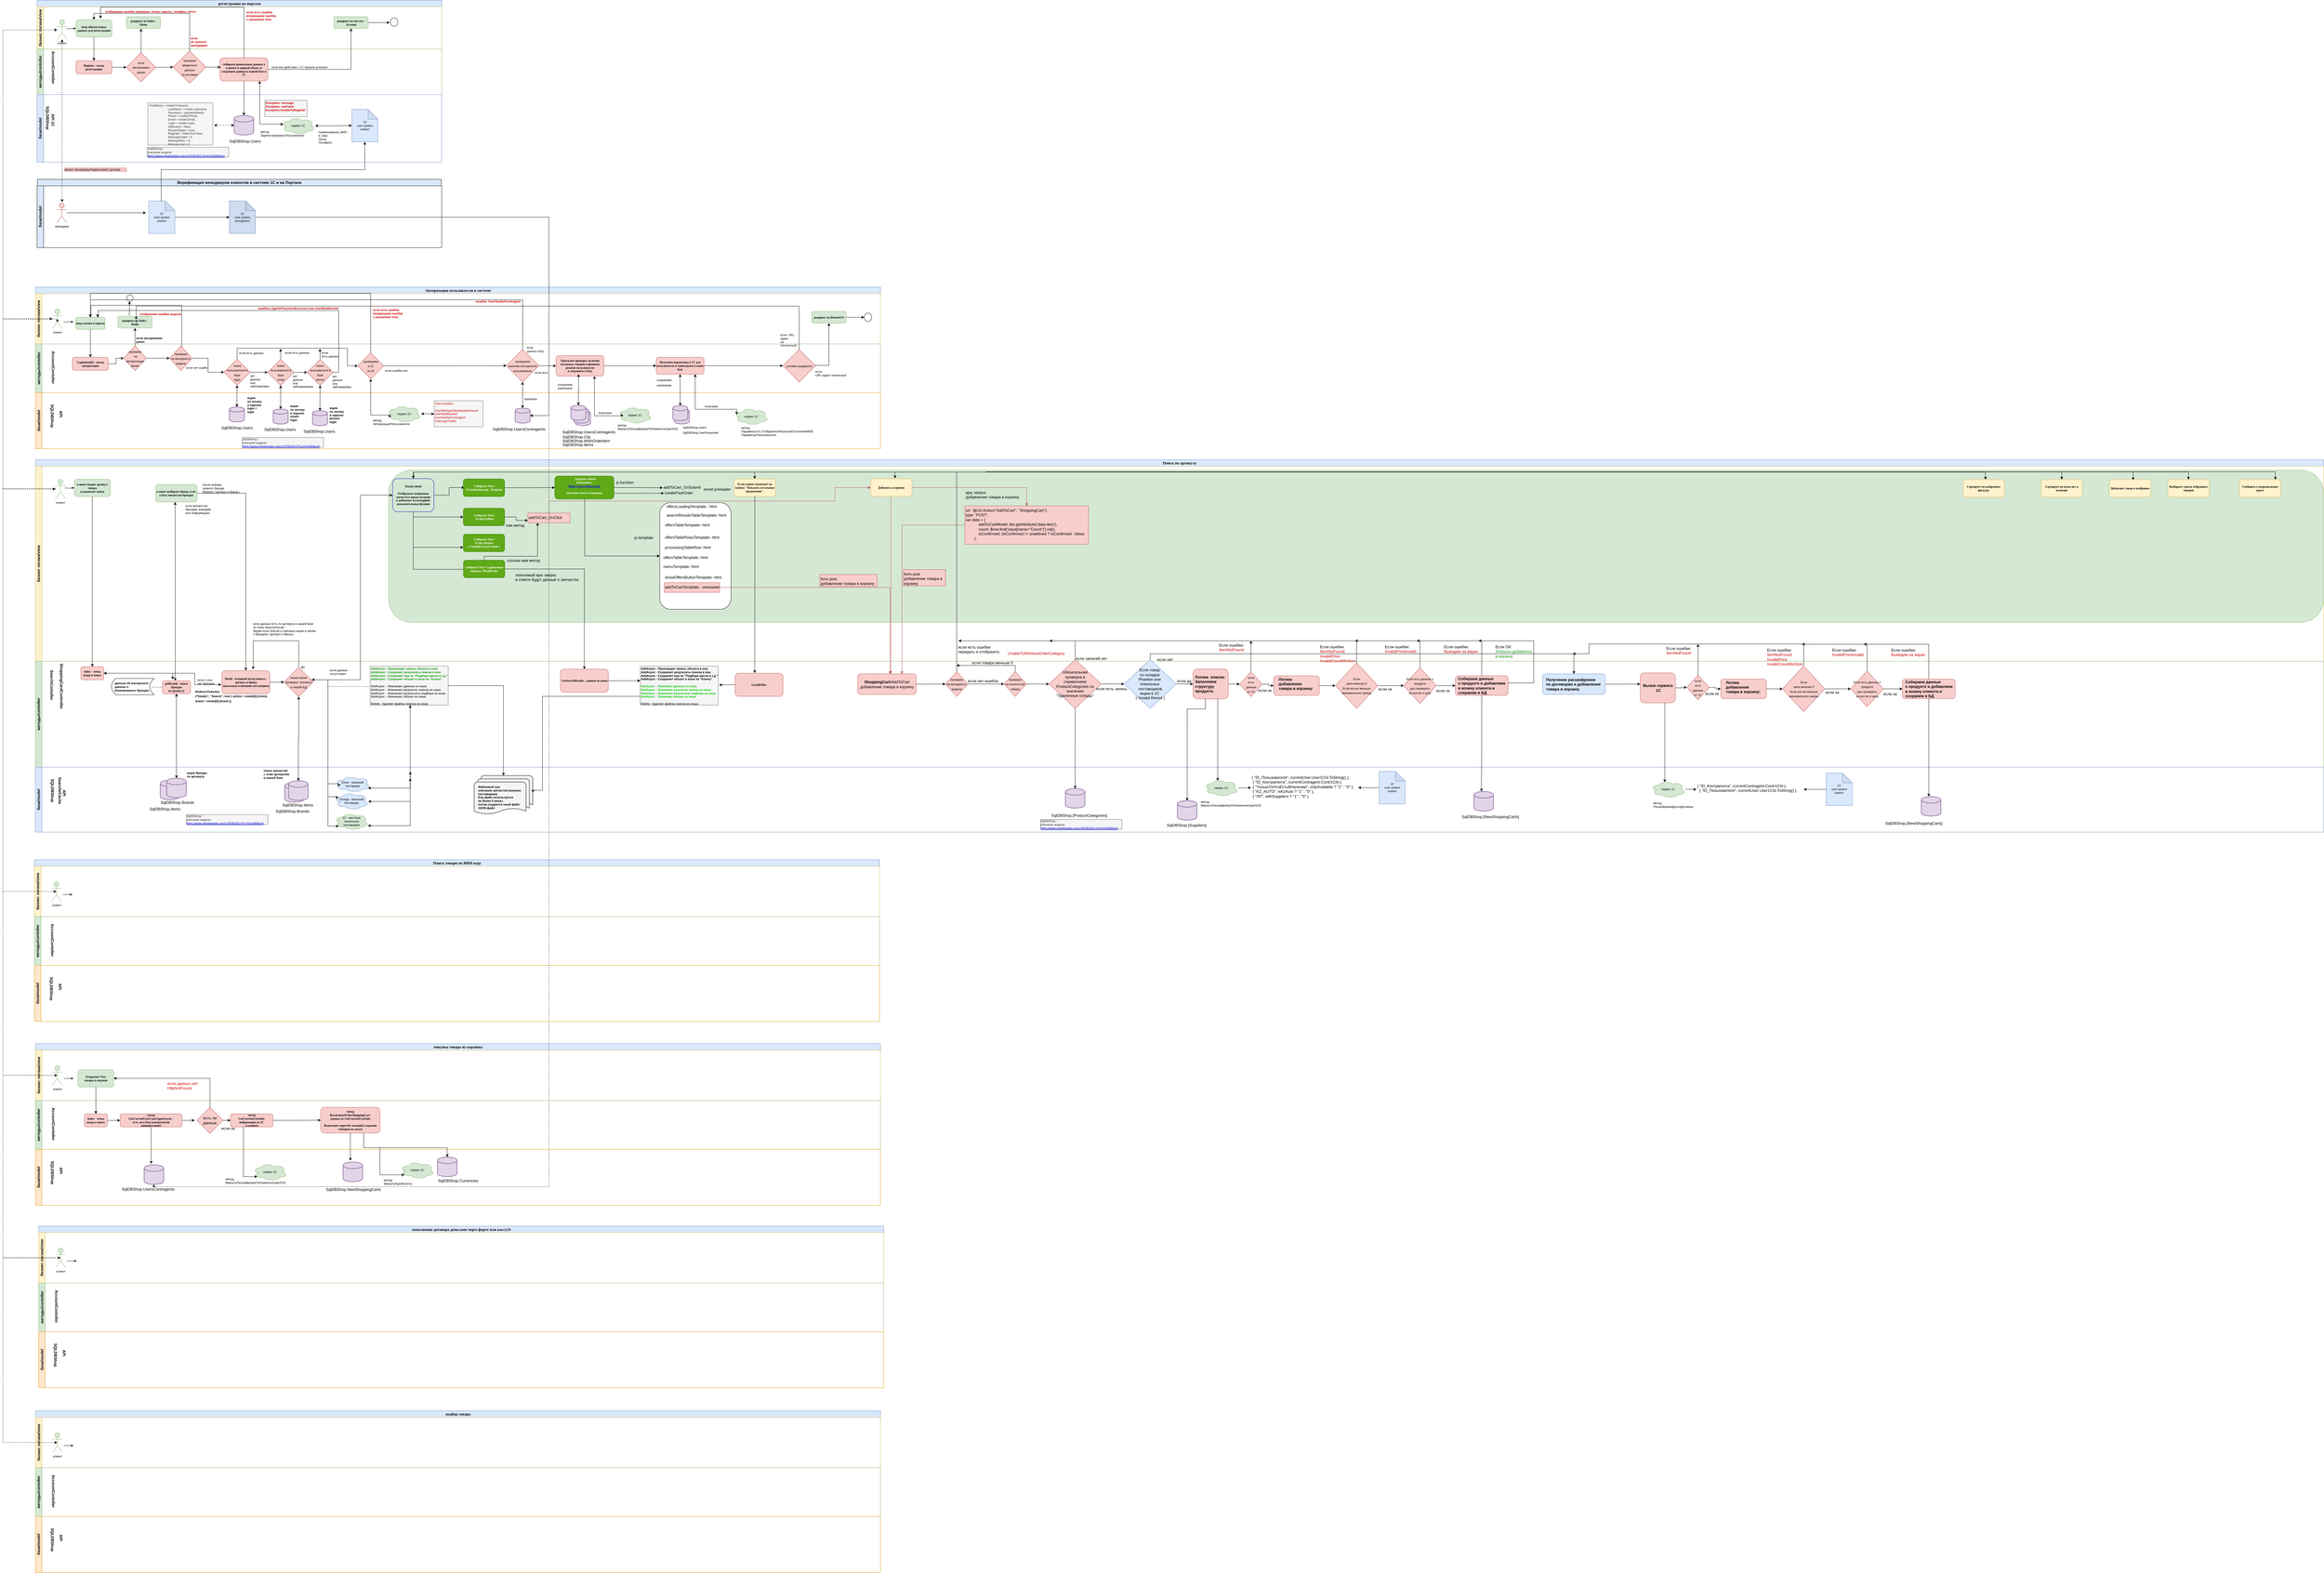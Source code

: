<mxfile version="11.1.2" type="github"><diagram name="Page-1" id="c7488fd3-1785-93aa-aadb-54a6760d102a"><mxGraphModel dx="862" dy="2823" grid="1" gridSize="10" guides="1" tooltips="1" connect="1" arrows="1" fold="1" page="1" pageScale="1" pageWidth="3300" pageHeight="2339" background="#ffffff" math="0" shadow="0"><root><mxCell id="0"/><mxCell id="1" parent="0"/><mxCell id="tkmcbwnPDqSYlRcfFHST-173" value="" style="strokeWidth=2;html=1;shape=mxgraph.flowchart.database;whiteSpace=wrap;fontFamily=Helvetica;fontSize=12;fillColor=#e1d5e7;strokeColor=#9673a6;" parent="1" vertex="1"><mxGeometry x="1841.5" y="-68.5" width="46" height="46" as="geometry"/></mxCell><mxCell id="tkmcbwnPDqSYlRcfFHST-124" value="" style="strokeWidth=2;html=1;shape=mxgraph.flowchart.database;whiteSpace=wrap;fontFamily=Helvetica;fontSize=12;fillColor=#e1d5e7;strokeColor=#9673a6;" parent="1" vertex="1"><mxGeometry x="1836" y="-76" width="46" height="46" as="geometry"/></mxCell><mxCell id="2b4e8129b02d487f-1" value="Поиск по артикулу" style="swimlane;html=1;childLayout=stackLayout;horizontal=1;startSize=20;horizontalStack=0;rounded=0;shadow=0;labelBackgroundColor=none;strokeColor=#6c8ebf;strokeWidth=1;fillColor=#dae8fc;fontFamily=Verdana;fontSize=12;align=center;" parent="1" vertex="1"><mxGeometry x="180" y="83" width="7040" height="1146" as="geometry"/></mxCell><mxCell id="2b4e8129b02d487f-2" value="бизнес логика/view" style="swimlane;html=1;startSize=20;horizontal=0;fillColor=#fff2cc;strokeColor=#d6b656;fontFamily=Helvetica;" parent="2b4e8129b02d487f-1" vertex="1"><mxGeometry y="20" width="7040" height="600" as="geometry"/></mxCell><mxCell id="50c26FOPiqCkMBl28L9o-12" value="" style="rounded=1;whiteSpace=wrap;html=1;fillColor=#d5e8d4;strokeColor=#82b366;" parent="2b4e8129b02d487f-2" vertex="1"><mxGeometry x="1087" y="12" width="5953" height="468" as="geometry"/></mxCell><mxCell id="2b4e8129b02d487f-18" style="edgeStyle=orthogonalEdgeStyle;rounded=0;html=1;labelBackgroundColor=none;startArrow=none;startFill=0;startSize=5;endArrow=classicThin;endFill=1;endSize=5;jettySize=auto;orthogonalLoop=1;strokeColor=#000000;strokeWidth=1;fontFamily=Verdana;fontSize=8;fontColor=#000000;" parent="2b4e8129b02d487f-2" target="2b4e8129b02d487f-6" edge="1"><mxGeometry relative="1" as="geometry"><mxPoint x="90" y="67" as="sourcePoint"/></mxGeometry></mxCell><mxCell id="2b4e8129b02d487f-6" value="клиент вводит артикул товара&lt;br&gt;и нажимает поиск" style="rounded=1;whiteSpace=wrap;html=1;shadow=0;labelBackgroundColor=none;strokeColor=#82b366;strokeWidth=1;fillColor=#d5e8d4;fontFamily=Verdana;fontSize=9;align=center;fontStyle=1" parent="2b4e8129b02d487f-2" vertex="1"><mxGeometry x="120" y="40" width="110" height="53" as="geometry"/></mxCell><mxCell id="2b4e8129b02d487f-9" value="клиент выбирает бренд, если&amp;nbsp; в базе множество брендов" style="rounded=1;whiteSpace=wrap;html=1;shadow=0;labelBackgroundColor=none;strokeColor=#82b366;strokeWidth=1;fillColor=#d5e8d4;fontFamily=Verdana;fontSize=9;align=center;fontStyle=1" parent="2b4e8129b02d487f-2" vertex="1"><mxGeometry x="370" y="56" width="127" height="54" as="geometry"/></mxCell><mxCell id="N5_DKZOjXNB27eDIZYsI-72" value="после выбора&amp;nbsp;&lt;br&gt;нужного бренда&amp;nbsp;&lt;br&gt;Redirect ( артикул и бренд )" style="text;html=1;resizable=0;points=[];autosize=1;align=left;verticalAlign=top;spacingTop=-4;fontSize=9;fontFamily=Helvetica;" parent="2b4e8129b02d487f-2" vertex="1"><mxGeometry x="511.5" y="49" width="130" height="30" as="geometry"/></mxCell><mxCell id="tkmcbwnPDqSYlRcfFHST-133" style="edgeStyle=orthogonalEdgeStyle;rounded=0;orthogonalLoop=1;jettySize=auto;html=1;entryX=0;entryY=0.5;entryDx=0;entryDy=0;startArrow=none;startFill=0;endArrow=classic;endFill=1;fontSize=9;" parent="2b4e8129b02d487f-2" source="N5_DKZOjXNB27eDIZYsI-171" edge="1"><mxGeometry relative="1" as="geometry"><mxPoint x="1320.118" y="65.235" as="targetPoint"/></mxGeometry></mxCell><mxCell id="RS2aFnSx-PpRNBXqqdws-1" style="edgeStyle=orthogonalEdgeStyle;rounded=0;orthogonalLoop=1;jettySize=auto;html=1;entryX=0;entryY=0.5;entryDx=0;entryDy=0;" edge="1" parent="2b4e8129b02d487f-2" source="N5_DKZOjXNB27eDIZYsI-171" target="50c26FOPiqCkMBl28L9o-1"><mxGeometry relative="1" as="geometry"><Array as="points"><mxPoint x="1163" y="317"/><mxPoint x="1318" y="317"/></Array></mxGeometry></mxCell><mxCell id="RS2aFnSx-PpRNBXqqdws-6" style="edgeStyle=orthogonalEdgeStyle;rounded=0;orthogonalLoop=1;jettySize=auto;html=1;entryX=0.588;entryY=-0.028;entryDx=0;entryDy=0;entryPerimeter=0;" edge="1" parent="2b4e8129b02d487f-2" source="N5_DKZOjXNB27eDIZYsI-171" target="50c26FOPiqCkMBl28L9o-21"><mxGeometry relative="1" as="geometry"><Array as="points"><mxPoint x="1162" y="18"/><mxPoint x="2645" y="18"/></Array></mxGeometry></mxCell><mxCell id="N5_DKZOjXNB27eDIZYsI-171" value="Detail.cshtml&lt;br&gt;&lt;br&gt;Отображает найденные запчасти в представлении&lt;br&gt;и добавляет на интерфейс дополнительные фунции" style="rounded=1;whiteSpace=wrap;html=1;shadow=0;labelBackgroundColor=none;strokeColor=#0000CC;strokeWidth=1;fillColor=#d5e8d4;fontFamily=Verdana;fontSize=9;align=center;fontStyle=1" parent="2b4e8129b02d487f-2" vertex="1"><mxGeometry x="1099" y="38" width="127" height="102" as="geometry"/></mxCell><mxCell id="tkmcbwnPDqSYlRcfFHST-25" value="клиент" style="shape=umlActor;verticalLabelPosition=bottom;labelBackgroundColor=#ffffff;verticalAlign=top;html=1;outlineConnect=0;fontSize=9;fillColor=#d5e8d4;strokeColor=#82b366;" parent="2b4e8129b02d487f-2" vertex="1"><mxGeometry x="62" y="40" width="30" height="60" as="geometry"/></mxCell><mxCell id="RS2aFnSx-PpRNBXqqdws-33" style="edgeStyle=orthogonalEdgeStyle;rounded=0;orthogonalLoop=1;jettySize=auto;html=1;startArrow=none;startFill=0;" edge="1" parent="2b4e8129b02d487f-2" source="50c26FOPiqCkMBl28L9o-1" target="RS2aFnSx-PpRNBXqqdws-35"><mxGeometry relative="1" as="geometry"><mxPoint x="1549.529" y="446.647" as="targetPoint"/><Array as="points"><mxPoint x="1380" y="277"/><mxPoint x="1545" y="277"/></Array></mxGeometry></mxCell><mxCell id="50c26FOPiqCkMBl28L9o-1" value="Собираем View/ Скриптовые запросы. DetailScript" style="rounded=1;whiteSpace=wrap;html=1;shadow=0;labelBackgroundColor=none;strokeColor=#2D7600;strokeWidth=1;fillColor=#60a917;fontFamily=Verdana;fontSize=9;align=center;fontStyle=1;fontColor=#ffffff;" parent="2b4e8129b02d487f-2" vertex="1"><mxGeometry x="1317" y="289" width="127" height="54" as="geometry"/></mxCell><mxCell id="50c26FOPiqCkMBl28L9o-20" style="edgeStyle=orthogonalEdgeStyle;rounded=0;orthogonalLoop=1;jettySize=auto;html=1;exitX=0.5;exitY=0;exitDx=0;exitDy=0;" parent="2b4e8129b02d487f-2" source="N5_DKZOjXNB27eDIZYsI-171" target="50c26FOPiqCkMBl28L9o-15" edge="1"><mxGeometry relative="1" as="geometry"><Array as="points"><mxPoint x="1164" y="18"/><mxPoint x="2213" y="18"/></Array></mxGeometry></mxCell><mxCell id="RS2aFnSx-PpRNBXqqdws-9" style="edgeStyle=orthogonalEdgeStyle;rounded=0;orthogonalLoop=1;jettySize=auto;html=1;entryX=0;entryY=0.5;entryDx=0;entryDy=0;" edge="1" parent="2b4e8129b02d487f-2" source="50c26FOPiqCkMBl28L9o-6" target="RS2aFnSx-PpRNBXqqdws-8"><mxGeometry relative="1" as="geometry"/></mxCell><mxCell id="50c26FOPiqCkMBl28L9o-6" value="Собираем View/&lt;br&gt;JS шаблонизатор _Template" style="rounded=1;whiteSpace=wrap;html=1;shadow=0;labelBackgroundColor=none;strokeColor=#2D7600;strokeWidth=1;fillColor=#60a917;fontFamily=Verdana;fontSize=9;align=center;fontStyle=1;fontColor=#ffffff;" parent="2b4e8129b02d487f-2" vertex="1"><mxGeometry x="1316.5" y="39" width="127" height="54" as="geometry"/></mxCell><mxCell id="50c26FOPiqCkMBl28L9o-15" value="Если клиент нажимает на кнопку &quot;Показать остальные предожения&quot;." style="rounded=1;whiteSpace=wrap;html=1;shadow=0;labelBackgroundColor=none;strokeColor=#d6b656;strokeWidth=1;fillColor=#fff2cc;fontFamily=Verdana;fontSize=9;align=center;fontStyle=1" parent="2b4e8129b02d487f-2" vertex="1"><mxGeometry x="2150" y="39" width="127" height="54" as="geometry"/></mxCell><mxCell id="RS2aFnSx-PpRNBXqqdws-45" style="edgeStyle=orthogonalEdgeStyle;rounded=0;orthogonalLoop=1;jettySize=auto;html=1;startArrow=none;startFill=0;fillColor=#f8cecc;strokeColor=#b85450;" edge="1" parent="2b4e8129b02d487f-2" source="50c26FOPiqCkMBl28L9o-21" target="RS2aFnSx-PpRNBXqqdws-37"><mxGeometry relative="1" as="geometry"/></mxCell><mxCell id="50c26FOPiqCkMBl28L9o-21" value="Добавить в корзину" style="rounded=1;whiteSpace=wrap;html=1;shadow=0;labelBackgroundColor=none;strokeColor=#d6b656;strokeWidth=1;fillColor=#fff2cc;fontFamily=Verdana;fontSize=9;align=center;fontStyle=1" parent="2b4e8129b02d487f-2" vertex="1"><mxGeometry x="2570" y="38.5" width="127" height="54" as="geometry"/></mxCell><mxCell id="50c26FOPiqCkMBl28L9o-32" style="edgeStyle=orthogonalEdgeStyle;rounded=0;orthogonalLoop=1;jettySize=auto;html=1;entryX=0.5;entryY=0;entryDx=0;entryDy=0;startArrow=none;startFill=0;" parent="2b4e8129b02d487f-2" target="50c26FOPiqCkMBl28L9o-24" edge="1"><mxGeometry relative="1" as="geometry"><mxPoint x="2924" y="17" as="sourcePoint"/></mxGeometry></mxCell><mxCell id="50c26FOPiqCkMBl28L9o-38" style="edgeStyle=orthogonalEdgeStyle;rounded=0;orthogonalLoop=1;jettySize=auto;html=1;startArrow=none;startFill=0;entryX=0.872;entryY=0.005;entryDx=0;entryDy=0;entryPerimeter=0;" parent="2b4e8129b02d487f-2" target="50c26FOPiqCkMBl28L9o-35" edge="1"><mxGeometry relative="1" as="geometry"><mxPoint x="3724" y="17" as="sourcePoint"/><mxPoint x="4247.176" y="37.765" as="targetPoint"/><Array as="points"><mxPoint x="6892" y="17"/></Array></mxGeometry></mxCell><mxCell id="tkmcbwnPDqSYlRcfFHST-9" value="если данные есть по артикулу в нашей базе &lt;br&gt;по полю SearchArticule&lt;br&gt;берем поле Articule и повторно ищем в связке&amp;nbsp;&lt;br&gt;с брендом ( артикул и бренд )" style="text;html=1;resizable=0;points=[];autosize=1;align=left;verticalAlign=top;spacingTop=-4;fontSize=9;" parent="2b4e8129b02d487f-2" vertex="1"><mxGeometry x="668" y="477" width="210" height="50" as="geometry"/></mxCell><mxCell id="RS2aFnSx-PpRNBXqqdws-11" style="edgeStyle=orthogonalEdgeStyle;rounded=0;orthogonalLoop=1;jettySize=auto;html=1;" edge="1" parent="2b4e8129b02d487f-2" source="RS2aFnSx-PpRNBXqqdws-8" target="RS2aFnSx-PpRNBXqqdws-10"><mxGeometry relative="1" as="geometry"/></mxCell><mxCell id="RS2aFnSx-PpRNBXqqdws-13" style="edgeStyle=orthogonalEdgeStyle;rounded=0;orthogonalLoop=1;jettySize=auto;html=1;entryX=0;entryY=0.5;entryDx=0;entryDy=0;" edge="1" parent="2b4e8129b02d487f-2" source="RS2aFnSx-PpRNBXqqdws-8" target="RS2aFnSx-PpRNBXqqdws-12"><mxGeometry relative="1" as="geometry"><Array as="points"><mxPoint x="1820" y="83"/><mxPoint x="1820" y="83"/></Array></mxGeometry></mxCell><mxCell id="RS2aFnSx-PpRNBXqqdws-24" style="edgeStyle=orthogonalEdgeStyle;rounded=0;orthogonalLoop=1;jettySize=auto;html=1;entryX=0;entryY=0.5;entryDx=0;entryDy=0;startArrow=none;startFill=0;" edge="1" parent="2b4e8129b02d487f-2" source="RS2aFnSx-PpRNBXqqdws-8" target="RS2aFnSx-PpRNBXqqdws-23"><mxGeometry relative="1" as="geometry"><Array as="points"><mxPoint x="1690" y="276"/></Array></mxGeometry></mxCell><mxCell id="RS2aFnSx-PpRNBXqqdws-8" value="_Template.cshtml&lt;br&gt;Компонент:&lt;br&gt;&lt;a href=&quot;https://www.jsviews.com/&quot;&gt;https://www.jsviews.com/&lt;/a&gt;&lt;br&gt;&lt;br&gt;описание макета страницы&lt;span style=&quot;color: rgb(0 , 0 , 0) ; font-family: &amp;#34;helvetica&amp;#34; , &amp;#34;arial&amp;#34; , sans-serif ; font-size: 0px ; font-weight: 400 ; white-space: nowrap&quot;&gt;mxG&lt;br&gt;jgbcfyraphModel%3E%3Croot%3E%3CmxCell%20id%3D%220%22%2F%3E%3CmxCell%20id%3D%221%22%20parent%3D%220%22%2F%3E%3CmxCell%20id%3D%222%22%20value%3D%22%D0%A1%D0%BE%D0%B1%D0%B8%D1%80%D0%B0%D0%B5%D0%BC%20View%2F%26lt%3Bbr%26gt%3BJS%20%D1%88%D0%B0%D0%B1%D0%BB%D0%BE%D0%BD%D0%B8%D0%B7%D0%B0%D1%82%D0%BE%D1%80%20_Template%22%20style%3D%22rounded%3D1%3BwhiteSpace%3Dwrap%3Bhtml%3D1%3Bshadow%3D0%3BlabelBackgroundColor%3Dnone%3BstrokeColor%3D%232D7600%3BstrokeWidth%3D1%3BfillColor%3D%2360a917%3BfontFamily%3DVerdana%3BfontSize%3D9%3Balign%3Dcenter%3BfontStyle%3D1%3BfontColor%3D%23ffffff%3B%22%20vertex%3D%221%22%20parent%3D%221%22%3E%3CmxGeometry%20x%3D%221496.5%22%20y%3D%22142%22%20width%3D%22127%22%20height%3D%2254%22%20as%3D%22geometry%22%2F%3E%3C%2FmxCell%3E%3C%2Froot%3E%3C%2FmxGraphModel%3E&lt;/span&gt;" style="rounded=1;whiteSpace=wrap;html=1;shadow=0;labelBackgroundColor=none;strokeColor=#2D7600;strokeWidth=1;fillColor=#60a917;fontFamily=Verdana;fontSize=9;align=center;fontStyle=1;fontColor=#ffffff;" vertex="1" parent="2b4e8129b02d487f-2"><mxGeometry x="1598" y="30" width="182" height="71" as="geometry"/></mxCell><mxCell id="RS2aFnSx-PpRNBXqqdws-10" value="addToCart_OnSubmit" style="text;html=1;" vertex="1" parent="2b4e8129b02d487f-2"><mxGeometry x="1930" y="51" width="140" height="30" as="geometry"/></mxCell><mxCell id="RS2aFnSx-PpRNBXqqdws-12" value="createFastOrder" style="text;html=1;" vertex="1" parent="2b4e8129b02d487f-2"><mxGeometry x="1934" y="68" width="110" height="30" as="geometry"/></mxCell><mxCell id="RS2aFnSx-PpRNBXqqdws-14" value="js fucntion" style="text;html=1;resizable=0;points=[];autosize=1;align=left;verticalAlign=top;spacingTop=-4;" vertex="1" parent="2b4e8129b02d487f-2"><mxGeometry x="1784.5" y="40" width="70" height="20" as="geometry"/></mxCell><mxCell id="RS2aFnSx-PpRNBXqqdws-23" value="" style="rounded=1;whiteSpace=wrap;html=1;" vertex="1" parent="2b4e8129b02d487f-2"><mxGeometry x="1921" y="112" width="219" height="328" as="geometry"/></mxCell><mxCell id="RS2aFnSx-PpRNBXqqdws-22" value="offersLoadingTemplate - html" style="text;html=1;" vertex="1" parent="2b4e8129b02d487f-2"><mxGeometry x="1940" y="110" width="150" height="30" as="geometry"/></mxCell><mxCell id="RS2aFnSx-PpRNBXqqdws-16" value="offersTableTemplate- html" style="text;html=1;" vertex="1" parent="2b4e8129b02d487f-2"><mxGeometry x="1935" y="167" width="130" height="30" as="geometry"/></mxCell><mxCell id="RS2aFnSx-PpRNBXqqdws-17" value="offersTableRowsTemplate- html" style="text;html=1;" vertex="1" parent="2b4e8129b02d487f-2"><mxGeometry x="1935" y="205" width="160" height="30" as="geometry"/></mxCell><mxCell id="RS2aFnSx-PpRNBXqqdws-18" value="processingTableRow- html" style="text;html=1;" vertex="1" parent="2b4e8129b02d487f-2"><mxGeometry x="1935" y="236" width="140" height="30" as="geometry"/></mxCell><mxCell id="RS2aFnSx-PpRNBXqqdws-20" value="menuTemplate- html" style="text;html=1;" vertex="1" parent="2b4e8129b02d487f-2"><mxGeometry x="1930" y="295" width="100" height="30" as="geometry"/></mxCell><mxCell id="RS2aFnSx-PpRNBXqqdws-21" value="showOffersButtonTemplate- html" style="text;html=1;" vertex="1" parent="2b4e8129b02d487f-2"><mxGeometry x="1935" y="328" width="170" height="30" as="geometry"/></mxCell><mxCell id="RS2aFnSx-PpRNBXqqdws-31" value="evnet preloader" style="text;html=1;resizable=0;points=[];autosize=1;align=left;verticalAlign=top;spacingTop=-4;" vertex="1" parent="2b4e8129b02d487f-2"><mxGeometry x="2054" y="61" width="100" height="20" as="geometry"/></mxCell><mxCell id="RS2aFnSx-PpRNBXqqdws-39" style="edgeStyle=orthogonalEdgeStyle;rounded=0;orthogonalLoop=1;jettySize=auto;html=1;startArrow=none;startFill=0;fillColor=#f8cecc;strokeColor=#b85450;entryX=0;entryY=0.5;entryDx=0;entryDy=0;" edge="1" parent="2b4e8129b02d487f-2" source="RS2aFnSx-PpRNBXqqdws-35" target="50c26FOPiqCkMBl28L9o-21"><mxGeometry relative="1" as="geometry"><mxPoint x="2920" y="122" as="targetPoint"/><Array as="points"><mxPoint x="1580" y="107"/><mxPoint x="2460" y="107"/><mxPoint x="2460" y="65"/></Array></mxGeometry></mxCell><mxCell id="RS2aFnSx-PpRNBXqqdws-35" value="addToCart_OnClick" style="text;html=1;fillColor=#f8cecc;strokeColor=#b85450;" vertex="1" parent="2b4e8129b02d487f-2"><mxGeometry x="1515" y="144" width="130" height="30" as="geometry"/></mxCell><mxCell id="RS2aFnSx-PpRNBXqqdws-40" value="form post&lt;br&gt;добавление товара в корзину" style="text;html=1;fillColor=#f8cecc;strokeColor=#b85450;" vertex="1" parent="2b4e8129b02d487f-2"><mxGeometry x="2414" y="333" width="176" height="37" as="geometry"/></mxCell><mxCell id="50c26FOPiqCkMBl28L9o-4" value="поисковый ajax запрос&amp;nbsp;&lt;br&gt;в ответе будут данные о запчастях" style="text;html=1;resizable=0;points=[];autosize=1;align=left;verticalAlign=top;spacingTop=-4;" parent="2b4e8129b02d487f-2" vertex="1"><mxGeometry x="1475" y="325" width="210" height="30" as="geometry"/></mxCell><mxCell id="RS2aFnSx-PpRNBXqqdws-43" value="ссылка нам метод" style="text;html=1;resizable=0;points=[];autosize=1;align=left;verticalAlign=top;spacingTop=-4;" vertex="1" parent="2b4e8129b02d487f-2"><mxGeometry x="1449" y="280" width="120" height="20" as="geometry"/></mxCell><mxCell id="RS2aFnSx-PpRNBXqqdws-44" value="сам метод" style="text;html=1;resizable=0;points=[];autosize=1;align=left;verticalAlign=top;spacingTop=-4;" vertex="1" parent="2b4e8129b02d487f-2"><mxGeometry x="1445" y="172" width="70" height="20" as="geometry"/></mxCell><mxCell id="RS2aFnSx-PpRNBXqqdws-46" value="ajax запрос &lt;br&gt;добавление товара в корзину" style="text;html=1;resizable=0;points=[];autosize=1;align=left;verticalAlign=top;spacingTop=-4;" vertex="1" parent="2b4e8129b02d487f-2"><mxGeometry x="2860" y="71" width="180" height="30" as="geometry"/></mxCell><mxCell id="RS2aFnSx-PpRNBXqqdws-53" value="form post&lt;br&gt;добавление товара в &lt;br&gt;корзину" style="text;html=1;fillColor=#f8cecc;strokeColor=#b85450;" vertex="1" parent="2b4e8129b02d487f-2"><mxGeometry x="2670" y="318" width="130" height="50" as="geometry"/></mxCell><mxCell id="RS2aFnSx-PpRNBXqqdws-37" value="url: '@Url.Action(&quot;AddToCart&quot;, &quot;ShoppingCart&quot;)',&lt;br&gt;&lt;div&gt;type: 'POST',&lt;br&gt;&lt;/div&gt;&lt;div&gt;var data = {&lt;/div&gt;&lt;div&gt;&amp;nbsp; &amp;nbsp; &amp;nbsp; &amp;nbsp; &amp;nbsp; &amp;nbsp; addToCartModel: btn.getAttribute('data-item'),&lt;/div&gt;&lt;div&gt;&amp;nbsp; &amp;nbsp; &amp;nbsp; &amp;nbsp; &amp;nbsp; &amp;nbsp; count: $row.find('input[name=&quot;Count&quot;]').val(),&lt;/div&gt;&lt;div&gt;&amp;nbsp; &amp;nbsp; &amp;nbsp; &amp;nbsp; &amp;nbsp; &amp;nbsp; isConfirmed: (isConfirmed != undefined ? isConfirmed : false)&lt;/div&gt;&lt;div&gt;&amp;nbsp; &amp;nbsp; &amp;nbsp; &amp;nbsp; };&lt;/div&gt;" style="text;html=1;fillColor=#f8cecc;strokeColor=#b85450;" vertex="1" parent="2b4e8129b02d487f-2"><mxGeometry x="2860" y="122" width="380" height="118" as="geometry"/></mxCell><mxCell id="RS2aFnSx-PpRNBXqqdws-63" value="если есть ошибки&lt;br&gt;передать и отобразить" style="text;html=1;resizable=0;points=[];autosize=1;align=left;verticalAlign=top;spacingTop=-4;" vertex="1" parent="2b4e8129b02d487f-2"><mxGeometry x="2837" y="547" width="140" height="30" as="geometry"/></mxCell><mxCell id="RS2aFnSx-PpRNBXqqdws-81" value="UnableToRetrieveOrderCategory" style="text;html=1;fontColor=#CC0000;" vertex="1" parent="2b4e8129b02d487f-2"><mxGeometry x="2990" y="562" width="200" height="30" as="geometry"/></mxCell><mxCell id="RS2aFnSx-PpRNBXqqdws-120" value="&lt;font color=&quot;#000000&quot;&gt;Если ошибки:&lt;/font&gt;&lt;br&gt;InvalidPriceInvalid" style="text;html=1;fontColor=#CC0000;" vertex="1" parent="2b4e8129b02d487f-2"><mxGeometry x="4150" y="542" width="110" height="30" as="geometry"/></mxCell><mxCell id="RS2aFnSx-PpRNBXqqdws-132" value="&lt;font color=&quot;#000000&quot;&gt;Если ошибки:&lt;/font&gt;&lt;br&gt;ItemNotFound&lt;br&gt;" style="text;html=1;fontColor=#CC0000;" vertex="1" parent="2b4e8129b02d487f-2"><mxGeometry x="3640" y="537" width="100" height="30" as="geometry"/></mxCell><mxCell id="RS2aFnSx-PpRNBXqqdws-134" value="&lt;font color=&quot;#000000&quot;&gt;Если ошибки:&lt;/font&gt;&lt;br&gt;Выводим на жкран" style="text;html=1;fontColor=#CC0000;" vertex="1" parent="2b4e8129b02d487f-2"><mxGeometry x="4332" y="542" width="110" height="30" as="geometry"/></mxCell><mxCell id="RS2aFnSx-PpRNBXqqdws-137" value="&lt;font color=&quot;#000000&quot;&gt;Если ОК:&lt;/font&gt;&lt;br&gt;&lt;font color=&quot;#009900&quot;&gt;Успешно добавлено&lt;br&gt;в корзину&lt;/font&gt;" style="text;html=1;fontColor=#CC0000;" vertex="1" parent="2b4e8129b02d487f-2"><mxGeometry x="4490" y="542" width="110" height="30" as="geometry"/></mxCell><mxCell id="N5_DKZOjXNB27eDIZYsI-1" value="методы/contoller" style="swimlane;html=1;startSize=20;horizontal=0;fillColor=#d5e8d4;strokeColor=#82b366;" parent="2b4e8129b02d487f-1" vertex="1"><mxGeometry y="620" width="7040" height="326" as="geometry"/></mxCell><mxCell id="N5_DKZOjXNB27eDIZYsI-85" value="" style="shape=dataStorage;whiteSpace=wrap;html=1;fontFamily=Helvetica;fontSize=9;" parent="N5_DKZOjXNB27eDIZYsI-1" vertex="1"><mxGeometry x="234" y="53" width="131" height="50" as="geometry"/></mxCell><mxCell id="N5_DKZOjXNB27eDIZYsI-81" value="данные об контрагенте&lt;br&gt;данные о &lt;br&gt;блокированых брендах" style="text;html=1;resizable=0;points=[];autosize=1;align=left;verticalAlign=top;spacingTop=-4;fontSize=9;fontFamily=Helvetica;fontStyle=1" parent="N5_DKZOjXNB27eDIZYsI-1" vertex="1"><mxGeometry x="241.5" y="60" width="110" height="30" as="geometry"/></mxCell><mxCell id="N5_DKZOjXNB27eDIZYsI-87" style="edgeStyle=orthogonalEdgeStyle;rounded=0;orthogonalLoop=1;jettySize=auto;html=1;entryX=0.364;entryY=-0.1;entryDx=0;entryDy=0;entryPerimeter=0;startArrow=classic;startFill=1;fontFamily=Helvetica;fontSize=9;" parent="N5_DKZOjXNB27eDIZYsI-1" source="2b4e8129b02d487f-12" target="N5_DKZOjXNB27eDIZYsI-50" edge="1"><mxGeometry relative="1" as="geometry"/></mxCell><mxCell id="tujPHSc40wLr4RIdO6O2-2" style="edgeStyle=orthogonalEdgeStyle;rounded=0;orthogonalLoop=1;jettySize=auto;html=1;entryX=1.079;entryY=1.1;entryDx=0;entryDy=0;entryPerimeter=0;startArrow=classic;startFill=1;" parent="N5_DKZOjXNB27eDIZYsI-1" target="N5_DKZOjXNB27eDIZYsI-68" edge="1"><mxGeometry relative="1" as="geometry"><mxPoint x="430" y="60" as="sourcePoint"/><Array as="points"><mxPoint x="430" y="37"/><mxPoint x="490" y="37"/><mxPoint x="490" y="72"/></Array></mxGeometry></mxCell><mxCell id="2b4e8129b02d487f-12" value="index - точка входа в поиск" style="rounded=1;whiteSpace=wrap;html=1;shadow=0;labelBackgroundColor=none;strokeColor=#b85450;strokeWidth=1;fillColor=#f8cecc;fontFamily=Verdana;fontSize=9;align=center;fontStyle=1" parent="N5_DKZOjXNB27eDIZYsI-1" vertex="1"><mxGeometry x="140" y="17" width="70" height="40" as="geometry"/></mxCell><mxCell id="N5_DKZOjXNB27eDIZYsI-49" value="SearchContoller" style="text;html=1;resizable=0;points=[];autosize=1;align=left;verticalAlign=top;spacingTop=-4;fontSize=12;fontFamily=Helvetica;rotation=90;fontStyle=1" parent="N5_DKZOjXNB27eDIZYsI-1" vertex="1"><mxGeometry y="65" width="100" height="20" as="geometry"/></mxCell><mxCell id="N5_DKZOjXNB27eDIZYsI-50" value="getBrands - поиск брендов&lt;br style=&quot;font-size: 9px&quot;&gt;по артикулу" style="rounded=1;whiteSpace=wrap;html=1;shadow=0;labelBackgroundColor=none;strokeColor=#b85450;strokeWidth=1;fillColor=#f8cecc;fontFamily=Verdana;fontSize=9;align=center;fontStyle=1" parent="N5_DKZOjXNB27eDIZYsI-1" vertex="1"><mxGeometry x="391" y="60" width="86" height="40" as="geometry"/></mxCell><mxCell id="N5_DKZOjXNB27eDIZYsI-68" value="если 1 или &lt;br&gt;нет брендов" style="text;html=1;resizable=0;points=[];autosize=1;align=left;verticalAlign=top;spacingTop=-4;fontSize=9;fontFamily=Helvetica;" parent="N5_DKZOjXNB27eDIZYsI-1" vertex="1"><mxGeometry x="496.5" y="50" width="70" height="20" as="geometry"/></mxCell><mxCell id="tkmcbwnPDqSYlRcfFHST-18" style="edgeStyle=orthogonalEdgeStyle;rounded=0;orthogonalLoop=1;jettySize=auto;html=1;entryX=0;entryY=0.5;entryDx=0;entryDy=0;startArrow=none;startFill=0;endArrow=classic;endFill=1;fontSize=9;" parent="N5_DKZOjXNB27eDIZYsI-1" source="N5_DKZOjXNB27eDIZYsI-69" target="tkmcbwnPDqSYlRcfFHST-1" edge="1"><mxGeometry relative="1" as="geometry"/></mxCell><mxCell id="N5_DKZOjXNB27eDIZYsI-69" value="Detail - основной метод поиска : артикул и бренд&lt;br&gt;локальные и внешние поставщики" style="rounded=1;whiteSpace=wrap;html=1;shadow=0;labelBackgroundColor=none;strokeColor=#b85450;strokeWidth=1;fillColor=#f8cecc;fontFamily=Verdana;fontSize=9;align=center;fontStyle=1" parent="N5_DKZOjXNB27eDIZYsI-1" vertex="1"><mxGeometry x="574" y="29" width="147" height="71" as="geometry"/></mxCell><mxCell id="N5_DKZOjXNB27eDIZYsI-89" value="" style="endArrow=none;dashed=1;html=1;fontFamily=Helvetica;fontSize=9;entryX=0;entryY=0.5;entryDx=0;entryDy=0;" parent="N5_DKZOjXNB27eDIZYsI-1" target="N5_DKZOjXNB27eDIZYsI-50" edge="1"><mxGeometry width="50" height="50" relative="1" as="geometry"><mxPoint x="360" y="80" as="sourcePoint"/><mxPoint x="50" y="320" as="targetPoint"/></mxGeometry></mxCell><mxCell id="N5_DKZOjXNB27eDIZYsI-156" value="&lt;font color=&quot;#009900&quot;&gt;AddAsync -&amp;nbsp;Производит запись объекта в кэш&lt;br&gt;AddAsync -&amp;nbsp;Сохраняет результаты поиска в кэш&lt;br&gt;AddAsync -&amp;nbsp;Сохраняет кэш из &quot;Подбора масла и т.д.&quot;&lt;br&gt;AddAsync -&amp;nbsp;Сохраняет объект в кэше по &quot;Ключу&quot;&lt;/font&gt;&lt;br&gt;&lt;br&gt;GetAsync -&amp;nbsp; Извлекает данные из кэша&lt;br&gt;GetAsync -&amp;nbsp; Извлекает результат поиска из кэша&lt;br&gt;GetAsync&amp;nbsp; - Извлекает результаты подбора из кэша&lt;br&gt;GetAsync -&amp;nbsp; Извлекает объект из кэша&lt;br&gt;&lt;br&gt;Delete -&amp;nbsp;Удаляет файлы поиска из кэша" style="text;html=1;resizable=0;points=[];autosize=1;align=left;verticalAlign=top;spacingTop=-4;fontSize=9;fontFamily=Helvetica;fontStyle=1;fillColor=#f5f5f5;strokeColor=#666666;fontColor=#333333;" parent="N5_DKZOjXNB27eDIZYsI-1" vertex="1"><mxGeometry x="1030" y="15" width="240" height="120" as="geometry"/></mxCell><mxCell id="tkmcbwnPDqSYlRcfFHST-3" style="edgeStyle=orthogonalEdgeStyle;rounded=0;orthogonalLoop=1;jettySize=auto;html=1;entryX=0.653;entryY=-0.056;entryDx=0;entryDy=0;entryPerimeter=0;startArrow=none;startFill=0;endArrow=classic;endFill=1;" parent="N5_DKZOjXNB27eDIZYsI-1" source="tkmcbwnPDqSYlRcfFHST-1" target="N5_DKZOjXNB27eDIZYsI-69" edge="1"><mxGeometry relative="1" as="geometry"><Array as="points"><mxPoint x="810" y="-63"/><mxPoint x="670" y="-63"/></Array></mxGeometry></mxCell><mxCell id="tkmcbwnPDqSYlRcfFHST-1" value="&lt;font style=&quot;font-size: 9px&quot;&gt;некая магия&lt;br&gt;проверка&amp;nbsp; искомого&lt;br&gt;в нашей БД&lt;br&gt;&lt;/font&gt;" style="rhombus;whiteSpace=wrap;html=1;fillColor=#f8cecc;strokeColor=#b85450;" parent="N5_DKZOjXNB27eDIZYsI-1" vertex="1"><mxGeometry x="765" y="19" width="90" height="90" as="geometry"/></mxCell><mxCell id="tkmcbwnPDqSYlRcfFHST-16" value="Да" style="text;html=1;resizable=0;points=[];autosize=1;align=left;verticalAlign=top;spacingTop=-4;fontSize=9;" parent="N5_DKZOjXNB27eDIZYsI-1" vertex="1"><mxGeometry x="815" y="10" width="30" height="10" as="geometry"/></mxCell><mxCell id="tujPHSc40wLr4RIdO6O2-1" value="&lt;font style=&quot;font-size: 9px&quot;&gt;RedirectToAction&lt;br&gt;(&quot;Details&quot;, &quot;Search&quot;, new { article = model[0].Article, &lt;br&gt;brand = model[0].Brand })&lt;/font&gt;" style="text;html=1;resizable=0;points=[];autosize=1;align=left;verticalAlign=top;spacingTop=-4;fontStyle=1" parent="N5_DKZOjXNB27eDIZYsI-1" vertex="1"><mxGeometry x="490" y="83" width="220" height="50" as="geometry"/></mxCell><mxCell id="50c26FOPiqCkMBl28L9o-10" style="edgeStyle=orthogonalEdgeStyle;rounded=0;orthogonalLoop=1;jettySize=auto;html=1;" parent="N5_DKZOjXNB27eDIZYsI-1" source="50c26FOPiqCkMBl28L9o-2" target="50c26FOPiqCkMBl28L9o-9" edge="1"><mxGeometry relative="1" as="geometry"><Array as="points"><mxPoint x="1920" y="60"/><mxPoint x="1920" y="60"/></Array></mxGeometry></mxCell><mxCell id="50c26FOPiqCkMBl28L9o-2" value="GetSearchResults - данные из кеша" style="rounded=1;whiteSpace=wrap;html=1;shadow=0;labelBackgroundColor=none;strokeColor=#b85450;strokeWidth=1;fillColor=#f8cecc;fontFamily=Verdana;fontSize=9;align=center;fontStyle=1" parent="N5_DKZOjXNB27eDIZYsI-1" vertex="1"><mxGeometry x="1615.5" y="24.5" width="147" height="71" as="geometry"/></mxCell><mxCell id="50c26FOPiqCkMBl28L9o-9" value="&lt;font color=&quot;#000000&quot;&gt;AddAsync -&amp;nbsp;Производит запись объекта в кэш&lt;br&gt;AddAsync -&amp;nbsp;Сохраняет результаты поиска в кэш&lt;br&gt;AddAsync -&amp;nbsp;Сохраняет кэш из &quot;Подбора масла и т.д.&quot;&lt;br&gt;AddAsync -&amp;nbsp;Сохраняет объект в кэше по &quot;Ключу&quot;&lt;/font&gt;&lt;br&gt;&lt;br&gt;&lt;font color=&quot;#00CC00&quot;&gt;GetAsync -&amp;nbsp; Извлекает данные из кэша&lt;br&gt;GetAsync -&amp;nbsp; Извлекает результат поиска из кэша&lt;br&gt;GetAsync&amp;nbsp; - Извлекает результаты подбора из кэша&lt;br&gt;GetAsync -&amp;nbsp; Извлекает объект из кэша&lt;/font&gt;&lt;br&gt;&lt;br&gt;Delete -&amp;nbsp;Удаляет файлы поиска из кэша" style="text;html=1;resizable=0;points=[];autosize=1;align=left;verticalAlign=top;spacingTop=-4;fontSize=9;fontFamily=Helvetica;fontStyle=1;fillColor=#f5f5f5;strokeColor=#666666;fontColor=#333333;" parent="N5_DKZOjXNB27eDIZYsI-1" vertex="1"><mxGeometry x="1861" y="15" width="240" height="120" as="geometry"/></mxCell><mxCell id="50c26FOPiqCkMBl28L9o-18" style="edgeStyle=orthogonalEdgeStyle;rounded=0;orthogonalLoop=1;jettySize=auto;html=1;entryX=1.011;entryY=0.482;entryDx=0;entryDy=0;entryPerimeter=0;" parent="N5_DKZOjXNB27eDIZYsI-1" source="50c26FOPiqCkMBl28L9o-16" target="50c26FOPiqCkMBl28L9o-9" edge="1"><mxGeometry relative="1" as="geometry"/></mxCell><mxCell id="50c26FOPiqCkMBl28L9o-16" value="GetAllOffer" style="rounded=1;whiteSpace=wrap;html=1;shadow=0;labelBackgroundColor=none;strokeColor=#b85450;strokeWidth=1;fillColor=#f8cecc;fontFamily=Verdana;fontSize=9;align=center;fontStyle=1" parent="N5_DKZOjXNB27eDIZYsI-1" vertex="1"><mxGeometry x="2153" y="37" width="147" height="71" as="geometry"/></mxCell><mxCell id="tkmcbwnPDqSYlRcfFHST-10" value="если данные&amp;nbsp;&lt;br&gt;отсутствуют&lt;br&gt;" style="text;html=1;resizable=0;points=[];autosize=1;align=left;verticalAlign=top;spacingTop=-4;fontSize=9;" parent="N5_DKZOjXNB27eDIZYsI-1" vertex="1"><mxGeometry x="903.5" y="20" width="70" height="20" as="geometry"/></mxCell><mxCell id="RS2aFnSx-PpRNBXqqdws-58" style="edgeStyle=orthogonalEdgeStyle;rounded=0;orthogonalLoop=1;jettySize=auto;html=1;entryX=0;entryY=0.5;entryDx=0;entryDy=0;startArrow=none;startFill=0;strokeColor=#000000;" edge="1" parent="N5_DKZOjXNB27eDIZYsI-1" source="RS2aFnSx-PpRNBXqqdws-54" target="RS2aFnSx-PpRNBXqqdws-57"><mxGeometry relative="1" as="geometry"/></mxCell><mxCell id="RS2aFnSx-PpRNBXqqdws-54" value="&lt;span style=&quot;font-family: &amp;#34;helvetica&amp;#34; ; font-size: 12px ; text-align: left ; white-space: nowrap&quot;&gt;ShoppingCart&lt;/span&gt;&lt;span style=&quot;font-family: &amp;#34;helvetica&amp;#34; ; font-size: 12px ; font-weight: 400 ; text-align: left ; white-space: nowrap&quot;&gt;/AddToCart&lt;/span&gt;&lt;br style=&quot;font-family: &amp;#34;helvetica&amp;#34; ; font-size: 12px ; font-weight: 400 ; text-align: left ; white-space: nowrap&quot;&gt;&lt;span style=&quot;font-family: &amp;#34;helvetica&amp;#34; ; font-size: 12px ; font-weight: 400 ; text-align: left ; white-space: nowrap&quot;&gt;добавление товара в корзину&lt;/span&gt;" style="rounded=1;whiteSpace=wrap;html=1;shadow=0;labelBackgroundColor=none;strokeColor=#b85450;strokeWidth=1;fillColor=#f8cecc;fontFamily=Verdana;fontSize=9;align=center;fontStyle=1" vertex="1" parent="N5_DKZOjXNB27eDIZYsI-1"><mxGeometry x="2530" y="39" width="180" height="63" as="geometry"/></mxCell><mxCell id="RS2aFnSx-PpRNBXqqdws-60" style="edgeStyle=orthogonalEdgeStyle;rounded=0;orthogonalLoop=1;jettySize=auto;html=1;entryX=0;entryY=0.5;entryDx=0;entryDy=0;startArrow=none;startFill=0;strokeColor=#000000;" edge="1" parent="N5_DKZOjXNB27eDIZYsI-1" source="RS2aFnSx-PpRNBXqqdws-57" target="RS2aFnSx-PpRNBXqqdws-59"><mxGeometry relative="1" as="geometry"/></mxCell><mxCell id="RS2aFnSx-PpRNBXqqdws-57" value="&lt;font style=&quot;font-size: 9px&quot;&gt;проверка &lt;br&gt;на валидность модели&lt;br&gt;&lt;/font&gt;" style="rhombus;whiteSpace=wrap;html=1;fillColor=#f8cecc;strokeColor=#b85450;" vertex="1" parent="N5_DKZOjXNB27eDIZYsI-1"><mxGeometry x="2800" y="32.147" width="69" height="76" as="geometry"/></mxCell><mxCell id="RS2aFnSx-PpRNBXqqdws-66" style="edgeStyle=orthogonalEdgeStyle;rounded=0;orthogonalLoop=1;jettySize=auto;html=1;startArrow=none;startFill=0;endArrow=classic;endFill=1;strokeColor=#000000;" edge="1" parent="N5_DKZOjXNB27eDIZYsI-1" source="RS2aFnSx-PpRNBXqqdws-59"><mxGeometry relative="1" as="geometry"><mxPoint x="2834" y="13" as="targetPoint"/><Array as="points"><mxPoint x="3014" y="13"/><mxPoint x="2834" y="13"/></Array></mxGeometry></mxCell><mxCell id="RS2aFnSx-PpRNBXqqdws-72" style="edgeStyle=orthogonalEdgeStyle;rounded=0;orthogonalLoop=1;jettySize=auto;html=1;entryX=0;entryY=0.5;entryDx=0;entryDy=0;startArrow=none;startFill=0;endArrow=classic;endFill=1;strokeColor=#000000;" edge="1" parent="N5_DKZOjXNB27eDIZYsI-1" source="RS2aFnSx-PpRNBXqqdws-59"><mxGeometry relative="1" as="geometry"><mxPoint x="3118.941" y="70.176" as="targetPoint"/></mxGeometry></mxCell><mxCell id="RS2aFnSx-PpRNBXqqdws-59" value="&lt;font style=&quot;font-size: 9px&quot;&gt;проверка &lt;br&gt;на количество&lt;br&gt;товара&lt;br&gt;&lt;/font&gt;" style="rhombus;whiteSpace=wrap;html=1;fillColor=#f8cecc;strokeColor=#b85450;" vertex="1" parent="N5_DKZOjXNB27eDIZYsI-1"><mxGeometry x="2980" y="32.147" width="69" height="76" as="geometry"/></mxCell><mxCell id="RS2aFnSx-PpRNBXqqdws-67" value="если товара меньше 0" style="text;html=1;resizable=0;points=[];autosize=1;align=left;verticalAlign=top;spacingTop=-4;" vertex="1" parent="N5_DKZOjXNB27eDIZYsI-1"><mxGeometry x="2880" y="-5" width="140" height="20" as="geometry"/></mxCell><mxCell id="RS2aFnSx-PpRNBXqqdws-83" style="edgeStyle=orthogonalEdgeStyle;rounded=0;orthogonalLoop=1;jettySize=auto;html=1;entryX=0;entryY=0.5;entryDx=0;entryDy=0;startArrow=none;startFill=0;endArrow=classic;endFill=1;strokeColor=#000000;" edge="1" parent="N5_DKZOjXNB27eDIZYsI-1" source="RS2aFnSx-PpRNBXqqdws-76" target="RS2aFnSx-PpRNBXqqdws-82"><mxGeometry relative="1" as="geometry"/></mxCell><mxCell id="RS2aFnSx-PpRNBXqqdws-76" value="&lt;font style=&quot;font-size: 9px&quot;&gt;&lt;span style=&quot;font-size: 12px ; text-align: left ; white-space: nowrap&quot;&gt;обязательная &lt;br&gt;проверка в&lt;br&gt;&amp;nbsp;справочнике&amp;nbsp;&lt;br&gt;ProductCategories по &lt;br&gt;значению&lt;br&gt;&quot;Удаленные склады&quot;&lt;/span&gt;&lt;br&gt;&lt;/font&gt;" style="rhombus;whiteSpace=wrap;html=1;fillColor=#f8cecc;strokeColor=#b85450;" vertex="1" parent="N5_DKZOjXNB27eDIZYsI-1"><mxGeometry x="3119" y="-5" width="160" height="150" as="geometry"/></mxCell><mxCell id="RS2aFnSx-PpRNBXqqdws-96" style="edgeStyle=orthogonalEdgeStyle;rounded=0;orthogonalLoop=1;jettySize=auto;html=1;entryX=0;entryY=0.5;entryDx=0;entryDy=0;startArrow=none;startFill=0;endArrow=classic;endFill=1;strokeColor=#000000;" edge="1" parent="N5_DKZOjXNB27eDIZYsI-1" source="RS2aFnSx-PpRNBXqqdws-82" target="RS2aFnSx-PpRNBXqqdws-95"><mxGeometry relative="1" as="geometry"/></mxCell><mxCell id="RS2aFnSx-PpRNBXqqdws-100" style="edgeStyle=orthogonalEdgeStyle;rounded=0;orthogonalLoop=1;jettySize=auto;html=1;entryX=0.5;entryY=0;entryDx=0;entryDy=0;startArrow=none;startFill=0;endArrow=classic;endFill=1;strokeColor=#000000;" edge="1" parent="N5_DKZOjXNB27eDIZYsI-1" source="RS2aFnSx-PpRNBXqqdws-82" target="RS2aFnSx-PpRNBXqqdws-99"><mxGeometry relative="1" as="geometry"><Array as="points"><mxPoint x="3430" y="-23"/><mxPoint x="4733" y="-23"/></Array></mxGeometry></mxCell><mxCell id="RS2aFnSx-PpRNBXqqdws-82" value="&lt;div&gt;&lt;span style=&quot;white-space: nowrap&quot;&gt;Если товар&amp;nbsp;&lt;/span&gt;&lt;/div&gt;&lt;div&gt;&lt;span style=&quot;white-space: nowrap&quot;&gt;со складов&amp;nbsp;&lt;/span&gt;&lt;/div&gt;&lt;div&gt;&lt;span style=&quot;white-space: nowrap&quot;&gt;Phaeton или&amp;nbsp;&lt;/span&gt;&lt;/div&gt;&lt;div&gt;&lt;span style=&quot;white-space: nowrap&quot;&gt;локальных&amp;nbsp;&lt;/span&gt;&lt;/div&gt;&lt;div&gt;&lt;span style=&quot;white-space: nowrap&quot;&gt;поставщиков&lt;/span&gt;&lt;br&gt;&lt;/div&gt;&lt;div&gt;&lt;span style=&quot;white-space: nowrap&quot;&gt;ищем в 1С&amp;nbsp;&lt;/span&gt;&lt;br&gt;&lt;/div&gt;&lt;div&gt;&lt;span style=&quot;white-space: nowrap&quot;&gt;( !model.Remot&amp;nbsp;)&lt;/span&gt;&lt;/div&gt;" style="rhombus;whiteSpace=wrap;html=1;fillColor=#dae8fc;strokeColor=#6c8ebf;align=center;" vertex="1" parent="N5_DKZOjXNB27eDIZYsI-1"><mxGeometry x="3350" y="-5" width="160" height="150" as="geometry"/></mxCell><mxCell id="RS2aFnSx-PpRNBXqqdws-126" style="edgeStyle=orthogonalEdgeStyle;rounded=0;orthogonalLoop=1;jettySize=auto;html=1;entryX=0;entryY=0.5;entryDx=0;entryDy=0;startArrow=none;startFill=0;endArrow=classic;endFill=1;strokeColor=#000000;fontColor=#CC0000;" edge="1" parent="N5_DKZOjXNB27eDIZYsI-1" source="RS2aFnSx-PpRNBXqqdws-95" target="RS2aFnSx-PpRNBXqqdws-125"><mxGeometry relative="1" as="geometry"/></mxCell><mxCell id="RS2aFnSx-PpRNBXqqdws-95" value="&lt;div style=&quot;text-align: left&quot;&gt;&lt;span style=&quot;font-size: 12px ; white-space: nowrap&quot;&gt;&lt;font face=&quot;helvetica&quot;&gt;Логика&amp;nbsp;&amp;nbsp;&lt;/font&gt;&lt;/span&gt;&lt;span style=&quot;font-family: &amp;#34;helvetica&amp;#34; ; font-size: 12px ; white-space: nowrap&quot;&gt;поиска:&amp;nbsp;&lt;/span&gt;&lt;/div&gt;&lt;div style=&quot;text-align: left&quot;&gt;&lt;font face=&quot;helvetica&quot;&gt;&lt;span style=&quot;font-size: 12px ; white-space: nowrap&quot;&gt;Заполняем&amp;nbsp;&lt;/span&gt;&lt;/font&gt;&lt;/div&gt;&lt;div style=&quot;text-align: left&quot;&gt;&lt;font face=&quot;helvetica&quot;&gt;&lt;span style=&quot;font-size: 12px ; white-space: nowrap&quot;&gt;структуру&amp;nbsp;&lt;/span&gt;&lt;/font&gt;&lt;/div&gt;&lt;div style=&quot;text-align: left&quot;&gt;&lt;span style=&quot;font-size: 12px ; white-space: nowrap&quot;&gt;&lt;font face=&quot;helvetica&quot;&gt;продукта.&lt;/font&gt;&lt;/span&gt;&lt;/div&gt;" style="rounded=1;whiteSpace=wrap;html=1;shadow=0;labelBackgroundColor=none;strokeColor=#b85450;strokeWidth=1;fillColor=#f8cecc;fontFamily=Verdana;fontSize=9;align=center;fontStyle=1" vertex="1" parent="N5_DKZOjXNB27eDIZYsI-1"><mxGeometry x="3562" y="24" width="108" height="92" as="geometry"/></mxCell><mxCell id="RS2aFnSx-PpRNBXqqdws-172" style="edgeStyle=orthogonalEdgeStyle;rounded=0;orthogonalLoop=1;jettySize=auto;html=1;entryX=0.001;entryY=0.374;entryDx=0;entryDy=0;entryPerimeter=0;startArrow=none;startFill=0;endArrow=classic;endFill=1;strokeColor=#000000;fontColor=#CC0000;" edge="1" parent="N5_DKZOjXNB27eDIZYsI-1" source="RS2aFnSx-PpRNBXqqdws-99" target="RS2aFnSx-PpRNBXqqdws-143"><mxGeometry relative="1" as="geometry"/></mxCell><mxCell id="RS2aFnSx-PpRNBXqqdws-99" value="&lt;div style=&quot;text-align: left&quot;&gt;&lt;font face=&quot;helvetica&quot;&gt;&lt;span style=&quot;font-size: 12px ; white-space: nowrap&quot;&gt;Получение расшифровки&amp;nbsp;&lt;/span&gt;&lt;/font&gt;&lt;/div&gt;&lt;div style=&quot;text-align: left&quot;&gt;&lt;font face=&quot;helvetica&quot;&gt;&lt;span style=&quot;font-size: 12px ; white-space: nowrap&quot;&gt;по договорам и добавление&amp;nbsp;&lt;/span&gt;&lt;/font&gt;&lt;br&gt;&lt;/div&gt;&lt;div style=&quot;text-align: left&quot;&gt;&lt;font face=&quot;helvetica&quot;&gt;&lt;span style=&quot;font-size: 12px ; white-space: nowrap&quot;&gt;товара в корзину&lt;/span&gt;&lt;/font&gt;&lt;/div&gt;" style="rounded=1;whiteSpace=wrap;html=1;shadow=0;labelBackgroundColor=none;strokeColor=#6c8ebf;strokeWidth=1;fillColor=#dae8fc;fontFamily=Verdana;fontSize=9;align=center;fontStyle=1" vertex="1" parent="N5_DKZOjXNB27eDIZYsI-1"><mxGeometry x="4637" y="39" width="193" height="63" as="geometry"/></mxCell><mxCell id="RS2aFnSx-PpRNBXqqdws-110" style="edgeStyle=orthogonalEdgeStyle;rounded=0;orthogonalLoop=1;jettySize=auto;html=1;entryX=0;entryY=0.5;entryDx=0;entryDy=0;startArrow=none;startFill=0;endArrow=classic;endFill=1;strokeColor=#000000;" edge="1" parent="N5_DKZOjXNB27eDIZYsI-1" source="RS2aFnSx-PpRNBXqqdws-107" target="RS2aFnSx-PpRNBXqqdws-109"><mxGeometry relative="1" as="geometry"/></mxCell><mxCell id="RS2aFnSx-PpRNBXqqdws-107" value="&lt;div style=&quot;text-align: left&quot;&gt;&lt;span style=&quot;font-size: 12px ; white-space: nowrap&quot;&gt;&lt;font face=&quot;helvetica&quot;&gt;Логика&amp;nbsp;&lt;/font&gt;&lt;/span&gt;&lt;/div&gt;&lt;div style=&quot;text-align: left&quot;&gt;&lt;span style=&quot;font-size: 12px ; white-space: nowrap&quot;&gt;&lt;font face=&quot;helvetica&quot;&gt;добавление&lt;/font&gt;&lt;/span&gt;&lt;/div&gt;&lt;div style=&quot;text-align: left&quot;&gt;&lt;span style=&quot;font-size: 12px ; white-space: nowrap&quot;&gt;&lt;font face=&quot;helvetica&quot;&gt;товара в корзину:&amp;nbsp;&lt;/font&gt;&lt;/span&gt;&lt;/div&gt;&lt;div style=&quot;text-align: left&quot;&gt;&lt;br&gt;&lt;/div&gt;" style="rounded=1;whiteSpace=wrap;html=1;shadow=0;labelBackgroundColor=none;strokeColor=#b85450;strokeWidth=1;fillColor=#f8cecc;fontFamily=Verdana;fontSize=9;align=center;fontStyle=1" vertex="1" parent="N5_DKZOjXNB27eDIZYsI-1"><mxGeometry x="3810" y="45" width="140" height="60" as="geometry"/></mxCell><mxCell id="RS2aFnSx-PpRNBXqqdws-114" style="edgeStyle=orthogonalEdgeStyle;rounded=0;orthogonalLoop=1;jettySize=auto;html=1;startArrow=none;startFill=0;endArrow=classic;endFill=1;strokeColor=#000000;" edge="1" parent="N5_DKZOjXNB27eDIZYsI-1" source="RS2aFnSx-PpRNBXqqdws-109" target="RS2aFnSx-PpRNBXqqdws-113"><mxGeometry relative="1" as="geometry"/></mxCell><mxCell id="RS2aFnSx-PpRNBXqqdws-109" value="&lt;font style=&quot;font-size: 9px&quot;&gt;Если&lt;br&gt;цена меньше 0&lt;br&gt;Если кол-во меньше&lt;br&gt;минимального заказа&lt;br&gt;&lt;/font&gt;" style="rhombus;whiteSpace=wrap;html=1;fillColor=#f8cecc;strokeColor=#b85450;" vertex="1" parent="N5_DKZOjXNB27eDIZYsI-1"><mxGeometry x="4000" y="5" width="130" height="140" as="geometry"/></mxCell><mxCell id="RS2aFnSx-PpRNBXqqdws-122" style="edgeStyle=orthogonalEdgeStyle;rounded=0;orthogonalLoop=1;jettySize=auto;html=1;startArrow=none;startFill=0;endArrow=classic;endFill=1;strokeColor=#000000;fontColor=#CC0000;" edge="1" parent="N5_DKZOjXNB27eDIZYsI-1" source="RS2aFnSx-PpRNBXqqdws-113" target="RS2aFnSx-PpRNBXqqdws-121"><mxGeometry relative="1" as="geometry"/></mxCell><mxCell id="RS2aFnSx-PpRNBXqqdws-113" value="&lt;font style=&quot;font-size: 9px&quot;&gt;Если есть данные о продукте&lt;br&gt;доп.проверить&lt;br&gt;на кол-во и цену&lt;br&gt;&lt;/font&gt;" style="rhombus;whiteSpace=wrap;html=1;fillColor=#f8cecc;strokeColor=#b85450;" vertex="1" parent="N5_DKZOjXNB27eDIZYsI-1"><mxGeometry x="4210" y="20" width="100" height="110" as="geometry"/></mxCell><mxCell id="RS2aFnSx-PpRNBXqqdws-121" value="&lt;div style=&quot;text-align: left&quot;&gt;&lt;font face=&quot;helvetica&quot;&gt;&lt;span style=&quot;font-size: 12px ; white-space: nowrap&quot;&gt;Собираем данные&amp;nbsp;&lt;/span&gt;&lt;/font&gt;&lt;/div&gt;&lt;div style=&quot;text-align: left&quot;&gt;&lt;font face=&quot;helvetica&quot;&gt;&lt;span style=&quot;font-size: 12px ; white-space: nowrap&quot;&gt;о продукте и добавляем&lt;/span&gt;&lt;/font&gt;&lt;/div&gt;&lt;div style=&quot;text-align: left&quot;&gt;&lt;font face=&quot;helvetica&quot;&gt;&lt;span style=&quot;font-size: 12px ; white-space: nowrap&quot;&gt;в козину клиента и&amp;nbsp;&lt;/span&gt;&lt;/font&gt;&lt;/div&gt;&lt;div style=&quot;text-align: left&quot;&gt;&lt;font face=&quot;helvetica&quot;&gt;&lt;span style=&quot;font-size: 12px ; white-space: nowrap&quot;&gt;сохранем в БД&lt;/span&gt;&lt;/font&gt;&lt;/div&gt;" style="rounded=1;whiteSpace=wrap;html=1;shadow=0;labelBackgroundColor=none;strokeColor=#b85450;strokeWidth=1;fillColor=#f8cecc;fontFamily=Verdana;fontSize=9;align=center;fontStyle=1" vertex="1" parent="N5_DKZOjXNB27eDIZYsI-1"><mxGeometry x="4369" y="45" width="162" height="60" as="geometry"/></mxCell><mxCell id="RS2aFnSx-PpRNBXqqdws-128" style="edgeStyle=orthogonalEdgeStyle;rounded=0;orthogonalLoop=1;jettySize=auto;html=1;entryX=0;entryY=0.5;entryDx=0;entryDy=0;startArrow=none;startFill=0;endArrow=classic;endFill=1;strokeColor=#000000;fontColor=#CC0000;" edge="1" parent="N5_DKZOjXNB27eDIZYsI-1" source="RS2aFnSx-PpRNBXqqdws-125" target="RS2aFnSx-PpRNBXqqdws-107"><mxGeometry relative="1" as="geometry"/></mxCell><mxCell id="RS2aFnSx-PpRNBXqqdws-125" value="&lt;font style=&quot;font-size: 9px&quot;&gt;если&lt;br&gt;есть&lt;br&gt;данные&lt;br&gt;от 1С&lt;br&gt;&lt;/font&gt;" style="rhombus;whiteSpace=wrap;html=1;fillColor=#f8cecc;strokeColor=#b85450;" vertex="1" parent="N5_DKZOjXNB27eDIZYsI-1"><mxGeometry x="3705.5" y="32.647" width="69" height="76" as="geometry"/></mxCell><mxCell id="RS2aFnSx-PpRNBXqqdws-131" value="&lt;font color=&quot;#000000&quot;&gt;если ок&lt;/font&gt;" style="text;html=1;resizable=0;points=[];autosize=1;align=left;verticalAlign=top;spacingTop=-4;fontColor=#CC0000;" vertex="1" parent="N5_DKZOjXNB27eDIZYsI-1"><mxGeometry x="3760" y="80" width="60" height="20" as="geometry"/></mxCell><mxCell id="RS2aFnSx-PpRNBXqqdws-138" value="&lt;font color=&quot;#000000&quot;&gt;Если ошибки:&lt;/font&gt;&lt;br&gt;InvalidPriceInvalid" style="text;html=1;fontColor=#CC0000;" vertex="1" parent="N5_DKZOjXNB27eDIZYsI-1"><mxGeometry x="5525.5" y="-48" width="110" height="30" as="geometry"/></mxCell><mxCell id="RS2aFnSx-PpRNBXqqdws-139" value="&lt;font color=&quot;#000000&quot;&gt;Если ошибки:&lt;/font&gt;&lt;br&gt;ItemNotFound&lt;br&gt;" style="text;html=1;fontColor=#CC0000;" vertex="1" parent="N5_DKZOjXNB27eDIZYsI-1"><mxGeometry x="5015.5" y="-53" width="100" height="30" as="geometry"/></mxCell><mxCell id="RS2aFnSx-PpRNBXqqdws-140" value="&lt;font color=&quot;#000000&quot;&gt;Если ошибки:&lt;/font&gt;&lt;br&gt;Выводим на жкран" style="text;html=1;fontColor=#CC0000;" vertex="1" parent="N5_DKZOjXNB27eDIZYsI-1"><mxGeometry x="5707.5" y="-48" width="110" height="30" as="geometry"/></mxCell><mxCell id="RS2aFnSx-PpRNBXqqdws-143" value="&lt;div style=&quot;&quot;&gt;&lt;font face=&quot;helvetica&quot;&gt;&lt;span style=&quot;font-size: 12px ; white-space: nowrap&quot;&gt;Вызов сервиса&lt;/span&gt;&lt;/font&gt;&lt;/div&gt;&lt;div style=&quot;&quot;&gt;&lt;font face=&quot;helvetica&quot;&gt;&lt;span style=&quot;font-size: 12px ; white-space: nowrap&quot;&gt;&amp;nbsp;1С&lt;/span&gt;&lt;/font&gt;&lt;/div&gt;" style="rounded=1;whiteSpace=wrap;html=1;shadow=0;labelBackgroundColor=none;strokeColor=#b85450;strokeWidth=1;fillColor=#f8cecc;fontFamily=Verdana;fontSize=9;align=center;fontStyle=1" vertex="1" parent="N5_DKZOjXNB27eDIZYsI-1"><mxGeometry x="4937.5" y="36" width="108" height="92" as="geometry"/></mxCell><mxCell id="RS2aFnSx-PpRNBXqqdws-145" value="&lt;div style=&quot;text-align: left&quot;&gt;&lt;span style=&quot;font-size: 12px ; white-space: nowrap&quot;&gt;&lt;font face=&quot;helvetica&quot;&gt;Логика&amp;nbsp;&lt;/font&gt;&lt;/span&gt;&lt;/div&gt;&lt;div style=&quot;text-align: left&quot;&gt;&lt;span style=&quot;font-size: 12px ; white-space: nowrap&quot;&gt;&lt;font face=&quot;helvetica&quot;&gt;добавление&lt;/font&gt;&lt;/span&gt;&lt;/div&gt;&lt;div style=&quot;text-align: left&quot;&gt;&lt;span style=&quot;font-size: 12px ; white-space: nowrap&quot;&gt;&lt;font face=&quot;helvetica&quot;&gt;товара в корзину:&amp;nbsp;&lt;/font&gt;&lt;/span&gt;&lt;/div&gt;&lt;div style=&quot;text-align: left&quot;&gt;&lt;br&gt;&lt;/div&gt;" style="rounded=1;whiteSpace=wrap;html=1;shadow=0;labelBackgroundColor=none;strokeColor=#b85450;strokeWidth=1;fillColor=#f8cecc;fontFamily=Verdana;fontSize=9;align=center;fontStyle=1" vertex="1" parent="N5_DKZOjXNB27eDIZYsI-1"><mxGeometry x="5185.5" y="55" width="140" height="60" as="geometry"/></mxCell><mxCell id="RS2aFnSx-PpRNBXqqdws-147" value="&lt;font style=&quot;font-size: 9px&quot;&gt;Если&lt;br&gt;цена меньше 0&lt;br&gt;Если кол-во меньше&lt;br&gt;минимального заказа&lt;br&gt;&lt;/font&gt;" style="rhombus;whiteSpace=wrap;html=1;fillColor=#f8cecc;strokeColor=#b85450;" vertex="1" parent="N5_DKZOjXNB27eDIZYsI-1"><mxGeometry x="5375.5" y="15" width="130" height="140" as="geometry"/></mxCell><mxCell id="RS2aFnSx-PpRNBXqqdws-144" style="edgeStyle=orthogonalEdgeStyle;rounded=0;orthogonalLoop=1;jettySize=auto;html=1;entryX=0;entryY=0.5;entryDx=0;entryDy=0;startArrow=none;startFill=0;endArrow=classic;endFill=1;strokeColor=#000000;" edge="1" parent="N5_DKZOjXNB27eDIZYsI-1" source="RS2aFnSx-PpRNBXqqdws-145" target="RS2aFnSx-PpRNBXqqdws-147"><mxGeometry relative="1" as="geometry"/></mxCell><mxCell id="RS2aFnSx-PpRNBXqqdws-149" value="&lt;font style=&quot;font-size: 9px&quot;&gt;Если есть данные о продукте&lt;br&gt;доп.проверить&lt;br&gt;на кол-во и цену&lt;br&gt;&lt;/font&gt;" style="rhombus;whiteSpace=wrap;html=1;fillColor=#f8cecc;strokeColor=#b85450;" vertex="1" parent="N5_DKZOjXNB27eDIZYsI-1"><mxGeometry x="5585.5" y="30" width="100" height="110" as="geometry"/></mxCell><mxCell id="RS2aFnSx-PpRNBXqqdws-146" style="edgeStyle=orthogonalEdgeStyle;rounded=0;orthogonalLoop=1;jettySize=auto;html=1;startArrow=none;startFill=0;endArrow=classic;endFill=1;strokeColor=#000000;" edge="1" parent="N5_DKZOjXNB27eDIZYsI-1" source="RS2aFnSx-PpRNBXqqdws-147" target="RS2aFnSx-PpRNBXqqdws-149"><mxGeometry relative="1" as="geometry"/></mxCell><mxCell id="RS2aFnSx-PpRNBXqqdws-150" value="&lt;div style=&quot;text-align: left&quot;&gt;&lt;font face=&quot;helvetica&quot;&gt;&lt;span style=&quot;font-size: 12px ; white-space: nowrap&quot;&gt;Собираем данные&amp;nbsp;&lt;/span&gt;&lt;/font&gt;&lt;/div&gt;&lt;div style=&quot;text-align: left&quot;&gt;&lt;font face=&quot;helvetica&quot;&gt;&lt;span style=&quot;font-size: 12px ; white-space: nowrap&quot;&gt;о продукте и добавляем&lt;/span&gt;&lt;/font&gt;&lt;/div&gt;&lt;div style=&quot;text-align: left&quot;&gt;&lt;font face=&quot;helvetica&quot;&gt;&lt;span style=&quot;font-size: 12px ; white-space: nowrap&quot;&gt;в козину клиента и&amp;nbsp;&lt;/span&gt;&lt;/font&gt;&lt;/div&gt;&lt;div style=&quot;text-align: left&quot;&gt;&lt;font face=&quot;helvetica&quot;&gt;&lt;span style=&quot;font-size: 12px ; white-space: nowrap&quot;&gt;сохранем в БД&lt;/span&gt;&lt;/font&gt;&lt;/div&gt;" style="rounded=1;whiteSpace=wrap;html=1;shadow=0;labelBackgroundColor=none;strokeColor=#b85450;strokeWidth=1;fillColor=#f8cecc;fontFamily=Verdana;fontSize=9;align=center;fontStyle=1" vertex="1" parent="N5_DKZOjXNB27eDIZYsI-1"><mxGeometry x="5744.5" y="55" width="162" height="60" as="geometry"/></mxCell><mxCell id="RS2aFnSx-PpRNBXqqdws-148" style="edgeStyle=orthogonalEdgeStyle;rounded=0;orthogonalLoop=1;jettySize=auto;html=1;startArrow=none;startFill=0;endArrow=classic;endFill=1;strokeColor=#000000;fontColor=#CC0000;" edge="1" parent="N5_DKZOjXNB27eDIZYsI-1" source="RS2aFnSx-PpRNBXqqdws-149" target="RS2aFnSx-PpRNBXqqdws-150"><mxGeometry relative="1" as="geometry"/></mxCell><mxCell id="RS2aFnSx-PpRNBXqqdws-151" style="edgeStyle=orthogonalEdgeStyle;rounded=0;orthogonalLoop=1;jettySize=auto;html=1;entryX=0;entryY=0.5;entryDx=0;entryDy=0;startArrow=none;startFill=0;endArrow=classic;endFill=1;strokeColor=#000000;fontColor=#CC0000;" edge="1" parent="N5_DKZOjXNB27eDIZYsI-1" source="RS2aFnSx-PpRNBXqqdws-152" target="RS2aFnSx-PpRNBXqqdws-145"><mxGeometry relative="1" as="geometry"/></mxCell><mxCell id="RS2aFnSx-PpRNBXqqdws-152" value="&lt;font style=&quot;font-size: 9px&quot;&gt;если&lt;br&gt;есть&lt;br&gt;данные&lt;br&gt;от 1С&lt;br&gt;&lt;/font&gt;" style="rhombus;whiteSpace=wrap;html=1;fillColor=#f8cecc;strokeColor=#b85450;" vertex="1" parent="N5_DKZOjXNB27eDIZYsI-1"><mxGeometry x="5081" y="42.647" width="69" height="76" as="geometry"/></mxCell><mxCell id="RS2aFnSx-PpRNBXqqdws-142" style="edgeStyle=orthogonalEdgeStyle;rounded=0;orthogonalLoop=1;jettySize=auto;html=1;entryX=0;entryY=0.5;entryDx=0;entryDy=0;startArrow=none;startFill=0;endArrow=classic;endFill=1;strokeColor=#000000;fontColor=#CC0000;" edge="1" parent="N5_DKZOjXNB27eDIZYsI-1" source="RS2aFnSx-PpRNBXqqdws-143" target="RS2aFnSx-PpRNBXqqdws-152"><mxGeometry relative="1" as="geometry"/></mxCell><mxCell id="RS2aFnSx-PpRNBXqqdws-153" value="&lt;font color=&quot;#000000&quot;&gt;если ок&lt;/font&gt;" style="text;html=1;resizable=0;points=[];autosize=1;align=left;verticalAlign=top;spacingTop=-4;fontColor=#CC0000;" vertex="1" parent="N5_DKZOjXNB27eDIZYsI-1"><mxGeometry x="5135.5" y="90" width="60" height="20" as="geometry"/></mxCell><mxCell id="RS2aFnSx-PpRNBXqqdws-166" value="если ок" style="text;html=1;resizable=0;points=[];autosize=1;align=left;verticalAlign=top;spacingTop=-4;" vertex="1" parent="N5_DKZOjXNB27eDIZYsI-1"><mxGeometry x="5505.5" y="86" width="60" height="20" as="geometry"/></mxCell><mxCell id="RS2aFnSx-PpRNBXqqdws-167" value="&lt;font color=&quot;#000000&quot;&gt;Если ошибки:&lt;/font&gt;&lt;br&gt;ItemNotFound&lt;br&gt;InvalidPrice&lt;br&gt;InvalidCountMinSize" style="text;html=1;fontColor=#CC0000;" vertex="1" parent="N5_DKZOjXNB27eDIZYsI-1"><mxGeometry x="5325.5" y="-48" width="100" height="30" as="geometry"/></mxCell><mxCell id="RS2aFnSx-PpRNBXqqdws-168" style="edgeStyle=orthogonalEdgeStyle;rounded=0;orthogonalLoop=1;jettySize=auto;html=1;startArrow=none;startFill=0;endArrow=classic;endFill=1;strokeColor=#000000;fontColor=#CC0000;" edge="1" parent="N5_DKZOjXNB27eDIZYsI-1" source="RS2aFnSx-PpRNBXqqdws-149"><mxGeometry relative="1" as="geometry"><mxPoint x="5435.167" y="-52.333" as="targetPoint"/><Array as="points"><mxPoint x="5635.5" y="-53"/></Array></mxGeometry></mxCell><mxCell id="RS2aFnSx-PpRNBXqqdws-169" value="&lt;font color=&quot;#000000&quot;&gt;если ок&lt;/font&gt;" style="text;html=1;resizable=0;points=[];autosize=1;align=left;verticalAlign=top;spacingTop=-4;fontColor=#CC0000;" vertex="1" parent="N5_DKZOjXNB27eDIZYsI-1"><mxGeometry x="5683.5" y="91" width="60" height="20" as="geometry"/></mxCell><mxCell id="RS2aFnSx-PpRNBXqqdws-170" style="edgeStyle=orthogonalEdgeStyle;rounded=0;orthogonalLoop=1;jettySize=auto;html=1;startArrow=none;startFill=0;endArrow=classic;endFill=1;strokeColor=#000000;fontColor=#CC0000;" edge="1" parent="N5_DKZOjXNB27eDIZYsI-1" source="RS2aFnSx-PpRNBXqqdws-152"><mxGeometry relative="1" as="geometry"><mxPoint x="5115.5" y="-53.0" as="targetPoint"/></mxGeometry></mxCell><mxCell id="RS2aFnSx-PpRNBXqqdws-171" style="edgeStyle=orthogonalEdgeStyle;rounded=0;orthogonalLoop=1;jettySize=auto;html=1;startArrow=none;startFill=0;endArrow=classic;endFill=1;strokeColor=#000000;fontColor=#CC0000;" edge="1" parent="N5_DKZOjXNB27eDIZYsI-1" source="RS2aFnSx-PpRNBXqqdws-150"><mxGeometry relative="1" as="geometry"><mxPoint x="5625.167" y="-52.333" as="targetPoint"/><Array as="points"><mxPoint x="5825.5" y="-53"/></Array></mxGeometry></mxCell><mxCell id="N5_DKZOjXNB27eDIZYsI-66" style="edgeStyle=orthogonalEdgeStyle;rounded=0;orthogonalLoop=1;jettySize=auto;html=1;fontFamily=Helvetica;fontSize=12;entryX=0.5;entryY=1;entryDx=0;entryDy=0;" parent="2b4e8129b02d487f-1" edge="1"><mxGeometry relative="1" as="geometry"><mxPoint x="430" y="130" as="targetPoint"/><mxPoint x="430" y="230" as="sourcePoint"/></mxGeometry></mxCell><mxCell id="N5_DKZOjXNB27eDIZYsI-67" style="edgeStyle=orthogonalEdgeStyle;rounded=0;orthogonalLoop=1;jettySize=auto;html=1;entryX=0.5;entryY=0;entryDx=0;entryDy=0;entryPerimeter=0;fontFamily=Helvetica;fontSize=12;startArrow=classic;startFill=1;" parent="2b4e8129b02d487f-1" source="N5_DKZOjXNB27eDIZYsI-50" target="N5_DKZOjXNB27eDIZYsI-60" edge="1"><mxGeometry relative="1" as="geometry"/></mxCell><mxCell id="N5_DKZOjXNB27eDIZYsI-71" style="edgeStyle=orthogonalEdgeStyle;rounded=0;orthogonalLoop=1;jettySize=auto;html=1;entryX=0.5;entryY=0;entryDx=0;entryDy=0;startArrow=none;startFill=0;fontFamily=Helvetica;fontSize=9;" parent="2b4e8129b02d487f-1" source="2b4e8129b02d487f-9" target="N5_DKZOjXNB27eDIZYsI-69" edge="1"><mxGeometry relative="1" as="geometry"/></mxCell><mxCell id="2b4e8129b02d487f-3" value="база/model" style="swimlane;html=1;startSize=20;horizontal=0;fillColor=#dae8fc;strokeColor=#6c8ebf;" parent="2b4e8129b02d487f-1" vertex="1"><mxGeometry y="946" width="7040" height="200" as="geometry"/></mxCell><mxCell id="tkmcbwnPDqSYlRcfFHST-23" value="" style="strokeWidth=2;html=1;shape=mxgraph.flowchart.database;whiteSpace=wrap;fontFamily=Helvetica;fontSize=12;fillColor=#e1d5e7;strokeColor=#9673a6;" parent="2b4e8129b02d487f-3" vertex="1"><mxGeometry x="384" y="40" width="60" height="60" as="geometry"/></mxCell><mxCell id="tkmcbwnPDqSYlRcfFHST-19" value="" style="strokeWidth=2;html=1;shape=mxgraph.flowchart.database;whiteSpace=wrap;fontFamily=Helvetica;fontSize=12;fillColor=#e1d5e7;strokeColor=#9673a6;" parent="2b4e8129b02d487f-3" vertex="1"><mxGeometry x="767" y="47.5" width="60" height="60" as="geometry"/></mxCell><mxCell id="tkmcbwnPDqSYlRcfFHST-20" value="SqlDBShop.Brands" style="text;html=1;resizable=0;points=[];autosize=1;align=left;verticalAlign=top;spacingTop=-4;fontSize=12;fontFamily=Helvetica;" parent="2b4e8129b02d487f-3" vertex="1"><mxGeometry x="737" y="126" width="120" height="20" as="geometry"/></mxCell><mxCell id="N5_DKZOjXNB27eDIZYsI-60" value="" style="strokeWidth=2;html=1;shape=mxgraph.flowchart.database;whiteSpace=wrap;fontFamily=Helvetica;fontSize=12;fillColor=#e1d5e7;strokeColor=#9673a6;" parent="2b4e8129b02d487f-3" vertex="1"><mxGeometry x="404" y="34" width="60" height="60" as="geometry"/></mxCell><mxCell id="N5_DKZOjXNB27eDIZYsI-62" value="SqlDBShop.Brands" style="text;html=1;resizable=0;points=[];autosize=1;align=left;verticalAlign=top;spacingTop=-4;fontSize=12;fontFamily=Helvetica;" parent="2b4e8129b02d487f-3" vertex="1"><mxGeometry x="383" y="99" width="120" height="20" as="geometry"/></mxCell><mxCell id="N5_DKZOjXNB27eDIZYsI-74" value="SQLDBShop" style="text;html=1;resizable=0;points=[];autosize=1;align=left;verticalAlign=top;spacingTop=-4;fontSize=12;fontFamily=Helvetica;rotation=90;fontStyle=1" parent="2b4e8129b02d487f-3" vertex="1"><mxGeometry x="12" y="64" width="80" height="20" as="geometry"/></mxCell><mxCell id="N5_DKZOjXNB27eDIZYsI-88" value="ищем бренды&amp;nbsp;&lt;br&gt;по артикулу&amp;nbsp;" style="text;html=1;resizable=0;points=[];autosize=1;align=left;verticalAlign=top;spacingTop=-4;fontSize=9;fontFamily=Helvetica;fontStyle=1" parent="2b4e8129b02d487f-3" vertex="1"><mxGeometry x="464" y="10" width="80" height="20" as="geometry"/></mxCell><mxCell id="N5_DKZOjXNB27eDIZYsI-150" value="" style="strokeWidth=2;html=1;shape=mxgraph.flowchart.multi-document;whiteSpace=wrap;fontFamily=Helvetica;fontSize=9;fillColor=#f5f5f5;strokeColor=#666666;fontColor=#333333;" parent="2b4e8129b02d487f-3" vertex="1"><mxGeometry x="1350" y="26" width="180" height="120" as="geometry"/></mxCell><mxCell id="N5_DKZOjXNB27eDIZYsI-151" value="Файловый кэш&lt;br&gt;описания запчастей внешних &lt;br&gt;поставщиков&lt;br&gt;Кэш файл используется&lt;br&gt;не более 5 минут,&lt;br&gt;потом создается ноый файл&lt;br&gt;JSON файл" style="text;html=1;resizable=0;points=[];autosize=1;align=left;verticalAlign=top;spacingTop=-4;fontSize=9;fontFamily=Helvetica;fontStyle=1;" parent="2b4e8129b02d487f-3" vertex="1"><mxGeometry x="1360" y="53" width="140" height="80" as="geometry"/></mxCell><mxCell id="N5_DKZOjXNB27eDIZYsI-153" value="SearcheCache" style="text;html=1;resizable=0;points=[];autosize=1;align=left;verticalAlign=top;spacingTop=-4;fontSize=12;fontFamily=Helvetica;rotation=90;fontStyle=1" parent="2b4e8129b02d487f-3" vertex="1"><mxGeometry x="30" y="64" width="90" height="20" as="geometry"/></mxCell><mxCell id="N5_DKZOjXNB27eDIZYsI-159" value="Emex - внешний поставщик" style="ellipse;shape=cloud;whiteSpace=wrap;html=1;fontFamily=Helvetica;fontSize=9;fillColor=#dae8fc;strokeColor=#6c8ebf;" parent="2b4e8129b02d487f-3" vertex="1"><mxGeometry x="921" y="27" width="110" height="50" as="geometry"/></mxCell><mxCell id="N5_DKZOjXNB27eDIZYsI-160" value="Omega - внешний поставщик" style="ellipse;shape=cloud;whiteSpace=wrap;html=1;fontFamily=Helvetica;fontSize=9;fillColor=#dae8fc;strokeColor=#6c8ebf;" parent="2b4e8129b02d487f-3" vertex="1"><mxGeometry x="920" y="77" width="105" height="54" as="geometry"/></mxCell><mxCell id="N5_DKZOjXNB27eDIZYsI-163" value="1С - местные локальные &lt;br&gt;поставщики" style="ellipse;shape=cloud;whiteSpace=wrap;html=1;fontFamily=Helvetica;fontSize=9;fillColor=#d5e8d4;strokeColor=#82b366;" parent="2b4e8129b02d487f-3" vertex="1"><mxGeometry x="920" y="140" width="105" height="54" as="geometry"/></mxCell><mxCell id="tkmcbwnPDqSYlRcfFHST-5" value="" style="strokeWidth=2;html=1;shape=mxgraph.flowchart.database;whiteSpace=wrap;fontFamily=Helvetica;fontSize=12;fillColor=#e1d5e7;strokeColor=#9673a6;" parent="2b4e8129b02d487f-3" vertex="1"><mxGeometry x="779" y="42" width="60" height="60" as="geometry"/></mxCell><mxCell id="tkmcbwnPDqSYlRcfFHST-6" value="SqlDBShop.Items" style="text;html=1;resizable=0;points=[];autosize=1;align=left;verticalAlign=top;spacingTop=-4;fontSize=12;fontFamily=Helvetica;" parent="2b4e8129b02d487f-3" vertex="1"><mxGeometry x="758" y="107" width="110" height="20" as="geometry"/></mxCell><mxCell id="tkmcbwnPDqSYlRcfFHST-8" value="поиск запчастей &lt;br style=&quot;font-size: 9px;&quot;&gt;с этим артикулом&lt;br style=&quot;font-size: 9px;&quot;&gt;в нашей базе" style="text;html=1;resizable=0;points=[];autosize=1;align=left;verticalAlign=top;spacingTop=-4;fontSize=9;fontStyle=1" parent="2b4e8129b02d487f-3" vertex="1"><mxGeometry x="700" y="3" width="110" height="40" as="geometry"/></mxCell><mxCell id="tkmcbwnPDqSYlRcfFHST-24" value="SqlDBShop.Items" style="text;html=1;resizable=0;points=[];autosize=1;align=left;verticalAlign=top;spacingTop=-4;fontSize=12;fontFamily=Helvetica;" parent="2b4e8129b02d487f-3" vertex="1"><mxGeometry x="349" y="119" width="110" height="20" as="geometry"/></mxCell><mxCell id="tkmcbwnPDqSYlRcfFHST-92" value="API" style="text;html=1;resizable=0;points=[];autosize=1;align=left;verticalAlign=top;spacingTop=-4;fontSize=12;fontFamily=Helvetica;rotation=90;fontStyle=1" parent="2b4e8129b02d487f-3" vertex="1"><mxGeometry x="73.5" y="72" width="30" height="20" as="geometry"/></mxCell><mxCell id="tkmcbwnPDqSYlRcfFHST-374" value="SqlDbShop -&lt;br&gt;описание модели:&lt;br&gt;&lt;a href=&quot;https://www.mindmeister.com/1297561812?t=47eScl6Wux&quot;&gt;https://www.mindmeister.com/1297561812?t=47eScl6Wux#&lt;/a&gt;" style="text;html=1;resizable=0;points=[];autosize=1;align=left;verticalAlign=top;spacingTop=-5;fontSize=9;spacingBottom=0;spacing=0;fillColor=#f5f5f5;strokeColor=#666666;fontColor=#333333;" parent="2b4e8129b02d487f-3" vertex="1"><mxGeometry x="465" y="146" width="250" height="30" as="geometry"/></mxCell><mxCell id="N5_DKZOjXNB27eDIZYsI-169" style="edgeStyle=orthogonalEdgeStyle;rounded=0;orthogonalLoop=1;jettySize=auto;html=1;startArrow=classic;startFill=1;fontFamily=Helvetica;fontSize=9;" parent="2b4e8129b02d487f-3" edge="1"><mxGeometry relative="1" as="geometry"><mxPoint x="1153" y="34" as="sourcePoint"/><Array as="points"><mxPoint x="1153" y="180"/></Array><mxPoint x="1023" y="180" as="targetPoint"/></mxGeometry></mxCell><mxCell id="N5_DKZOjXNB27eDIZYsI-168" style="edgeStyle=orthogonalEdgeStyle;rounded=0;orthogonalLoop=1;jettySize=auto;html=1;startArrow=classic;startFill=1;fontFamily=Helvetica;fontSize=9;endArrow=classic;endFill=1;" parent="2b4e8129b02d487f-3" edge="1" source="N5_DKZOjXNB27eDIZYsI-156"><mxGeometry relative="1" as="geometry"><mxPoint x="1154" y="-17.5" as="sourcePoint"/><mxPoint x="1024" y="105.5" as="targetPoint"/><Array as="points"><mxPoint x="1153" y="105"/></Array></mxGeometry></mxCell><mxCell id="N5_DKZOjXNB27eDIZYsI-167" style="edgeStyle=orthogonalEdgeStyle;rounded=0;orthogonalLoop=1;jettySize=auto;html=1;startArrow=classic;startFill=1;fontFamily=Helvetica;fontSize=9;" parent="2b4e8129b02d487f-3" edge="1"><mxGeometry relative="1" as="geometry"><mxPoint x="1153.5" y="13.5" as="sourcePoint"/><Array as="points"><mxPoint x="1153.5" y="64.5"/></Array><mxPoint x="1023.5" y="64.5" as="targetPoint"/></mxGeometry></mxCell><mxCell id="RS2aFnSx-PpRNBXqqdws-68" value="" style="strokeWidth=2;html=1;shape=mxgraph.flowchart.database;whiteSpace=wrap;fontFamily=Helvetica;fontSize=12;fillColor=#e1d5e7;strokeColor=#9673a6;" vertex="1" parent="2b4e8129b02d487f-3"><mxGeometry x="3169.088" y="66" width="60" height="60" as="geometry"/></mxCell><mxCell id="RS2aFnSx-PpRNBXqqdws-74" value="SqlDBShop.[ProductCategories]" style="text;html=1;resizable=0;points=[];autosize=1;align=left;verticalAlign=top;spacingTop=-4;fontSize=12;fontFamily=Helvetica;" vertex="1" parent="2b4e8129b02d487f-3"><mxGeometry x="3123.559" y="139" width="190" height="20" as="geometry"/></mxCell><mxCell id="RS2aFnSx-PpRNBXqqdws-91" style="edgeStyle=orthogonalEdgeStyle;rounded=0;orthogonalLoop=1;jettySize=auto;html=1;entryX=0;entryY=0.5;entryDx=0;entryDy=0;startArrow=none;startFill=0;endArrow=classic;endFill=1;strokeColor=#000000;" edge="1" parent="2b4e8129b02d487f-3" source="RS2aFnSx-PpRNBXqqdws-85" target="RS2aFnSx-PpRNBXqqdws-88"><mxGeometry relative="1" as="geometry"/></mxCell><mxCell id="RS2aFnSx-PpRNBXqqdws-85" value="сервис 1С" style="ellipse;shape=cloud;whiteSpace=wrap;html=1;fontFamily=Helvetica;fontSize=9;fillColor=#d5e8d4;strokeColor=#82b366;" vertex="1" parent="2b4e8129b02d487f-3"><mxGeometry x="3595.676" y="36.5" width="105" height="54" as="geometry"/></mxCell><mxCell id="RS2aFnSx-PpRNBXqqdws-86" value="метод:&lt;br&gt;ВернутьРасшифровкуПоНоменклатуре2018" style="text;html=1;resizable=0;points=[];autosize=1;align=left;verticalAlign=top;spacingTop=-4;fontSize=9;" vertex="1" parent="2b4e8129b02d487f-3"><mxGeometry x="3583.676" y="99" width="200" height="20" as="geometry"/></mxCell><mxCell id="RS2aFnSx-PpRNBXqqdws-88" value="{ &quot;ID_Пользователя&quot;, currentUser.User1CId.ToString() },&amp;nbsp; &amp;nbsp; &amp;nbsp; &amp;nbsp; &amp;nbsp; &amp;nbsp; &amp;nbsp; &amp;nbsp; &amp;nbsp; &amp;nbsp;&lt;br&gt;&amp;nbsp;{ &quot;ID_Контрагента&quot;, currentContragent.Contr1CId },&amp;nbsp; &amp;nbsp; &amp;nbsp; &amp;nbsp; &amp;nbsp; &amp;nbsp; &amp;nbsp; &amp;nbsp; &amp;nbsp; &amp;nbsp;&lt;br&gt;&amp;nbsp;{ &quot;ТолькоТоЧтоЕстьВНаличии&quot;, onlyAvailable ? &quot;1&quot; : &quot;0&quot; },&amp;nbsp; &amp;nbsp; &amp;nbsp; &amp;nbsp; &amp;nbsp; &amp;nbsp; &amp;nbsp; &amp;nbsp; &amp;nbsp; &lt;br&gt;&amp;nbsp;{ &quot;KZ_AUTO&quot;, isKzAuto ? &quot;1&quot; : &quot;0&quot; },&amp;nbsp; &amp;nbsp; &amp;nbsp; &amp;nbsp; &amp;nbsp; &amp;nbsp; &amp;nbsp; &amp;nbsp; &amp;nbsp; &amp;nbsp;&lt;br&gt;&amp;nbsp;{ &quot;ЛП&quot;, withSuppliers ? &quot;1&quot; : &quot;0&quot; }" style="text;html=1;" vertex="1" parent="2b4e8129b02d487f-3"><mxGeometry x="3740" y="18" width="330" height="90" as="geometry"/></mxCell><mxCell id="RS2aFnSx-PpRNBXqqdws-92" style="edgeStyle=orthogonalEdgeStyle;rounded=0;orthogonalLoop=1;jettySize=auto;html=1;startArrow=none;startFill=0;endArrow=classic;endFill=1;strokeColor=#000000;" edge="1" parent="2b4e8129b02d487f-3" source="RS2aFnSx-PpRNBXqqdws-90" target="RS2aFnSx-PpRNBXqqdws-88"><mxGeometry relative="1" as="geometry"/></mxCell><mxCell id="RS2aFnSx-PpRNBXqqdws-90" value="1С&lt;br&gt;core system&lt;br&gt;клиент" style="shape=note;whiteSpace=wrap;html=1;backgroundOutline=1;darkOpacity=0.05;fontSize=9;fillColor=#dae8fc;strokeColor=#6c8ebf;" vertex="1" parent="2b4e8129b02d487f-3"><mxGeometry x="4134.5" y="13.147" width="80" height="100" as="geometry"/></mxCell><mxCell id="RS2aFnSx-PpRNBXqqdws-93" value="SqlDbShop -&lt;br&gt;описание модели:&lt;br&gt;&lt;a href=&quot;https://www.mindmeister.com/1297561812?t=47eScl6Wux&quot;&gt;https://www.mindmeister.com/1297561812?t=47eScl6Wux#&lt;/a&gt;" style="text;html=1;resizable=0;points=[];autosize=1;align=left;verticalAlign=top;spacingTop=-5;fontSize=9;spacingBottom=0;spacing=0;fillColor=#f5f5f5;strokeColor=#666666;fontColor=#333333;" vertex="1" parent="2b4e8129b02d487f-3"><mxGeometry x="3092.588" y="161" width="250" height="30" as="geometry"/></mxCell><mxCell id="RS2aFnSx-PpRNBXqqdws-102" value="" style="strokeWidth=2;html=1;shape=mxgraph.flowchart.database;whiteSpace=wrap;fontFamily=Helvetica;fontSize=12;fillColor=#e1d5e7;strokeColor=#9673a6;" vertex="1" parent="2b4e8129b02d487f-3"><mxGeometry x="3513.588" y="103" width="60" height="60" as="geometry"/></mxCell><mxCell id="RS2aFnSx-PpRNBXqqdws-104" value="SqlDBShop.[Suppliers]" style="text;html=1;resizable=0;points=[];autosize=1;align=left;verticalAlign=top;spacingTop=-4;fontSize=12;fontFamily=Helvetica;" vertex="1" parent="2b4e8129b02d487f-3"><mxGeometry x="3478.559" y="169" width="140" height="20" as="geometry"/></mxCell><mxCell id="RS2aFnSx-PpRNBXqqdws-105" value="" style="strokeWidth=2;html=1;shape=mxgraph.flowchart.database;whiteSpace=wrap;fontFamily=Helvetica;fontSize=12;fillColor=#e1d5e7;strokeColor=#9673a6;" vertex="1" parent="2b4e8129b02d487f-3"><mxGeometry x="4426.088" y="75" width="60" height="60" as="geometry"/></mxCell><mxCell id="RS2aFnSx-PpRNBXqqdws-106" value="SqlDBShop.[NewShoppingCarts]" style="text;html=1;resizable=0;points=[];autosize=1;align=left;verticalAlign=top;spacingTop=-4;fontSize=12;fontFamily=Helvetica;" vertex="1" parent="2b4e8129b02d487f-3"><mxGeometry x="4387.059" y="143" width="190" height="20" as="geometry"/></mxCell><mxCell id="RS2aFnSx-PpRNBXqqdws-176" value="SqlDBShop.[NewShoppingCarts]" style="text;html=1;resizable=0;points=[];autosize=1;align=left;verticalAlign=top;spacingTop=-4;fontSize=12;fontFamily=Helvetica;" vertex="1" parent="2b4e8129b02d487f-3"><mxGeometry x="5690.059" y="163" width="190" height="20" as="geometry"/></mxCell><mxCell id="RS2aFnSx-PpRNBXqqdws-161" value="" style="strokeWidth=2;html=1;shape=mxgraph.flowchart.database;whiteSpace=wrap;fontFamily=Helvetica;fontSize=12;fillColor=#e1d5e7;strokeColor=#9673a6;" vertex="1" parent="2b4e8129b02d487f-3"><mxGeometry x="5802.588" y="90.5" width="60" height="60" as="geometry"/></mxCell><mxCell id="RS2aFnSx-PpRNBXqqdws-155" value="сервис 1С" style="ellipse;shape=cloud;whiteSpace=wrap;html=1;fontFamily=Helvetica;fontSize=9;fillColor=#d5e8d4;strokeColor=#82b366;" vertex="1" parent="2b4e8129b02d487f-3"><mxGeometry x="4971.176" y="41" width="105" height="54" as="geometry"/></mxCell><mxCell id="RS2aFnSx-PpRNBXqqdws-156" value="метод:&lt;br&gt;РасшифровкаДолгаДоговора" style="text;html=1;resizable=0;points=[];autosize=1;align=left;verticalAlign=top;spacingTop=-4;fontSize=9;" vertex="1" parent="2b4e8129b02d487f-3"><mxGeometry x="4975.676" y="103" width="140" height="20" as="geometry"/></mxCell><mxCell id="RS2aFnSx-PpRNBXqqdws-159" value="1С&lt;br&gt;core system&lt;br&gt;клиент" style="shape=note;whiteSpace=wrap;html=1;backgroundOutline=1;darkOpacity=0.05;fontSize=9;fillColor=#dae8fc;strokeColor=#6c8ebf;" vertex="1" parent="2b4e8129b02d487f-3"><mxGeometry x="5510" y="18.147" width="80" height="100" as="geometry"/></mxCell><mxCell id="RS2aFnSx-PpRNBXqqdws-157" value="&lt;div&gt;{ &quot;ID_Контрагента&quot;, currentContragent.Contr1CId },&lt;/div&gt;&lt;div&gt;&amp;nbsp; { &quot;ID_Пользователя&quot;, currentUser.User1CId.ToString() },&lt;/div&gt;" style="text;html=1;" vertex="1" parent="2b4e8129b02d487f-3"><mxGeometry x="5110.5" y="44" width="330" height="49" as="geometry"/></mxCell><mxCell id="RS2aFnSx-PpRNBXqqdws-154" style="edgeStyle=orthogonalEdgeStyle;rounded=0;orthogonalLoop=1;jettySize=auto;html=1;entryX=0;entryY=0.5;entryDx=0;entryDy=0;startArrow=none;startFill=0;endArrow=classic;endFill=1;strokeColor=#000000;" edge="1" parent="2b4e8129b02d487f-3" source="RS2aFnSx-PpRNBXqqdws-155" target="RS2aFnSx-PpRNBXqqdws-157"><mxGeometry relative="1" as="geometry"/></mxCell><mxCell id="RS2aFnSx-PpRNBXqqdws-158" style="edgeStyle=orthogonalEdgeStyle;rounded=0;orthogonalLoop=1;jettySize=auto;html=1;startArrow=none;startFill=0;endArrow=classic;endFill=1;strokeColor=#000000;" edge="1" parent="2b4e8129b02d487f-3" source="RS2aFnSx-PpRNBXqqdws-159" target="RS2aFnSx-PpRNBXqqdws-157"><mxGeometry relative="1" as="geometry"/></mxCell><mxCell id="N5_DKZOjXNB27eDIZYsI-48" style="edgeStyle=orthogonalEdgeStyle;rounded=0;orthogonalLoop=1;jettySize=auto;html=1;entryX=0.5;entryY=0;entryDx=0;entryDy=0;fontFamily=Helvetica;fontSize=12;" parent="2b4e8129b02d487f-1" source="2b4e8129b02d487f-6" target="2b4e8129b02d487f-12" edge="1"><mxGeometry relative="1" as="geometry"/></mxCell><mxCell id="N5_DKZOjXNB27eDIZYsI-157" style="edgeStyle=orthogonalEdgeStyle;rounded=0;orthogonalLoop=1;jettySize=auto;html=1;startArrow=none;startFill=0;fontFamily=Helvetica;fontSize=9;entryX=0.5;entryY=0;entryDx=0;entryDy=0;entryPerimeter=0;" parent="2b4e8129b02d487f-1" source="N5_DKZOjXNB27eDIZYsI-156" target="N5_DKZOjXNB27eDIZYsI-150" edge="1"><mxGeometry relative="1" as="geometry"><mxPoint x="1420" y="320" as="targetPoint"/></mxGeometry></mxCell><mxCell id="N5_DKZOjXNB27eDIZYsI-172" style="edgeStyle=orthogonalEdgeStyle;rounded=0;orthogonalLoop=1;jettySize=auto;html=1;entryX=0;entryY=0.5;entryDx=0;entryDy=0;startArrow=none;startFill=0;fontFamily=Helvetica;fontSize=9;" parent="2b4e8129b02d487f-1" target="N5_DKZOjXNB27eDIZYsI-171" edge="1"><mxGeometry relative="1" as="geometry"><mxPoint x="900" y="677" as="sourcePoint"/><Array as="points"><mxPoint x="1000" y="677"/><mxPoint x="1000" y="109"/></Array></mxGeometry></mxCell><mxCell id="tkmcbwnPDqSYlRcfFHST-12" style="edgeStyle=orthogonalEdgeStyle;rounded=0;orthogonalLoop=1;jettySize=auto;html=1;entryX=0.07;entryY=0.4;entryDx=0;entryDy=0;entryPerimeter=0;startArrow=none;startFill=0;endArrow=classic;endFill=1;fontSize=9;" parent="2b4e8129b02d487f-1" source="tkmcbwnPDqSYlRcfFHST-1" target="N5_DKZOjXNB27eDIZYsI-160" edge="1"><mxGeometry relative="1" as="geometry"><Array as="points"><mxPoint x="900" y="677"/><mxPoint x="900" y="1037"/><mxPoint x="928" y="1037"/></Array></mxGeometry></mxCell><mxCell id="tkmcbwnPDqSYlRcfFHST-13" style="edgeStyle=orthogonalEdgeStyle;rounded=0;orthogonalLoop=1;jettySize=auto;html=1;entryX=0.16;entryY=0.55;entryDx=0;entryDy=0;entryPerimeter=0;startArrow=none;startFill=0;endArrow=classic;endFill=1;fontSize=9;" parent="2b4e8129b02d487f-1" target="N5_DKZOjXNB27eDIZYsI-159" edge="1"><mxGeometry relative="1" as="geometry"><Array as="points"><mxPoint x="900" y="677"/><mxPoint x="900" y="997"/><mxPoint x="933" y="997"/></Array><mxPoint x="855" y="677" as="sourcePoint"/></mxGeometry></mxCell><mxCell id="tujPHSc40wLr4RIdO6O2-5" style="edgeStyle=orthogonalEdgeStyle;rounded=0;orthogonalLoop=1;jettySize=auto;html=1;entryX=0.5;entryY=1;entryDx=0;entryDy=0;startArrow=classic;startFill=1;exitX=1;exitY=0.5;exitDx=0;exitDy=0;" parent="2b4e8129b02d487f-1" edge="1" source="2b4e8129b02d487f-12"><mxGeometry relative="1" as="geometry"><mxPoint x="206" y="207" as="sourcePoint"/><mxPoint x="430" y="130" as="targetPoint"/></mxGeometry></mxCell><mxCell id="50c26FOPiqCkMBl28L9o-3" style="edgeStyle=orthogonalEdgeStyle;rounded=0;orthogonalLoop=1;jettySize=auto;html=1;entryX=0.5;entryY=0;entryDx=0;entryDy=0;" parent="2b4e8129b02d487f-1" source="50c26FOPiqCkMBl28L9o-1" target="50c26FOPiqCkMBl28L9o-2" edge="1"><mxGeometry relative="1" as="geometry"/></mxCell><mxCell id="50c26FOPiqCkMBl28L9o-11" style="edgeStyle=orthogonalEdgeStyle;rounded=0;orthogonalLoop=1;jettySize=auto;html=1;entryX=1.004;entryY=0.435;entryDx=0;entryDy=0;entryPerimeter=0;" parent="2b4e8129b02d487f-1" source="50c26FOPiqCkMBl28L9o-9" target="N5_DKZOjXNB27eDIZYsI-150" edge="1"><mxGeometry relative="1" as="geometry"><Array as="points"><mxPoint x="1560" y="728"/><mxPoint x="1560" y="1017"/><mxPoint x="1530" y="1017"/></Array></mxGeometry></mxCell><mxCell id="50c26FOPiqCkMBl28L9o-17" style="edgeStyle=orthogonalEdgeStyle;rounded=0;orthogonalLoop=1;jettySize=auto;html=1;entryX=0.409;entryY=-0.008;entryDx=0;entryDy=0;entryPerimeter=0;" parent="2b4e8129b02d487f-1" source="50c26FOPiqCkMBl28L9o-15" target="50c26FOPiqCkMBl28L9o-16" edge="1"><mxGeometry relative="1" as="geometry"/></mxCell><mxCell id="tkmcbwnPDqSYlRcfFHST-7" style="edgeStyle=orthogonalEdgeStyle;rounded=0;orthogonalLoop=1;jettySize=auto;html=1;startArrow=classic;startFill=1;endArrow=classic;endFill=1;entryX=0.13;entryY=0.77;entryDx=0;entryDy=0;entryPerimeter=0;" parent="2b4e8129b02d487f-1" edge="1" target="N5_DKZOjXNB27eDIZYsI-163"><mxGeometry relative="1" as="geometry"><mxPoint x="927.571" y="930.286" as="targetPoint"/><Array as="points"><mxPoint x="900" y="677"/><mxPoint x="900" y="1127"/></Array><mxPoint x="850" y="677" as="sourcePoint"/></mxGeometry></mxCell><mxCell id="RS2aFnSx-PpRNBXqqdws-47" style="edgeStyle=orthogonalEdgeStyle;rounded=0;orthogonalLoop=1;jettySize=auto;html=1;entryX=0.681;entryY=-0.01;entryDx=0;entryDy=0;entryPerimeter=0;startArrow=none;startFill=0;fillColor=#f8cecc;strokeColor=#b85450;" edge="1" parent="2b4e8129b02d487f-1" source="RS2aFnSx-PpRNBXqqdws-37"><mxGeometry relative="1" as="geometry"><mxPoint x="2666" y="659.588" as="targetPoint"/></mxGeometry></mxCell><mxCell id="RS2aFnSx-PpRNBXqqdws-29" value="" style="edgeStyle=orthogonalEdgeStyle;rounded=0;orthogonalLoop=1;jettySize=auto;html=1;startArrow=none;startFill=0;fillColor=#f8cecc;strokeColor=#b85450;entryX=0.566;entryY=-0.015;entryDx=0;entryDy=0;entryPerimeter=0;" edge="1" parent="2b4e8129b02d487f-1" source="50c26FOPiqCkMBl28L9o-21" target="RS2aFnSx-PpRNBXqqdws-54"><mxGeometry relative="1" as="geometry"><mxPoint x="2590" y="657" as="targetPoint"/><Array as="points"><mxPoint x="2632" y="387"/><mxPoint x="2632" y="387"/></Array></mxGeometry></mxCell><mxCell id="RS2aFnSx-PpRNBXqqdws-61" style="edgeStyle=orthogonalEdgeStyle;rounded=0;orthogonalLoop=1;jettySize=auto;html=1;entryX=0.5;entryY=0;entryDx=0;entryDy=0;startArrow=none;startFill=0;strokeColor=#000000;" edge="1" parent="2b4e8129b02d487f-1" source="RS2aFnSx-PpRNBXqqdws-57" target="N5_DKZOjXNB27eDIZYsI-171"><mxGeometry relative="1" as="geometry"><Array as="points"><mxPoint x="2834" y="38"/><mxPoint x="1162" y="38"/></Array></mxGeometry></mxCell><mxCell id="RS2aFnSx-PpRNBXqqdws-78" style="edgeStyle=orthogonalEdgeStyle;rounded=0;orthogonalLoop=1;jettySize=auto;html=1;entryX=0.5;entryY=0;entryDx=0;entryDy=0;entryPerimeter=0;startArrow=none;startFill=0;endArrow=classic;endFill=1;strokeColor=#000000;" edge="1" parent="2b4e8129b02d487f-1" source="RS2aFnSx-PpRNBXqqdws-76" target="RS2aFnSx-PpRNBXqqdws-68"><mxGeometry relative="1" as="geometry"/></mxCell><mxCell id="RS2aFnSx-PpRNBXqqdws-79" style="edgeStyle=orthogonalEdgeStyle;rounded=0;orthogonalLoop=1;jettySize=auto;html=1;startArrow=none;startFill=0;endArrow=classic;endFill=1;strokeColor=#000000;" edge="1" parent="2b4e8129b02d487f-1" source="RS2aFnSx-PpRNBXqqdws-76"><mxGeometry relative="1" as="geometry"><mxPoint x="2840" y="557" as="targetPoint"/><Array as="points"><mxPoint x="3199" y="557"/><mxPoint x="2981" y="557"/></Array></mxGeometry></mxCell><mxCell id="RS2aFnSx-PpRNBXqqdws-97" style="edgeStyle=orthogonalEdgeStyle;rounded=0;orthogonalLoop=1;jettySize=auto;html=1;entryX=0.4;entryY=0.1;entryDx=0;entryDy=0;entryPerimeter=0;startArrow=none;startFill=0;endArrow=classic;endFill=1;strokeColor=#000000;" edge="1" parent="2b4e8129b02d487f-1" source="RS2aFnSx-PpRNBXqqdws-95" target="RS2aFnSx-PpRNBXqqdws-85"><mxGeometry relative="1" as="geometry"><Array as="points"><mxPoint x="3638" y="757"/><mxPoint x="3638" y="757"/></Array></mxGeometry></mxCell><mxCell id="RS2aFnSx-PpRNBXqqdws-103" style="edgeStyle=orthogonalEdgeStyle;rounded=0;orthogonalLoop=1;jettySize=auto;html=1;entryX=0.5;entryY=0;entryDx=0;entryDy=0;entryPerimeter=0;startArrow=none;startFill=0;endArrow=classic;endFill=1;strokeColor=#000000;" edge="1" parent="2b4e8129b02d487f-1" source="RS2aFnSx-PpRNBXqqdws-95" target="RS2aFnSx-PpRNBXqqdws-102"><mxGeometry relative="1" as="geometry"><Array as="points"><mxPoint x="3600" y="767"/><mxPoint x="3544" y="767"/></Array></mxGeometry></mxCell><mxCell id="RS2aFnSx-PpRNBXqqdws-124" style="edgeStyle=orthogonalEdgeStyle;rounded=0;orthogonalLoop=1;jettySize=auto;html=1;entryX=0.384;entryY=-0.003;entryDx=0;entryDy=0;entryPerimeter=0;startArrow=none;startFill=0;endArrow=classic;endFill=1;strokeColor=#000000;fontColor=#CC0000;" edge="1" parent="2b4e8129b02d487f-1" source="RS2aFnSx-PpRNBXqqdws-121" target="RS2aFnSx-PpRNBXqqdws-105"><mxGeometry relative="1" as="geometry"/></mxCell><mxCell id="RS2aFnSx-PpRNBXqqdws-164" style="edgeStyle=orthogonalEdgeStyle;rounded=0;orthogonalLoop=1;jettySize=auto;html=1;entryX=0.384;entryY=-0.003;entryDx=0;entryDy=0;entryPerimeter=0;startArrow=none;startFill=0;endArrow=classic;endFill=1;strokeColor=#000000;fontColor=#CC0000;" edge="1" parent="2b4e8129b02d487f-1" source="RS2aFnSx-PpRNBXqqdws-150" target="RS2aFnSx-PpRNBXqqdws-161"><mxGeometry relative="1" as="geometry"/></mxCell><mxCell id="RS2aFnSx-PpRNBXqqdws-162" style="edgeStyle=orthogonalEdgeStyle;rounded=0;orthogonalLoop=1;jettySize=auto;html=1;entryX=0.4;entryY=0.1;entryDx=0;entryDy=0;entryPerimeter=0;startArrow=none;startFill=0;endArrow=classic;endFill=1;strokeColor=#000000;" edge="1" parent="2b4e8129b02d487f-1" source="RS2aFnSx-PpRNBXqqdws-143" target="RS2aFnSx-PpRNBXqqdws-155"><mxGeometry relative="1" as="geometry"><Array as="points"><mxPoint x="5013.5" y="767"/><mxPoint x="5013.5" y="767"/></Array></mxGeometry></mxCell><mxCell id="tkmcbwnPDqSYlRcfFHST-4" style="edgeStyle=orthogonalEdgeStyle;rounded=0;orthogonalLoop=1;jettySize=auto;html=1;entryX=0.5;entryY=0;entryDx=0;entryDy=0;entryPerimeter=0;fontFamily=Helvetica;fontSize=12;startArrow=classic;startFill=1;" parent="2b4e8129b02d487f-1" target="tkmcbwnPDqSYlRcfFHST-5" edge="1" source="tkmcbwnPDqSYlRcfFHST-1"><mxGeometry relative="1" as="geometry"><mxPoint x="809" y="904" as="sourcePoint"/></mxGeometry></mxCell><mxCell id="N5_DKZOjXNB27eDIZYsI-90" value="если множество&lt;br&gt;брендов, выводим&amp;nbsp;&lt;br&gt;всю информацию" style="text;html=1;resizable=0;points=[];autosize=1;align=left;verticalAlign=top;spacingTop=-4;fontSize=9;fontFamily=Helvetica;fontStyle=0" parent="1" vertex="1"><mxGeometry x="640" y="217" width="100" height="30" as="geometry"/></mxCell><mxCell id="N5_DKZOjXNB27eDIZYsI-121" value="Авторизация пользователя в системе" style="swimlane;html=1;childLayout=stackLayout;horizontal=1;startSize=20;horizontalStack=0;rounded=0;shadow=0;labelBackgroundColor=none;strokeColor=#6c8ebf;strokeWidth=1;fillColor=#dae8fc;fontFamily=Verdana;fontSize=12;align=center;" parent="1" vertex="1"><mxGeometry x="180" y="-448.5" width="2600" height="497.5" as="geometry"/></mxCell><mxCell id="N5_DKZOjXNB27eDIZYsI-122" value="бизнес логика/view" style="swimlane;html=1;startSize=20;horizontal=0;fillColor=#fff2cc;strokeColor=#d6b656;fontFamily=Helvetica;" parent="N5_DKZOjXNB27eDIZYsI-121" vertex="1"><mxGeometry y="20" width="2600" height="155" as="geometry"/></mxCell><mxCell id="N5_DKZOjXNB27eDIZYsI-123" style="edgeStyle=orthogonalEdgeStyle;rounded=0;html=1;labelBackgroundColor=none;startArrow=none;startFill=0;startSize=5;endArrow=classicThin;endFill=1;endSize=5;jettySize=auto;orthogonalLoop=1;strokeColor=#000000;strokeWidth=1;fontFamily=Verdana;fontSize=8;fontColor=#000000;" parent="N5_DKZOjXNB27eDIZYsI-122" edge="1"><mxGeometry relative="1" as="geometry"><mxPoint x="87" y="87" as="sourcePoint"/><mxPoint x="117" y="87" as="targetPoint"/></mxGeometry></mxCell><mxCell id="N5_DKZOjXNB27eDIZYsI-125" value="ввод логина и пароля" style="rounded=1;whiteSpace=wrap;html=1;shadow=0;labelBackgroundColor=none;strokeColor=#82b366;strokeWidth=1;fillColor=#d5e8d4;fontFamily=Verdana;fontSize=9;align=center;fontStyle=1" parent="N5_DKZOjXNB27eDIZYsI-122" vertex="1"><mxGeometry x="124" y="73" width="90" height="37" as="geometry"/></mxCell><mxCell id="tkmcbwnPDqSYlRcfFHST-27" value="клиент" style="shape=umlActor;verticalLabelPosition=bottom;labelBackgroundColor=#ffffff;verticalAlign=top;html=1;outlineConnect=0;fontSize=9;fillColor=#d5e8d4;strokeColor=#82b366;" parent="N5_DKZOjXNB27eDIZYsI-122" vertex="1"><mxGeometry x="52.5" y="47.5" width="30" height="60" as="geometry"/></mxCell><mxCell id="tkmcbwnPDqSYlRcfFHST-33" value="редирект на Index - Home" style="rounded=1;whiteSpace=wrap;html=1;shadow=0;labelBackgroundColor=none;strokeColor=#82b366;strokeWidth=1;fillColor=#d5e8d4;fontFamily=Verdana;fontSize=9;align=center;fontStyle=1" parent="N5_DKZOjXNB27eDIZYsI-122" vertex="1"><mxGeometry x="254" y="70" width="105" height="36" as="geometry"/></mxCell><mxCell id="tkmcbwnPDqSYlRcfFHST-38" value="" style="endArrow=none;html=1;fontSize=9;exitX=0.5;exitY=1;exitDx=0;exitDy=0;endFill=0;startArrow=classic;startFill=1;entryX=0.333;entryY=-0.069;entryDx=0;entryDy=0;entryPerimeter=0;" parent="N5_DKZOjXNB27eDIZYsI-122" target="tkmcbwnPDqSYlRcfFHST-33" edge="1"><mxGeometry width="50" height="50" relative="1" as="geometry"><mxPoint x="289.5" y="24" as="sourcePoint"/><mxPoint x="304.5" y="70" as="targetPoint"/></mxGeometry></mxCell><mxCell id="tkmcbwnPDqSYlRcfFHST-42" value="" style="ellipse;whiteSpace=wrap;html=1;fontSize=9;" parent="N5_DKZOjXNB27eDIZYsI-122" vertex="1"><mxGeometry x="280.5" y="4" width="20" height="20" as="geometry"/></mxCell><mxCell id="tkmcbwnPDqSYlRcfFHST-35" value="если авторизован&lt;br&gt;ранее" style="text;html=1;resizable=0;points=[];autosize=1;align=left;verticalAlign=top;spacingTop=-4;fontSize=9;fontStyle=1" parent="N5_DKZOjXNB27eDIZYsI-122" vertex="1"><mxGeometry x="308" y="129" width="90" height="20" as="geometry"/></mxCell><mxCell id="tkmcbwnPDqSYlRcfFHST-41" value="отображаем ошибки модели" style="text;html=1;resizable=0;points=[];autosize=1;align=left;verticalAlign=top;spacingTop=-4;fontSize=9;fontStyle=1;fontColor=#CC0000;" parent="N5_DKZOjXNB27eDIZYsI-122" vertex="1"><mxGeometry x="319" y="55" width="130" height="10" as="geometry"/></mxCell><mxCell id="tkmcbwnPDqSYlRcfFHST-85" value="ошибка:LoginOrPasswordIncorrect или&amp;nbsp;UserWasBlocked" style="text;html=1;resizable=0;points=[];autosize=1;align=left;verticalAlign=top;spacingTop=-4;fontSize=9;fontColor=#CC0000;fontStyle=1" parent="N5_DKZOjXNB27eDIZYsI-122" vertex="1"><mxGeometry x="682.5" y="37" width="250" height="10" as="geometry"/></mxCell><mxCell id="tkmcbwnPDqSYlRcfFHST-153" value="если есть ошибки&lt;br&gt;возвращаем ошибку&lt;br&gt;с указанием типа" style="text;html=1;resizable=0;points=[];autosize=1;align=left;verticalAlign=top;spacingTop=-4;fontSize=9;fontColor=#CC0000;fontStyle=1" parent="N5_DKZOjXNB27eDIZYsI-122" vertex="1"><mxGeometry x="1037" y="42" width="100" height="30" as="geometry"/></mxCell><mxCell id="tkmcbwnPDqSYlRcfFHST-384" style="edgeStyle=orthogonalEdgeStyle;rounded=0;orthogonalLoop=1;jettySize=auto;html=1;entryX=0;entryY=0.5;entryDx=0;entryDy=0;startArrow=none;startFill=0;endArrow=classic;endFill=1;fontSize=9;" parent="N5_DKZOjXNB27eDIZYsI-122" source="tkmcbwnPDqSYlRcfFHST-165" target="tkmcbwnPDqSYlRcfFHST-383" edge="1"><mxGeometry relative="1" as="geometry"/></mxCell><mxCell id="tkmcbwnPDqSYlRcfFHST-165" value="редирект на ReturnUrl" style="rounded=1;whiteSpace=wrap;html=1;shadow=0;labelBackgroundColor=none;strokeColor=#82b366;strokeWidth=1;fillColor=#d5e8d4;fontFamily=Verdana;fontSize=9;align=center;fontStyle=1" parent="N5_DKZOjXNB27eDIZYsI-122" vertex="1"><mxGeometry x="2389" y="55" width="105" height="36" as="geometry"/></mxCell><mxCell id="tkmcbwnPDqSYlRcfFHST-170" value="если&amp;nbsp;&lt;span style=&quot;font-family: &amp;#34;segoe ui&amp;#34; , &amp;#34;segoeui&amp;#34; , &amp;#34;segoe wp&amp;#34; , &amp;#34;helvetica neue&amp;#34; , &amp;#34;helvetica&amp;#34; , &amp;#34;tahoma&amp;#34; , &amp;#34;arial&amp;#34; , sans-serif ; white-space: normal ; background-color: rgb(255 , 255 , 255)&quot;&gt;&amp;nbsp;URL-адрес &lt;br&gt;не локальный&lt;/span&gt;" style="text;html=1;resizable=0;points=[];autosize=1;align=left;verticalAlign=top;spacingTop=-4;fontSize=9;" parent="N5_DKZOjXNB27eDIZYsI-122" vertex="1"><mxGeometry x="2290" y="119" width="90" height="30" as="geometry"/></mxCell><mxCell id="tkmcbwnPDqSYlRcfFHST-383" value="" style="ellipse;whiteSpace=wrap;html=1;fontSize=9;" parent="N5_DKZOjXNB27eDIZYsI-122" vertex="1"><mxGeometry x="2550" y="60" width="23" height="26" as="geometry"/></mxCell><mxCell id="N5_DKZOjXNB27eDIZYsI-128" value="методы/contoller" style="swimlane;html=1;startSize=20;horizontal=0;fillColor=#d5e8d4;strokeColor=#82b366;" parent="N5_DKZOjXNB27eDIZYsI-121" vertex="1"><mxGeometry y="175" width="2600" height="150" as="geometry"/></mxCell><mxCell id="tkmcbwnPDqSYlRcfFHST-32" style="edgeStyle=orthogonalEdgeStyle;rounded=0;orthogonalLoop=1;jettySize=auto;html=1;entryX=0;entryY=0.5;entryDx=0;entryDy=0;startArrow=none;startFill=0;endArrow=classic;endFill=1;fontSize=9;" parent="N5_DKZOjXNB27eDIZYsI-128" source="N5_DKZOjXNB27eDIZYsI-132" target="tkmcbwnPDqSYlRcfFHST-31" edge="1"><mxGeometry relative="1" as="geometry"/></mxCell><mxCell id="N5_DKZOjXNB27eDIZYsI-132" value="Login(model) - метод авторизации" style="rounded=1;whiteSpace=wrap;html=1;shadow=0;labelBackgroundColor=none;strokeColor=#b85450;strokeWidth=1;fillColor=#f8cecc;fontFamily=Verdana;fontSize=9;align=center;fontStyle=1" parent="N5_DKZOjXNB27eDIZYsI-128" vertex="1"><mxGeometry x="114" y="41" width="110" height="40" as="geometry"/></mxCell><mxCell id="N5_DKZOjXNB27eDIZYsI-133" value="AccountContoller" style="text;html=1;resizable=0;points=[];autosize=1;align=left;verticalAlign=top;spacingTop=-4;fontSize=12;fontFamily=Helvetica;rotation=90;fontStyle=1" parent="N5_DKZOjXNB27eDIZYsI-128" vertex="1"><mxGeometry y="65" width="110" height="20" as="geometry"/></mxCell><mxCell id="tkmcbwnPDqSYlRcfFHST-86" style="edgeStyle=orthogonalEdgeStyle;rounded=0;orthogonalLoop=1;jettySize=auto;html=1;entryX=0;entryY=0.5;entryDx=0;entryDy=0;startArrow=none;startFill=0;endArrow=classic;endFill=1;fontSize=9;" parent="N5_DKZOjXNB27eDIZYsI-128" source="tkmcbwnPDqSYlRcfFHST-31" target="tkmcbwnPDqSYlRcfFHST-36" edge="1"><mxGeometry relative="1" as="geometry"/></mxCell><mxCell id="tkmcbwnPDqSYlRcfFHST-31" value="&lt;font style=&quot;font-size: 9px&quot;&gt;проверка&lt;br&gt;&amp;nbsp;на авторизацию &lt;br&gt;ранее&lt;br&gt;&lt;/font&gt;" style="rhombus;whiteSpace=wrap;html=1;fillColor=#f8cecc;strokeColor=#b85450;" parent="N5_DKZOjXNB27eDIZYsI-128" vertex="1"><mxGeometry x="272" y="6" width="69" height="76" as="geometry"/></mxCell><mxCell id="tkmcbwnPDqSYlRcfFHST-57" style="edgeStyle=orthogonalEdgeStyle;rounded=0;orthogonalLoop=1;jettySize=auto;html=1;entryX=0;entryY=0.5;entryDx=0;entryDy=0;startArrow=none;startFill=0;endArrow=classic;endFill=1;fontSize=9;" parent="N5_DKZOjXNB27eDIZYsI-128" source="tkmcbwnPDqSYlRcfFHST-36" target="tkmcbwnPDqSYlRcfFHST-43" edge="1"><mxGeometry relative="1" as="geometry"/></mxCell><mxCell id="tkmcbwnPDqSYlRcfFHST-36" value="&lt;font style=&quot;font-size: 9px&quot;&gt;проверка &lt;br&gt;на валидность модели&lt;br&gt;&lt;/font&gt;" style="rhombus;whiteSpace=wrap;html=1;fillColor=#f8cecc;strokeColor=#b85450;" parent="N5_DKZOjXNB27eDIZYsI-128" vertex="1"><mxGeometry x="413" y="6" width="69" height="76" as="geometry"/></mxCell><mxCell id="tkmcbwnPDqSYlRcfFHST-73" style="edgeStyle=orthogonalEdgeStyle;rounded=0;orthogonalLoop=1;jettySize=auto;html=1;entryX=0;entryY=0.5;entryDx=0;entryDy=0;startArrow=none;startFill=0;endArrow=classic;endFill=1;fontSize=9;" parent="N5_DKZOjXNB27eDIZYsI-128" source="tkmcbwnPDqSYlRcfFHST-43" target="tkmcbwnPDqSYlRcfFHST-55" edge="1"><mxGeometry relative="1" as="geometry"/></mxCell><mxCell id="tkmcbwnPDqSYlRcfFHST-380" style="edgeStyle=orthogonalEdgeStyle;rounded=0;orthogonalLoop=1;jettySize=auto;html=1;entryX=0;entryY=0.5;entryDx=0;entryDy=0;startArrow=none;startFill=0;endArrow=classic;endFill=1;fontSize=9;" parent="N5_DKZOjXNB27eDIZYsI-128" source="tkmcbwnPDqSYlRcfFHST-43" target="tkmcbwnPDqSYlRcfFHST-44" edge="1"><mxGeometry relative="1" as="geometry"><Array as="points"><mxPoint x="620" y="13"/><mxPoint x="960" y="13"/><mxPoint x="960" y="67"/></Array></mxGeometry></mxCell><mxCell id="tkmcbwnPDqSYlRcfFHST-43" value="&lt;font style=&quot;font-size: 9px&quot;&gt;поиск пользователя в базе&lt;br&gt;login&lt;br&gt;&lt;/font&gt;" style="rhombus;whiteSpace=wrap;html=1;fillColor=#f8cecc;strokeColor=#b85450;" parent="N5_DKZOjXNB27eDIZYsI-128" vertex="1"><mxGeometry x="580.5" y="47" width="80" height="80" as="geometry"/></mxCell><mxCell id="tkmcbwnPDqSYlRcfFHST-152" style="edgeStyle=orthogonalEdgeStyle;rounded=0;orthogonalLoop=1;jettySize=auto;html=1;entryX=0;entryY=0.5;entryDx=0;entryDy=0;startArrow=none;startFill=0;endArrow=classic;endFill=1;fontSize=9;" parent="N5_DKZOjXNB27eDIZYsI-128" source="tkmcbwnPDqSYlRcfFHST-44" target="tkmcbwnPDqSYlRcfFHST-135" edge="1"><mxGeometry relative="1" as="geometry"/></mxCell><mxCell id="tkmcbwnPDqSYlRcfFHST-44" value="&lt;font style=&quot;font-size: 9px&quot;&gt;проверяем &lt;br&gt;в 1С&lt;br&gt;по ID&lt;br&gt;&lt;/font&gt;" style="rhombus;whiteSpace=wrap;html=1;fillColor=#f8cecc;strokeColor=#b85450;" parent="N5_DKZOjXNB27eDIZYsI-128" vertex="1"><mxGeometry x="991.5" y="27.5" width="80" height="80" as="geometry"/></mxCell><mxCell id="tkmcbwnPDqSYlRcfFHST-47" value="если есть данные" style="text;html=1;resizable=0;points=[];autosize=1;align=left;verticalAlign=top;spacingTop=-4;fontSize=9;" parent="N5_DKZOjXNB27eDIZYsI-128" vertex="1"><mxGeometry x="624.5" y="20" width="90" height="10" as="geometry"/></mxCell><mxCell id="tkmcbwnPDqSYlRcfFHST-75" style="edgeStyle=orthogonalEdgeStyle;rounded=0;orthogonalLoop=1;jettySize=auto;html=1;entryX=0;entryY=0.5;entryDx=0;entryDy=0;startArrow=none;startFill=0;endArrow=classic;endFill=1;fontSize=9;" parent="N5_DKZOjXNB27eDIZYsI-128" source="tkmcbwnPDqSYlRcfFHST-55" target="tkmcbwnPDqSYlRcfFHST-56" edge="1"><mxGeometry relative="1" as="geometry"/></mxCell><mxCell id="tkmcbwnPDqSYlRcfFHST-55" value="&lt;font style=&quot;font-size: 9px&quot;&gt;поиск пользователя в базе&lt;br&gt;email&lt;br&gt;&lt;/font&gt;" style="rhombus;whiteSpace=wrap;html=1;fillColor=#f8cecc;strokeColor=#b85450;" parent="N5_DKZOjXNB27eDIZYsI-128" vertex="1"><mxGeometry x="714.5" y="47.5" width="80" height="80" as="geometry"/></mxCell><mxCell id="tkmcbwnPDqSYlRcfFHST-56" value="&lt;font style=&quot;font-size: 9px&quot;&gt;поиск пользователя в базе&lt;br&gt;phone&lt;br&gt;&lt;/font&gt;" style="rhombus;whiteSpace=wrap;html=1;fillColor=#f8cecc;strokeColor=#b85450;" parent="N5_DKZOjXNB27eDIZYsI-128" vertex="1"><mxGeometry x="836" y="47.5" width="80" height="80" as="geometry"/></mxCell><mxCell id="tkmcbwnPDqSYlRcfFHST-58" value="если нет ошибк" style="text;html=1;resizable=0;points=[];autosize=1;align=left;verticalAlign=top;spacingTop=-4;fontSize=9;" parent="N5_DKZOjXNB27eDIZYsI-128" vertex="1"><mxGeometry x="461.5" y="65" width="80" height="10" as="geometry"/></mxCell><mxCell id="tkmcbwnPDqSYlRcfFHST-61" value="если есть данные" style="text;html=1;resizable=0;points=[];autosize=1;align=left;verticalAlign=top;spacingTop=-4;fontSize=9;" parent="N5_DKZOjXNB27eDIZYsI-128" vertex="1"><mxGeometry x="765.5" y="19" width="90" height="10" as="geometry"/></mxCell><mxCell id="tkmcbwnPDqSYlRcfFHST-62" value="если &lt;br&gt;есть данные" style="text;html=1;resizable=0;points=[];autosize=1;align=left;verticalAlign=top;spacingTop=-4;fontSize=9;" parent="N5_DKZOjXNB27eDIZYsI-128" vertex="1"><mxGeometry x="879" y="19" width="70" height="20" as="geometry"/></mxCell><mxCell id="tkmcbwnPDqSYlRcfFHST-87" value="нет&lt;br&gt;данных&lt;br&gt;или&lt;br&gt;заблокирован" style="text;html=1;resizable=0;points=[];autosize=1;align=left;verticalAlign=top;spacingTop=-4;fontSize=9;" parent="N5_DKZOjXNB27eDIZYsI-128" vertex="1"><mxGeometry x="911.5" y="92.5" width="70" height="50" as="geometry"/></mxCell><mxCell id="tkmcbwnPDqSYlRcfFHST-129" style="edgeStyle=orthogonalEdgeStyle;rounded=0;orthogonalLoop=1;jettySize=auto;html=1;entryX=0;entryY=0.5;entryDx=0;entryDy=0;startArrow=none;startFill=0;endArrow=classic;endFill=1;fontSize=9;" parent="N5_DKZOjXNB27eDIZYsI-128" source="tkmcbwnPDqSYlRcfFHST-94" target="tkmcbwnPDqSYlRcfFHST-95" edge="1"><mxGeometry relative="1" as="geometry"/></mxCell><mxCell id="tkmcbwnPDqSYlRcfFHST-94" value="Запускаем проверку наличия желаемых товаров в фоновом режиме пользователя&lt;br&gt;и сохраняем в базу" style="rounded=1;whiteSpace=wrap;html=1;shadow=0;labelBackgroundColor=none;strokeColor=#b85450;strokeWidth=1;fillColor=#f8cecc;fontFamily=Verdana;fontSize=9;align=center;fontStyle=1" parent="N5_DKZOjXNB27eDIZYsI-128" vertex="1"><mxGeometry x="1602" y="36" width="147" height="63" as="geometry"/></mxCell><mxCell id="tkmcbwnPDqSYlRcfFHST-164" style="edgeStyle=orthogonalEdgeStyle;rounded=0;orthogonalLoop=1;jettySize=auto;html=1;entryX=0;entryY=0.5;entryDx=0;entryDy=0;startArrow=none;startFill=0;endArrow=classic;endFill=1;fontSize=9;" parent="N5_DKZOjXNB27eDIZYsI-128" source="tkmcbwnPDqSYlRcfFHST-95" target="tkmcbwnPDqSYlRcfFHST-163" edge="1"><mxGeometry relative="1" as="geometry"/></mxCell><mxCell id="tkmcbwnPDqSYlRcfFHST-95" value="Получаем параметры в 1С для пользователя и записываем в нашу базу" style="rounded=1;whiteSpace=wrap;html=1;shadow=0;labelBackgroundColor=none;strokeColor=#b85450;strokeWidth=1;fillColor=#f8cecc;fontFamily=Verdana;fontSize=9;align=center;fontStyle=1" parent="N5_DKZOjXNB27eDIZYsI-128" vertex="1"><mxGeometry x="1910" y="41" width="147" height="52" as="geometry"/></mxCell><mxCell id="tkmcbwnPDqSYlRcfFHST-139" style="edgeStyle=orthogonalEdgeStyle;rounded=0;orthogonalLoop=1;jettySize=auto;html=1;entryX=0;entryY=0.5;entryDx=0;entryDy=0;startArrow=none;startFill=0;endArrow=classic;endFill=1;fontSize=9;" parent="N5_DKZOjXNB27eDIZYsI-128" source="tkmcbwnPDqSYlRcfFHST-135" target="tkmcbwnPDqSYlRcfFHST-94" edge="1"><mxGeometry relative="1" as="geometry"/></mxCell><mxCell id="tkmcbwnPDqSYlRcfFHST-135" value="&lt;font style=&quot;font-size: 9px&quot;&gt;проверяем &lt;br&gt;наличие контрагента пользователя&lt;br&gt;&lt;/font&gt;" style="rhombus;whiteSpace=wrap;html=1;fillColor=#f8cecc;strokeColor=#b85450;" parent="N5_DKZOjXNB27eDIZYsI-128" vertex="1"><mxGeometry x="1449" y="17" width="100" height="100" as="geometry"/></mxCell><mxCell id="tkmcbwnPDqSYlRcfFHST-145" value="если есть" style="text;html=1;resizable=0;points=[];autosize=1;align=left;verticalAlign=top;spacingTop=-4;fontSize=9;" parent="N5_DKZOjXNB27eDIZYsI-128" vertex="1"><mxGeometry x="1535" y="80.5" width="60" height="10" as="geometry"/></mxCell><mxCell id="tkmcbwnPDqSYlRcfFHST-154" value="если ошибок нет" style="text;html=1;resizable=0;points=[];autosize=1;align=left;verticalAlign=top;spacingTop=-4;fontSize=9;" parent="N5_DKZOjXNB27eDIZYsI-128" vertex="1"><mxGeometry x="1073.5" y="74.5" width="90" height="10" as="geometry"/></mxCell><mxCell id="tkmcbwnPDqSYlRcfFHST-163" value="&lt;font style=&quot;font-size: 9px&quot;&gt;условие редиректа&lt;br&gt;&lt;/font&gt;" style="rhombus;whiteSpace=wrap;html=1;fillColor=#f8cecc;strokeColor=#b85450;" parent="N5_DKZOjXNB27eDIZYsI-128" vertex="1"><mxGeometry x="2300" y="17" width="100" height="100" as="geometry"/></mxCell><mxCell id="tkmcbwnPDqSYlRcfFHST-169" value="если&amp;nbsp;&amp;nbsp;&lt;br&gt;URL-адрес локальный" style="text;html=1;fontSize=9;" parent="N5_DKZOjXNB27eDIZYsI-128" vertex="1"><mxGeometry x="2398" y="73" width="92" height="30" as="geometry"/></mxCell><mxCell id="tkmcbwnPDqSYlRcfFHST-185" value="сохраняем&lt;br&gt;извлекаем" style="text;html=1;resizable=0;points=[];autosize=1;align=left;verticalAlign=top;spacingTop=-4;fontSize=9;" parent="N5_DKZOjXNB27eDIZYsI-128" vertex="1"><mxGeometry x="1605" y="117.5" width="60" height="20" as="geometry"/></mxCell><mxCell id="tkmcbwnPDqSYlRcfFHST-183" value="сохраняем" style="text;html=1;resizable=0;points=[];autosize=1;align=left;verticalAlign=top;spacingTop=-4;fontSize=9;" parent="N5_DKZOjXNB27eDIZYsI-128" vertex="1"><mxGeometry x="1910" y="103.5" width="60" height="10" as="geometry"/></mxCell><mxCell id="tkmcbwnPDqSYlRcfFHST-184" value="извлекаем" style="text;html=1;resizable=0;points=[];autosize=1;align=left;verticalAlign=top;spacingTop=-4;fontSize=9;" parent="N5_DKZOjXNB27eDIZYsI-128" vertex="1"><mxGeometry x="1910" y="119.5" width="60" height="10" as="geometry"/></mxCell><mxCell id="N5_DKZOjXNB27eDIZYsI-146" style="edgeStyle=orthogonalEdgeStyle;rounded=0;orthogonalLoop=1;jettySize=auto;html=1;entryX=0.5;entryY=0;entryDx=0;entryDy=0;fontFamily=Helvetica;fontSize=12;" parent="N5_DKZOjXNB27eDIZYsI-121" source="N5_DKZOjXNB27eDIZYsI-125" target="N5_DKZOjXNB27eDIZYsI-132" edge="1"><mxGeometry relative="1" as="geometry"/></mxCell><mxCell id="tkmcbwnPDqSYlRcfFHST-34" style="edgeStyle=orthogonalEdgeStyle;rounded=0;orthogonalLoop=1;jettySize=auto;html=1;entryX=0.5;entryY=1;entryDx=0;entryDy=0;startArrow=none;startFill=0;endArrow=classic;endFill=1;fontSize=9;" parent="N5_DKZOjXNB27eDIZYsI-121" source="tkmcbwnPDqSYlRcfFHST-31" target="tkmcbwnPDqSYlRcfFHST-33" edge="1"><mxGeometry relative="1" as="geometry"/></mxCell><mxCell id="N5_DKZOjXNB27eDIZYsI-141" value="база/model" style="swimlane;html=1;startSize=20;horizontal=0;fillColor=#ffe6cc;strokeColor=#d79b00;" parent="N5_DKZOjXNB27eDIZYsI-121" vertex="1"><mxGeometry y="325" width="2600" height="172.5" as="geometry"/></mxCell><mxCell id="N5_DKZOjXNB27eDIZYsI-144" value="SQLDBShop" style="text;html=1;resizable=0;points=[];autosize=1;align=left;verticalAlign=top;spacingTop=-4;fontSize=12;fontFamily=Helvetica;rotation=90;fontStyle=1" parent="N5_DKZOjXNB27eDIZYsI-141" vertex="1"><mxGeometry x="12" y="64" width="80" height="20" as="geometry"/></mxCell><mxCell id="tkmcbwnPDqSYlRcfFHST-50" value="" style="strokeWidth=2;html=1;shape=mxgraph.flowchart.database;whiteSpace=wrap;fontFamily=Helvetica;fontSize=12;fillColor=#e1d5e7;strokeColor=#9673a6;" parent="N5_DKZOjXNB27eDIZYsI-141" vertex="1"><mxGeometry x="597" y="44" width="46" height="46" as="geometry"/></mxCell><mxCell id="tkmcbwnPDqSYlRcfFHST-51" value="SqlDBShop.Users" style="text;html=1;resizable=0;points=[];autosize=1;align=left;verticalAlign=top;spacingTop=-4;fontSize=12;fontFamily=Helvetica;" parent="N5_DKZOjXNB27eDIZYsI-141" vertex="1"><mxGeometry x="569.5" y="98" width="110" height="20" as="geometry"/></mxCell><mxCell id="tkmcbwnPDqSYlRcfFHST-52" value="ищем&amp;nbsp;&lt;br&gt;по логину &lt;br&gt;и паролю&lt;br&gt;login =&lt;br&gt;login" style="text;html=1;resizable=0;points=[];autosize=1;align=left;verticalAlign=top;spacingTop=-4;fontSize=9;fontFamily=Helvetica;fontStyle=1" parent="N5_DKZOjXNB27eDIZYsI-141" vertex="1"><mxGeometry x="649.5" y="8" width="60" height="60" as="geometry"/></mxCell><mxCell id="tkmcbwnPDqSYlRcfFHST-150" style="edgeStyle=orthogonalEdgeStyle;rounded=0;orthogonalLoop=1;jettySize=auto;html=1;entryX=0;entryY=0.506;entryDx=0;entryDy=0;entryPerimeter=0;startArrow=classic;startFill=1;endArrow=classic;endFill=1;fontSize=9;" parent="N5_DKZOjXNB27eDIZYsI-141" source="tkmcbwnPDqSYlRcfFHST-80" target="tkmcbwnPDqSYlRcfFHST-148" edge="1"><mxGeometry relative="1" as="geometry"/></mxCell><mxCell id="tkmcbwnPDqSYlRcfFHST-80" value="сервис 1С" style="ellipse;shape=cloud;whiteSpace=wrap;html=1;fontFamily=Helvetica;fontSize=9;fillColor=#d5e8d4;strokeColor=#82b366;" parent="N5_DKZOjXNB27eDIZYsI-141" vertex="1"><mxGeometry x="1081.5" y="38" width="105" height="54" as="geometry"/></mxCell><mxCell id="tkmcbwnPDqSYlRcfFHST-93" value="API" style="text;html=1;resizable=0;points=[];autosize=1;align=left;verticalAlign=top;spacingTop=-4;fontSize=12;fontFamily=Helvetica;rotation=90;fontStyle=1" parent="N5_DKZOjXNB27eDIZYsI-141" vertex="1"><mxGeometry x="63.5" y="58" width="30" height="20" as="geometry"/></mxCell><mxCell id="tkmcbwnPDqSYlRcfFHST-121" value="" style="strokeWidth=2;html=1;shape=mxgraph.flowchart.database;whiteSpace=wrap;fontFamily=Helvetica;fontSize=12;fillColor=#e1d5e7;strokeColor=#9673a6;" parent="N5_DKZOjXNB27eDIZYsI-141" vertex="1"><mxGeometry x="1647.5" y="39" width="46" height="46" as="geometry"/></mxCell><mxCell id="tkmcbwnPDqSYlRcfFHST-122" value="SqlDBShop.UsersContragents" style="text;html=1;resizable=0;points=[];autosize=1;align=left;verticalAlign=top;spacingTop=-4;fontSize=12;fontFamily=Helvetica;" parent="N5_DKZOjXNB27eDIZYsI-141" vertex="1"><mxGeometry x="1620" y="111" width="180" height="20" as="geometry"/></mxCell><mxCell id="tkmcbwnPDqSYlRcfFHST-123" value="" style="edgeStyle=orthogonalEdgeStyle;rounded=0;orthogonalLoop=1;jettySize=auto;html=1;startArrow=classic;startFill=1;endArrow=classic;endFill=1;fontSize=9;entryX=0.5;entryY=1;entryDx=0;entryDy=0;" parent="N5_DKZOjXNB27eDIZYsI-141" source="tkmcbwnPDqSYlRcfFHST-121" edge="1"><mxGeometry relative="1" as="geometry"><mxPoint x="1671" y="-57" as="targetPoint"/></mxGeometry></mxCell><mxCell id="tkmcbwnPDqSYlRcfFHST-125" value="" style="strokeWidth=2;html=1;shape=mxgraph.flowchart.database;whiteSpace=wrap;fontFamily=Helvetica;fontSize=12;fillColor=#e1d5e7;strokeColor=#9673a6;" parent="N5_DKZOjXNB27eDIZYsI-141" vertex="1"><mxGeometry x="1966" y="50" width="46" height="46" as="geometry"/></mxCell><mxCell id="tkmcbwnPDqSYlRcfFHST-126" value="" style="strokeWidth=2;html=1;shape=mxgraph.flowchart.database;whiteSpace=wrap;fontFamily=Helvetica;fontSize=12;fillColor=#e1d5e7;strokeColor=#9673a6;" parent="N5_DKZOjXNB27eDIZYsI-141" vertex="1"><mxGeometry x="1961" y="40" width="46" height="46" as="geometry"/></mxCell><mxCell id="tkmcbwnPDqSYlRcfFHST-127" value="SqlDBShop.Users" style="text;html=1;resizable=0;points=[];autosize=1;align=left;verticalAlign=top;spacingTop=-4;fontSize=9;fontFamily=Helvetica;" parent="N5_DKZOjXNB27eDIZYsI-141" vertex="1"><mxGeometry x="1989.5" y="99.5" width="110" height="20" as="geometry"/></mxCell><mxCell id="tkmcbwnPDqSYlRcfFHST-136" value="" style="strokeWidth=2;html=1;shape=mxgraph.flowchart.database;whiteSpace=wrap;fontFamily=Helvetica;fontSize=12;fillColor=#e1d5e7;strokeColor=#9673a6;" parent="N5_DKZOjXNB27eDIZYsI-141" vertex="1"><mxGeometry x="1476" y="47.5" width="46" height="46" as="geometry"/></mxCell><mxCell id="tkmcbwnPDqSYlRcfFHST-137" value="SqlDBShop.UsersContragents" style="text;html=1;resizable=0;points=[];autosize=1;align=left;verticalAlign=top;spacingTop=-4;fontSize=12;fontFamily=Helvetica;" parent="N5_DKZOjXNB27eDIZYsI-141" vertex="1"><mxGeometry x="1405" y="102" width="180" height="20" as="geometry"/></mxCell><mxCell id="tkmcbwnPDqSYlRcfFHST-148" value="типы ошибок:&lt;br&gt;&lt;br&gt;UserWithSpecifiedDataNotFound&lt;br&gt;UserWasBlocked&lt;br&gt;UserHasNotContragent&lt;br&gt;UserLoginFailed&lt;br&gt;&lt;br&gt;" style="text;html=1;resizable=0;points=[];autosize=1;align=left;verticalAlign=top;spacingTop=-4;fontSize=9;fillColor=#f5f5f5;strokeColor=#666666;fontColor=#CC0000;" parent="N5_DKZOjXNB27eDIZYsI-141" vertex="1"><mxGeometry x="1227" y="25" width="150" height="80" as="geometry"/></mxCell><mxCell id="tkmcbwnPDqSYlRcfFHST-158" value="сервис 1С" style="ellipse;shape=cloud;whiteSpace=wrap;html=1;fontFamily=Helvetica;fontSize=9;fillColor=#d5e8d4;strokeColor=#82b366;" parent="N5_DKZOjXNB27eDIZYsI-141" vertex="1"><mxGeometry x="1792" y="42" width="105" height="54" as="geometry"/></mxCell><mxCell id="tkmcbwnPDqSYlRcfFHST-159" value="метод:&lt;br&gt;ВернутьРасшифровкуПоНоменклатуре2018" style="text;html=1;resizable=0;points=[];autosize=1;align=left;verticalAlign=top;spacingTop=-4;fontSize=9;" parent="N5_DKZOjXNB27eDIZYsI-141" vertex="1"><mxGeometry x="1789.5" y="92" width="200" height="20" as="geometry"/></mxCell><mxCell id="tkmcbwnPDqSYlRcfFHST-175" value="сервис 1С" style="ellipse;shape=cloud;whiteSpace=wrap;html=1;fontFamily=Helvetica;fontSize=9;fillColor=#d5e8d4;strokeColor=#82b366;" parent="N5_DKZOjXNB27eDIZYsI-141" vertex="1"><mxGeometry x="2150" y="46" width="105" height="54" as="geometry"/></mxCell><mxCell id="tkmcbwnPDqSYlRcfFHST-177" value="метод:&lt;br&gt;Параметры1С.ОтображатьРеальныеОстаткиНаWEB&lt;br&gt;ПараметрыПользователя" style="text;html=1;resizable=0;points=[];autosize=1;align=left;verticalAlign=top;spacingTop=-4;fontSize=9;" parent="N5_DKZOjXNB27eDIZYsI-141" vertex="1"><mxGeometry x="2170" y="100" width="240" height="30" as="geometry"/></mxCell><mxCell id="tkmcbwnPDqSYlRcfFHST-370" value="SslDbShop -&lt;br&gt;описание модели:&lt;br&gt;&lt;a href=&quot;https://www.mindmeister.com/1297561812?t=47eScl6Wux&quot;&gt;https://www.mindmeister.com/1297561812?t=47eScl6Wux#&lt;/a&gt;" style="text;html=1;resizable=0;points=[];autosize=1;align=left;verticalAlign=top;spacingTop=-5;fontSize=9;fillColor=#f5f5f5;strokeColor=#666666;spacingBottom=0;spacing=0;fontColor=#333333;" parent="N5_DKZOjXNB27eDIZYsI-141" vertex="1"><mxGeometry x="636.5" y="138" width="250" height="30" as="geometry"/></mxCell><mxCell id="tkmcbwnPDqSYlRcfFHST-180" value="получаем" style="text;html=1;resizable=0;points=[];autosize=1;align=left;verticalAlign=top;spacingTop=-4;fontSize=9;" parent="N5_DKZOjXNB27eDIZYsI-141" vertex="1"><mxGeometry x="1729.5" y="54.5" width="60" height="10" as="geometry"/></mxCell><mxCell id="tkmcbwnPDqSYlRcfFHST-182" value="получаем" style="text;html=1;resizable=0;points=[];autosize=1;align=left;verticalAlign=top;spacingTop=-4;fontSize=9;" parent="N5_DKZOjXNB27eDIZYsI-141" vertex="1"><mxGeometry x="2057" y="34.5" width="60" height="10" as="geometry"/></mxCell><mxCell id="tkmcbwnPDqSYlRcfFHST-40" style="edgeStyle=orthogonalEdgeStyle;rounded=0;orthogonalLoop=1;jettySize=auto;html=1;entryX=0.5;entryY=0;entryDx=0;entryDy=0;startArrow=none;startFill=0;endArrow=classic;endFill=1;fontSize=9;" parent="N5_DKZOjXNB27eDIZYsI-121" source="tkmcbwnPDqSYlRcfFHST-36" target="N5_DKZOjXNB27eDIZYsI-125" edge="1"><mxGeometry relative="1" as="geometry"><Array as="points"><mxPoint x="450" y="56"/><mxPoint x="171" y="56"/><mxPoint x="171" y="91"/></Array></mxGeometry></mxCell><mxCell id="tkmcbwnPDqSYlRcfFHST-53" value="" style="edgeStyle=orthogonalEdgeStyle;rounded=0;orthogonalLoop=1;jettySize=auto;html=1;startArrow=classic;startFill=1;endArrow=classic;endFill=1;fontSize=9;" parent="N5_DKZOjXNB27eDIZYsI-121" source="tkmcbwnPDqSYlRcfFHST-50" target="tkmcbwnPDqSYlRcfFHST-43" edge="1"><mxGeometry relative="1" as="geometry"/></mxCell><mxCell id="tkmcbwnPDqSYlRcfFHST-59" value="" style="edgeStyle=orthogonalEdgeStyle;rounded=0;orthogonalLoop=1;jettySize=auto;html=1;startArrow=none;startFill=0;endArrow=classic;endFill=1;fontSize=9;" parent="N5_DKZOjXNB27eDIZYsI-121" source="tkmcbwnPDqSYlRcfFHST-55" edge="1"><mxGeometry relative="1" as="geometry"><mxPoint x="754.5" y="190" as="targetPoint"/></mxGeometry></mxCell><mxCell id="tkmcbwnPDqSYlRcfFHST-60" value="" style="edgeStyle=orthogonalEdgeStyle;rounded=0;orthogonalLoop=1;jettySize=auto;html=1;startArrow=none;startFill=0;endArrow=classic;endFill=1;fontSize=9;" parent="N5_DKZOjXNB27eDIZYsI-121" source="tkmcbwnPDqSYlRcfFHST-56" edge="1"><mxGeometry relative="1" as="geometry"><mxPoint x="875.5" y="190" as="targetPoint"/></mxGeometry></mxCell><mxCell id="tkmcbwnPDqSYlRcfFHST-84" style="edgeStyle=orthogonalEdgeStyle;rounded=0;orthogonalLoop=1;jettySize=auto;html=1;startArrow=none;startFill=0;endArrow=classic;endFill=1;fontSize=9;entryX=0.75;entryY=0;entryDx=0;entryDy=0;" parent="N5_DKZOjXNB27eDIZYsI-121" source="tkmcbwnPDqSYlRcfFHST-56" target="N5_DKZOjXNB27eDIZYsI-125" edge="1"><mxGeometry relative="1" as="geometry"><mxPoint x="951.5" y="70" as="targetPoint"/><Array as="points"><mxPoint x="933" y="263"/><mxPoint x="933" y="72"/><mxPoint x="193" y="72"/><mxPoint x="193" y="92"/></Array></mxGeometry></mxCell><mxCell id="tkmcbwnPDqSYlRcfFHST-138" style="edgeStyle=orthogonalEdgeStyle;rounded=0;orthogonalLoop=1;jettySize=auto;html=1;entryX=0.5;entryY=0;entryDx=0;entryDy=0;entryPerimeter=0;startArrow=classic;startFill=1;endArrow=classic;endFill=1;fontSize=9;" parent="N5_DKZOjXNB27eDIZYsI-121" source="tkmcbwnPDqSYlRcfFHST-135" target="tkmcbwnPDqSYlRcfFHST-136" edge="1"><mxGeometry relative="1" as="geometry"/></mxCell><mxCell id="tkmcbwnPDqSYlRcfFHST-141" style="edgeStyle=orthogonalEdgeStyle;rounded=0;orthogonalLoop=1;jettySize=auto;html=1;startArrow=none;startFill=0;endArrow=classic;endFill=1;fontSize=9;" parent="N5_DKZOjXNB27eDIZYsI-121" source="tkmcbwnPDqSYlRcfFHST-135" target="N5_DKZOjXNB27eDIZYsI-125" edge="1"><mxGeometry relative="1" as="geometry"><Array as="points"><mxPoint x="1499" y="39"/><mxPoint x="169" y="39"/></Array></mxGeometry></mxCell><mxCell id="tkmcbwnPDqSYlRcfFHST-147" style="edgeStyle=orthogonalEdgeStyle;rounded=0;orthogonalLoop=1;jettySize=auto;html=1;entryX=0.081;entryY=0.528;entryDx=0;entryDy=0;entryPerimeter=0;startArrow=classic;startFill=1;endArrow=classic;endFill=1;fontSize=9;" parent="N5_DKZOjXNB27eDIZYsI-121" source="tkmcbwnPDqSYlRcfFHST-44" target="tkmcbwnPDqSYlRcfFHST-80" edge="1"><mxGeometry relative="1" as="geometry"><Array as="points"><mxPoint x="1032" y="394"/><mxPoint x="1090" y="394"/></Array></mxGeometry></mxCell><mxCell id="tkmcbwnPDqSYlRcfFHST-151" style="edgeStyle=orthogonalEdgeStyle;rounded=0;orthogonalLoop=1;jettySize=auto;html=1;startArrow=none;startFill=0;endArrow=classic;endFill=1;fontSize=9;" parent="N5_DKZOjXNB27eDIZYsI-121" source="tkmcbwnPDqSYlRcfFHST-44" target="N5_DKZOjXNB27eDIZYsI-125" edge="1"><mxGeometry relative="1" as="geometry"><Array as="points"><mxPoint x="1031" y="19"/><mxPoint x="169" y="19"/></Array></mxGeometry></mxCell><mxCell id="tkmcbwnPDqSYlRcfFHST-160" style="edgeStyle=orthogonalEdgeStyle;rounded=0;orthogonalLoop=1;jettySize=auto;html=1;entryX=0.16;entryY=0.55;entryDx=0;entryDy=0;entryPerimeter=0;startArrow=classic;startFill=1;endArrow=classic;endFill=1;fontSize=9;" parent="N5_DKZOjXNB27eDIZYsI-121" source="tkmcbwnPDqSYlRcfFHST-94" target="tkmcbwnPDqSYlRcfFHST-158" edge="1"><mxGeometry relative="1" as="geometry"><Array as="points"><mxPoint x="1720" y="396"/><mxPoint x="1807" y="396"/></Array></mxGeometry></mxCell><mxCell id="tkmcbwnPDqSYlRcfFHST-176" style="edgeStyle=orthogonalEdgeStyle;rounded=0;orthogonalLoop=1;jettySize=auto;html=1;entryX=0.07;entryY=0.4;entryDx=0;entryDy=0;entryPerimeter=0;startArrow=classic;startFill=1;endArrow=classic;endFill=1;fontSize=9;" parent="N5_DKZOjXNB27eDIZYsI-121" source="tkmcbwnPDqSYlRcfFHST-95" target="tkmcbwnPDqSYlRcfFHST-175" edge="1"><mxGeometry relative="1" as="geometry"><Array as="points"><mxPoint x="2030" y="376"/><mxPoint x="2157" y="376"/></Array></mxGeometry></mxCell><mxCell id="tkmcbwnPDqSYlRcfFHST-128" value="" style="edgeStyle=orthogonalEdgeStyle;rounded=0;orthogonalLoop=1;jettySize=auto;html=1;startArrow=classic;startFill=1;endArrow=classic;endFill=1;fontSize=9;entryX=0.5;entryY=1;entryDx=0;entryDy=0;" parent="N5_DKZOjXNB27eDIZYsI-121" source="tkmcbwnPDqSYlRcfFHST-126" target="tkmcbwnPDqSYlRcfFHST-95" edge="1"><mxGeometry relative="1" as="geometry"><mxPoint x="1979.5" y="269" as="targetPoint"/></mxGeometry></mxCell><mxCell id="tkmcbwnPDqSYlRcfFHST-166" style="edgeStyle=orthogonalEdgeStyle;rounded=0;orthogonalLoop=1;jettySize=auto;html=1;startArrow=none;startFill=0;endArrow=classic;endFill=1;fontSize=9;entryX=0.5;entryY=1;entryDx=0;entryDy=0;" parent="N5_DKZOjXNB27eDIZYsI-121" source="tkmcbwnPDqSYlRcfFHST-163" target="tkmcbwnPDqSYlRcfFHST-165" edge="1"><mxGeometry relative="1" as="geometry"><mxPoint x="2440" y="138.5" as="targetPoint"/><Array as="points"><mxPoint x="2442" y="241"/></Array></mxGeometry></mxCell><mxCell id="N5_DKZOjXNB27eDIZYsI-158" value="" style="endArrow=none;dashed=1;html=1;fontFamily=Helvetica;fontSize=9;entryX=-0.008;entryY=0.542;entryDx=0;entryDy=0;entryPerimeter=0;" parent="1" edge="1"><mxGeometry width="50" height="50" relative="1" as="geometry"><mxPoint x="1079" y="781" as="sourcePoint"/><mxPoint x="1207.08" y="781.04" as="targetPoint"/></mxGeometry></mxCell><mxCell id="tkmcbwnPDqSYlRcfFHST-65" value="" style="strokeWidth=2;html=1;shape=mxgraph.flowchart.database;whiteSpace=wrap;fontFamily=Helvetica;fontSize=12;fillColor=#e1d5e7;strokeColor=#9673a6;" parent="1" vertex="1"><mxGeometry x="911.5" y="-73" width="46" height="46" as="geometry"/></mxCell><mxCell id="tkmcbwnPDqSYlRcfFHST-66" value="SqlDBShop.Users" style="text;html=1;resizable=0;points=[];autosize=1;align=left;verticalAlign=top;spacingTop=-4;fontSize=12;fontFamily=Helvetica;" parent="1" vertex="1"><mxGeometry x="882" y="-20" width="110" height="20" as="geometry"/></mxCell><mxCell id="tkmcbwnPDqSYlRcfFHST-67" value="ищем&amp;nbsp;&lt;br&gt;по логину&lt;br&gt;и паролю&lt;br&gt;email=&lt;br&gt;login" style="text;html=1;resizable=0;points=[];autosize=1;align=left;verticalAlign=top;spacingTop=-4;fontSize=9;fontFamily=Helvetica;fontStyle=1" parent="1" vertex="1"><mxGeometry x="962" y="-90" width="60" height="60" as="geometry"/></mxCell><mxCell id="tkmcbwnPDqSYlRcfFHST-68" value="" style="edgeStyle=orthogonalEdgeStyle;rounded=0;orthogonalLoop=1;jettySize=auto;html=1;startArrow=classic;startFill=1;endArrow=classic;endFill=1;fontSize=9;entryX=0.5;entryY=1;entryDx=0;entryDy=0;" parent="1" source="tkmcbwnPDqSYlRcfFHST-65" target="tkmcbwnPDqSYlRcfFHST-55" edge="1"><mxGeometry relative="1" as="geometry"><mxPoint x="933" y="-130" as="targetPoint"/></mxGeometry></mxCell><mxCell id="tkmcbwnPDqSYlRcfFHST-69" value="" style="strokeWidth=2;html=1;shape=mxgraph.flowchart.database;whiteSpace=wrap;fontFamily=Helvetica;fontSize=12;fillColor=#e1d5e7;strokeColor=#9673a6;" parent="1" vertex="1"><mxGeometry x="1032.5" y="-68" width="46" height="46" as="geometry"/></mxCell><mxCell id="tkmcbwnPDqSYlRcfFHST-70" value="SqlDBShop.Users" style="text;html=1;resizable=0;points=[];autosize=1;align=left;verticalAlign=top;spacingTop=-4;fontSize=12;fontFamily=Helvetica;" parent="1" vertex="1"><mxGeometry x="1003" y="-14" width="110" height="20" as="geometry"/></mxCell><mxCell id="tkmcbwnPDqSYlRcfFHST-71" value="ищем&amp;nbsp;&lt;br&gt;по логину &lt;br&gt;и паролю&lt;br&gt;phone=&amp;nbsp;&lt;br&gt;login" style="text;html=1;resizable=0;points=[];autosize=1;align=left;verticalAlign=top;spacingTop=-4;fontSize=9;fontFamily=Helvetica;fontStyle=1" parent="1" vertex="1"><mxGeometry x="1083" y="-84" width="60" height="60" as="geometry"/></mxCell><mxCell id="tkmcbwnPDqSYlRcfFHST-72" value="" style="edgeStyle=orthogonalEdgeStyle;rounded=0;orthogonalLoop=1;jettySize=auto;html=1;startArrow=classic;startFill=1;endArrow=classic;endFill=1;fontSize=9;entryX=0.5;entryY=1;entryDx=0;entryDy=0;" parent="1" source="tkmcbwnPDqSYlRcfFHST-69" target="tkmcbwnPDqSYlRcfFHST-56" edge="1"><mxGeometry relative="1" as="geometry"><mxPoint x="1054" y="-119" as="targetPoint"/></mxGeometry></mxCell><mxCell id="tkmcbwnPDqSYlRcfFHST-77" value="нет &lt;br&gt;данных&lt;br&gt;или &lt;br&gt;заблокирован" style="text;html=1;resizable=0;points=[];autosize=1;align=left;verticalAlign=top;spacingTop=-4;fontSize=9;" parent="1" vertex="1"><mxGeometry x="839" y="-183" width="70" height="50" as="geometry"/></mxCell><mxCell id="tkmcbwnPDqSYlRcfFHST-78" value="нет&lt;br&gt;данных&lt;br&gt;или&lt;br&gt;заблоркирован" style="text;html=1;resizable=0;points=[];autosize=1;align=left;verticalAlign=top;spacingTop=-4;fontSize=9;" parent="1" vertex="1"><mxGeometry x="970" y="-182" width="80" height="50" as="geometry"/></mxCell><mxCell id="tkmcbwnPDqSYlRcfFHST-91" value="метод:&lt;br&gt;АвторизацияПользователя" style="text;html=1;resizable=0;points=[];autosize=1;align=left;verticalAlign=top;spacingTop=-4;fontSize=9;" parent="1" vertex="1"><mxGeometry x="1217" y="-46" width="130" height="20" as="geometry"/></mxCell><mxCell id="tkmcbwnPDqSYlRcfFHST-142" value="ошибка: UserHasNotContragent" style="text;html=1;resizable=0;points=[];autosize=1;align=left;verticalAlign=top;spacingTop=-4;fontSize=9;fontColor=#CC0000;fontStyle=1" parent="1" vertex="1"><mxGeometry x="1532" y="-412" width="150" height="10" as="geometry"/></mxCell><mxCell id="tkmcbwnPDqSYlRcfFHST-146" value="если &lt;br&gt;данных нету" style="text;html=1;resizable=0;points=[];autosize=1;align=left;verticalAlign=top;spacingTop=-4;fontSize=9;" parent="1" vertex="1"><mxGeometry x="1690" y="-270" width="70" height="20" as="geometry"/></mxCell><mxCell id="tkmcbwnPDqSYlRcfFHST-155" value="SqlDBShop.City" style="text;html=1;resizable=0;points=[];autosize=1;align=left;verticalAlign=top;spacingTop=-4;fontSize=12;fontFamily=Helvetica;" parent="1" vertex="1"><mxGeometry x="1800" y="2.5" width="100" height="20" as="geometry"/></mxCell><mxCell id="tkmcbwnPDqSYlRcfFHST-156" value="SqlDBShop.WishOrderItem" style="text;html=1;resizable=0;points=[];autosize=1;align=left;verticalAlign=top;spacingTop=-4;fontSize=12;fontFamily=Helvetica;" parent="1" vertex="1"><mxGeometry x="1800" y="14.5" width="160" height="20" as="geometry"/></mxCell><mxCell id="tkmcbwnPDqSYlRcfFHST-157" value="SqlDBShop.Items" style="text;html=1;resizable=0;points=[];autosize=1;align=left;verticalAlign=top;spacingTop=-4;fontSize=12;fontFamily=Helvetica;" parent="1" vertex="1"><mxGeometry x="1800" y="26.5" width="110" height="20" as="geometry"/></mxCell><mxCell id="tkmcbwnPDqSYlRcfFHST-167" style="edgeStyle=orthogonalEdgeStyle;rounded=0;orthogonalLoop=1;jettySize=auto;html=1;startArrow=none;startFill=0;endArrow=classic;endFill=1;fontSize=9;" parent="1" source="tkmcbwnPDqSYlRcfFHST-163" edge="1"><mxGeometry relative="1" as="geometry"><mxPoint x="490" y="-360" as="targetPoint"/><Array as="points"><mxPoint x="2530" y="-390"/><mxPoint x="490" y="-390"/><mxPoint x="490" y="-330"/></Array></mxGeometry></mxCell><mxCell id="tkmcbwnPDqSYlRcfFHST-178" value="SqlDBShop.UserParameter" style="text;html=1;resizable=0;points=[];autosize=1;align=left;verticalAlign=top;spacingTop=-4;fontSize=9;fontFamily=Helvetica;" parent="1" vertex="1"><mxGeometry x="2170" y="-8.5" width="160" height="20" as="geometry"/></mxCell><mxCell id="tkmcbwnPDqSYlRcfFHST-181" value="проверка" style="text;html=1;resizable=0;points=[];autosize=1;align=left;verticalAlign=top;spacingTop=-4;fontSize=9;" parent="1" vertex="1"><mxGeometry x="1682" y="-112" width="50" height="10" as="geometry"/></mxCell><mxCell id="tkmcbwnPDqSYlRcfFHST-214" value="регистрация на портале" style="swimlane;html=1;childLayout=stackLayout;horizontal=1;startSize=20;horizontalStack=0;rounded=0;shadow=0;labelBackgroundColor=none;strokeColor=#6c8ebf;strokeWidth=1;fillColor=#dae8fc;fontFamily=Verdana;fontSize=12;align=center;" parent="1" vertex="1"><mxGeometry x="185" y="-1331" width="1245" height="498" as="geometry"/></mxCell><mxCell id="tkmcbwnPDqSYlRcfFHST-215" value="бизнес логика/view" style="swimlane;html=1;startSize=20;horizontal=0;fillColor=#fff2cc;strokeColor=#d6b656;fontFamily=Helvetica;" parent="tkmcbwnPDqSYlRcfFHST-214" vertex="1"><mxGeometry y="20" width="1245" height="130" as="geometry"/></mxCell><mxCell id="tkmcbwnPDqSYlRcfFHST-216" style="edgeStyle=orthogonalEdgeStyle;rounded=0;html=1;labelBackgroundColor=none;startArrow=none;startFill=0;startSize=5;endArrow=classicThin;endFill=1;endSize=5;jettySize=auto;orthogonalLoop=1;strokeColor=#000000;strokeWidth=1;fontFamily=Verdana;fontSize=8;fontColor=#000000;" parent="tkmcbwnPDqSYlRcfFHST-215" target="tkmcbwnPDqSYlRcfFHST-217" edge="1"><mxGeometry relative="1" as="geometry"><mxPoint x="90" y="67" as="sourcePoint"/></mxGeometry></mxCell><mxCell id="tkmcbwnPDqSYlRcfFHST-217" value="ввод обязательных&lt;br&gt;данных для регистрации" style="rounded=1;whiteSpace=wrap;html=1;shadow=0;labelBackgroundColor=none;strokeColor=#82b366;strokeWidth=1;fillColor=#d5e8d4;fontFamily=Verdana;fontSize=9;align=center;fontStyle=1" parent="tkmcbwnPDqSYlRcfFHST-215" vertex="1"><mxGeometry x="120" y="40" width="110" height="53" as="geometry"/></mxCell><mxCell id="tkmcbwnPDqSYlRcfFHST-222" value="клиент" style="shape=umlActor;verticalLabelPosition=bottom;labelBackgroundColor=#ffffff;verticalAlign=top;html=1;outlineConnect=0;fontSize=9;fillColor=#d5e8d4;strokeColor=#82b366;" parent="tkmcbwnPDqSYlRcfFHST-215" vertex="1"><mxGeometry x="62" y="40" width="30" height="60" as="geometry"/></mxCell><mxCell id="tkmcbwnPDqSYlRcfFHST-282" value="редирект на Index - Home" style="rounded=1;whiteSpace=wrap;html=1;shadow=0;labelBackgroundColor=none;strokeColor=#82b366;strokeWidth=1;fillColor=#d5e8d4;fontFamily=Verdana;fontSize=9;align=center;fontStyle=1" parent="tkmcbwnPDqSYlRcfFHST-215" vertex="1"><mxGeometry x="275" y="30.5" width="105" height="36" as="geometry"/></mxCell><mxCell id="tkmcbwnPDqSYlRcfFHST-355" value="если есть ошибки&lt;br&gt;возвращаем ошибку&lt;br&gt;с указанием типа" style="text;html=1;resizable=0;points=[];autosize=1;align=left;verticalAlign=top;spacingTop=-4;fontSize=9;fontColor=#CC0000;fontStyle=1" parent="tkmcbwnPDqSYlRcfFHST-215" vertex="1"><mxGeometry x="642" y="8.5" width="100" height="30" as="geometry"/></mxCell><mxCell id="tkmcbwnPDqSYlRcfFHST-375" value="редирект на Success - Account" style="rounded=1;whiteSpace=wrap;html=1;shadow=0;labelBackgroundColor=none;strokeColor=#82b366;strokeWidth=1;fillColor=#d5e8d4;fontFamily=Verdana;fontSize=9;align=center;fontStyle=1" parent="tkmcbwnPDqSYlRcfFHST-215" vertex="1"><mxGeometry x="913.5" y="30.5" width="105" height="36" as="geometry"/></mxCell><mxCell id="tkmcbwnPDqSYlRcfFHST-377" value="" style="ellipse;whiteSpace=wrap;html=1;fontSize=9;" parent="tkmcbwnPDqSYlRcfFHST-215" vertex="1"><mxGeometry x="1087" y="34" width="23" height="26" as="geometry"/></mxCell><mxCell id="tkmcbwnPDqSYlRcfFHST-224" value="методы/contoller" style="swimlane;html=1;startSize=20;horizontal=0;fillColor=#d5e8d4;strokeColor=#82b366;" parent="tkmcbwnPDqSYlRcfFHST-214" vertex="1"><mxGeometry y="150" width="1245" height="140" as="geometry"/></mxCell><mxCell id="tkmcbwnPDqSYlRcfFHST-233" value="собираем правильные данные о клиенте в единый объект и сохраняем данные в нашей базе и 1С" style="rounded=1;whiteSpace=wrap;html=1;shadow=0;labelBackgroundColor=none;strokeColor=#b85450;strokeWidth=1;fillColor=#f8cecc;fontFamily=Verdana;fontSize=9;align=center;fontStyle=1" parent="tkmcbwnPDqSYlRcfFHST-224" vertex="1"><mxGeometry x="563" y="27" width="147" height="71" as="geometry"/></mxCell><mxCell id="tkmcbwnPDqSYlRcfFHST-278" value="AccountContoller" style="text;html=1;resizable=0;points=[];autosize=1;align=left;verticalAlign=top;spacingTop=-4;fontSize=12;fontFamily=Helvetica;rotation=90;fontStyle=1" parent="tkmcbwnPDqSYlRcfFHST-224" vertex="1"><mxGeometry x="-5" y="49.5" width="110" height="20" as="geometry"/></mxCell><mxCell id="tkmcbwnPDqSYlRcfFHST-286" style="edgeStyle=orthogonalEdgeStyle;rounded=0;orthogonalLoop=1;jettySize=auto;html=1;entryX=0;entryY=0.5;entryDx=0;entryDy=0;startArrow=none;startFill=0;endArrow=classic;endFill=1;fontSize=9;" parent="tkmcbwnPDqSYlRcfFHST-224" source="tkmcbwnPDqSYlRcfFHST-279" target="tkmcbwnPDqSYlRcfFHST-285" edge="1"><mxGeometry relative="1" as="geometry"/></mxCell><mxCell id="tkmcbwnPDqSYlRcfFHST-279" value="&lt;font style=&quot;font-size: 9px&quot;&gt;если &lt;br&gt;авторизован&lt;br&gt;ранее&lt;br&gt;&lt;/font&gt;" style="rhombus;whiteSpace=wrap;html=1;fillColor=#f8cecc;strokeColor=#b85450;" parent="tkmcbwnPDqSYlRcfFHST-224" vertex="1"><mxGeometry x="275" y="11" width="90" height="90" as="geometry"/></mxCell><mxCell id="tkmcbwnPDqSYlRcfFHST-284" style="edgeStyle=orthogonalEdgeStyle;rounded=0;orthogonalLoop=1;jettySize=auto;html=1;entryX=0;entryY=0.5;entryDx=0;entryDy=0;startArrow=none;startFill=0;endArrow=classic;endFill=1;fontSize=9;" parent="tkmcbwnPDqSYlRcfFHST-224" source="tkmcbwnPDqSYlRcfFHST-280" target="tkmcbwnPDqSYlRcfFHST-279" edge="1"><mxGeometry relative="1" as="geometry"/></mxCell><mxCell id="tkmcbwnPDqSYlRcfFHST-280" value="Register - метод регистрации" style="rounded=1;whiteSpace=wrap;html=1;shadow=0;labelBackgroundColor=none;strokeColor=#b85450;strokeWidth=1;fillColor=#f8cecc;fontFamily=Verdana;fontSize=9;align=center;fontStyle=1" parent="tkmcbwnPDqSYlRcfFHST-224" vertex="1"><mxGeometry x="120" y="36" width="110" height="40" as="geometry"/></mxCell><mxCell id="tkmcbwnPDqSYlRcfFHST-292" style="edgeStyle=orthogonalEdgeStyle;rounded=0;orthogonalLoop=1;jettySize=auto;html=1;entryX=0.014;entryY=0.408;entryDx=0;entryDy=0;entryPerimeter=0;startArrow=none;startFill=0;endArrow=classic;endFill=1;fontSize=9;" parent="tkmcbwnPDqSYlRcfFHST-224" source="tkmcbwnPDqSYlRcfFHST-285" target="tkmcbwnPDqSYlRcfFHST-233" edge="1"><mxGeometry relative="1" as="geometry"/></mxCell><mxCell id="tkmcbwnPDqSYlRcfFHST-285" value="&lt;font style=&quot;font-size: 9px&quot;&gt;проверка &lt;br&gt;введенных&lt;br&gt;данных&lt;br&gt;по условию&lt;br&gt;&lt;/font&gt;" style="rhombus;whiteSpace=wrap;html=1;fillColor=#f8cecc;strokeColor=#b85450;" parent="tkmcbwnPDqSYlRcfFHST-224" vertex="1"><mxGeometry x="419" y="6" width="101" height="99" as="geometry"/></mxCell><mxCell id="tkmcbwnPDqSYlRcfFHST-242" value="база/model" style="swimlane;html=1;startSize=20;horizontal=0;fillColor=#dae8fc;strokeColor=#6c8ebf;" parent="tkmcbwnPDqSYlRcfFHST-214" vertex="1"><mxGeometry y="290" width="1245" height="208" as="geometry"/></mxCell><mxCell id="tkmcbwnPDqSYlRcfFHST-243" value="" style="strokeWidth=2;html=1;shape=mxgraph.flowchart.database;whiteSpace=wrap;fontFamily=Helvetica;fontSize=12;fillColor=#e1d5e7;strokeColor=#9673a6;" parent="tkmcbwnPDqSYlRcfFHST-242" vertex="1"><mxGeometry x="606.5" y="64.5" width="60" height="60" as="geometry"/></mxCell><mxCell id="tkmcbwnPDqSYlRcfFHST-248" value="SQLDBShop" style="text;html=1;resizable=0;points=[];autosize=1;align=left;verticalAlign=top;spacingTop=-4;fontSize=12;fontFamily=Helvetica;rotation=90;fontStyle=1" parent="tkmcbwnPDqSYlRcfFHST-242" vertex="1"><mxGeometry x="-8" y="64" width="80" height="20" as="geometry"/></mxCell><mxCell id="tkmcbwnPDqSYlRcfFHST-298" style="edgeStyle=orthogonalEdgeStyle;rounded=0;orthogonalLoop=1;jettySize=auto;html=1;startArrow=classic;startFill=1;endArrow=classic;endFill=1;fontSize=9;" parent="tkmcbwnPDqSYlRcfFHST-242" source="tkmcbwnPDqSYlRcfFHST-255" target="tkmcbwnPDqSYlRcfFHST-297" edge="1"><mxGeometry relative="1" as="geometry"/></mxCell><mxCell id="tkmcbwnPDqSYlRcfFHST-255" value="сервис 1С" style="ellipse;shape=cloud;whiteSpace=wrap;html=1;fontFamily=Helvetica;fontSize=9;fillColor=#d5e8d4;strokeColor=#82b366;" parent="tkmcbwnPDqSYlRcfFHST-242" vertex="1"><mxGeometry x="750.5" y="69" width="105" height="54" as="geometry"/></mxCell><mxCell id="tkmcbwnPDqSYlRcfFHST-260" value="SqlDBShop.Users" style="text;html=1;resizable=0;points=[];autosize=1;align=left;verticalAlign=top;spacingTop=-4;fontSize=12;fontFamily=Helvetica;" parent="tkmcbwnPDqSYlRcfFHST-242" vertex="1"><mxGeometry x="589.5" y="133.5" width="110" height="20" as="geometry"/></mxCell><mxCell id="tkmcbwnPDqSYlRcfFHST-261" value="API 1С" style="text;html=1;resizable=0;points=[];autosize=1;align=left;verticalAlign=top;spacingTop=-4;fontSize=12;fontFamily=Helvetica;rotation=90;fontStyle=1" parent="tkmcbwnPDqSYlRcfFHST-242" vertex="1"><mxGeometry x="23.5" y="72" width="50" height="20" as="geometry"/></mxCell><mxCell id="tkmcbwnPDqSYlRcfFHST-295" value="метод:&lt;br&gt;ЗарегестрироватьПользователя" style="text;html=1;fontSize=9;" parent="tkmcbwnPDqSYlRcfFHST-242" vertex="1"><mxGeometry x="686" y="103" width="170" height="30" as="geometry"/></mxCell><mxCell id="tkmcbwnPDqSYlRcfFHST-297" value="1С&lt;br&gt;core system&lt;br&gt;клиент" style="shape=note;whiteSpace=wrap;html=1;backgroundOutline=1;darkOpacity=0.05;fontSize=9;fillColor=#dae8fc;strokeColor=#6c8ebf;" parent="tkmcbwnPDqSYlRcfFHST-242" vertex="1"><mxGeometry x="968.5" y="45.5" width="80" height="100" as="geometry"/></mxCell><mxCell id="tkmcbwnPDqSYlRcfFHST-361" value="&lt;div&gt;&amp;nbsp;FirstName = model.Firstname,&lt;/div&gt;&lt;div&gt;&amp;nbsp; &amp;nbsp; &amp;nbsp; &amp;nbsp; &amp;nbsp; &amp;nbsp; &amp;nbsp; &amp;nbsp; &amp;nbsp; &amp;nbsp; &amp;nbsp; &amp;nbsp; LastName = model.Lastname,&lt;/div&gt;&lt;div&gt;&amp;nbsp; &amp;nbsp; &amp;nbsp; &amp;nbsp; &amp;nbsp; &amp;nbsp; &amp;nbsp; &amp;nbsp; &amp;nbsp; &amp;nbsp; &amp;nbsp; &amp;nbsp; Password = passwordHash,&lt;/div&gt;&lt;div&gt;&amp;nbsp; &amp;nbsp; &amp;nbsp; &amp;nbsp; &amp;nbsp; &amp;nbsp; &amp;nbsp; &amp;nbsp; &amp;nbsp; &amp;nbsp; &amp;nbsp; &amp;nbsp; Phone = model.Phone,&lt;/div&gt;&lt;div&gt;&amp;nbsp; &amp;nbsp; &amp;nbsp; &amp;nbsp; &amp;nbsp; &amp;nbsp; &amp;nbsp; &amp;nbsp; &amp;nbsp; &amp;nbsp; &amp;nbsp; &amp;nbsp; Email = model.Email,&lt;/div&gt;&lt;div&gt;&amp;nbsp; &amp;nbsp; &amp;nbsp; &amp;nbsp; &amp;nbsp; &amp;nbsp; &amp;nbsp; &amp;nbsp; &amp;nbsp; &amp;nbsp; &amp;nbsp; &amp;nbsp; Login = model.Login,&lt;/div&gt;&lt;div&gt;&amp;nbsp; &amp;nbsp; &amp;nbsp; &amp;nbsp; &amp;nbsp; &amp;nbsp; &amp;nbsp; &amp;nbsp; &amp;nbsp; &amp;nbsp; &amp;nbsp; &amp;nbsp; IsBlocked = false,&lt;/div&gt;&lt;div&gt;&amp;nbsp; &amp;nbsp; &amp;nbsp; &amp;nbsp; &amp;nbsp; &amp;nbsp; &amp;nbsp; &amp;nbsp; &amp;nbsp; &amp;nbsp; &amp;nbsp; &amp;nbsp; ReceiveSpam = true,&lt;/div&gt;&lt;div&gt;&amp;nbsp; &amp;nbsp; &amp;nbsp; &amp;nbsp; &amp;nbsp; &amp;nbsp; &amp;nbsp; &amp;nbsp; &amp;nbsp; &amp;nbsp; &amp;nbsp; &amp;nbsp; RegDate = DateTime.Now,&lt;/div&gt;&lt;div&gt;&amp;nbsp; &amp;nbsp; &amp;nbsp; &amp;nbsp; &amp;nbsp; &amp;nbsp; &amp;nbsp; &amp;nbsp; &amp;nbsp; &amp;nbsp; &amp;nbsp; &amp;nbsp; MarkupArmtek = 0,&lt;/div&gt;&lt;div&gt;&amp;nbsp; &amp;nbsp; &amp;nbsp; &amp;nbsp; &amp;nbsp; &amp;nbsp; &amp;nbsp; &amp;nbsp; &amp;nbsp; &amp;nbsp; &amp;nbsp; &amp;nbsp; MarkupOther = 0,&lt;/div&gt;&lt;div&gt;&amp;nbsp; &amp;nbsp; &amp;nbsp; &amp;nbsp; &amp;nbsp; &amp;nbsp; &amp;nbsp; &amp;nbsp; &amp;nbsp; &amp;nbsp; &amp;nbsp; &amp;nbsp; MarkupLocal = 0&lt;/div&gt;" style="text;html=1;resizable=0;points=[];autosize=1;align=left;verticalAlign=top;spacingTop=-4;fontSize=9;fillColor=#f5f5f5;strokeColor=#666666;fontColor=#333333;" parent="tkmcbwnPDqSYlRcfFHST-242" vertex="1"><mxGeometry x="341" y="25.5" width="200" height="130" as="geometry"/></mxCell><mxCell id="tkmcbwnPDqSYlRcfFHST-367" value="SslDbShop -&lt;br&gt;описание модели:&lt;br&gt;&lt;a href=&quot;https://www.mindmeister.com/1297561812?t=47eScl6Wux&quot;&gt;https://www.mindmeister.com/1297561812?t=47eScl6Wux#&lt;/a&gt;" style="text;html=1;resizable=0;points=[];autosize=1;align=left;verticalAlign=top;spacingTop=-5;fontSize=9;fillColor=#f5f5f5;strokeColor=#666666;spacingBottom=0;spacing=0;fontColor=#333333;" parent="tkmcbwnPDqSYlRcfFHST-242" vertex="1"><mxGeometry x="339.5" y="162" width="250" height="30" as="geometry"/></mxCell><mxCell id="tkmcbwnPDqSYlRcfFHST-281" style="edgeStyle=orthogonalEdgeStyle;rounded=0;orthogonalLoop=1;jettySize=auto;html=1;entryX=0.5;entryY=0;entryDx=0;entryDy=0;startArrow=none;startFill=0;endArrow=classic;endFill=1;fontSize=9;" parent="tkmcbwnPDqSYlRcfFHST-214" source="tkmcbwnPDqSYlRcfFHST-217" target="tkmcbwnPDqSYlRcfFHST-280" edge="1"><mxGeometry relative="1" as="geometry"/></mxCell><mxCell id="tkmcbwnPDqSYlRcfFHST-283" style="edgeStyle=orthogonalEdgeStyle;rounded=0;orthogonalLoop=1;jettySize=auto;html=1;entryX=0.426;entryY=1.022;entryDx=0;entryDy=0;entryPerimeter=0;startArrow=none;startFill=0;endArrow=classic;endFill=1;fontSize=9;" parent="tkmcbwnPDqSYlRcfFHST-214" source="tkmcbwnPDqSYlRcfFHST-279" target="tkmcbwnPDqSYlRcfFHST-282" edge="1"><mxGeometry relative="1" as="geometry"/></mxCell><mxCell id="tkmcbwnPDqSYlRcfFHST-290" style="edgeStyle=orthogonalEdgeStyle;rounded=0;orthogonalLoop=1;jettySize=auto;html=1;entryX=0.5;entryY=0;entryDx=0;entryDy=0;startArrow=none;startFill=0;endArrow=classic;endFill=1;fontSize=9;" parent="tkmcbwnPDqSYlRcfFHST-214" source="tkmcbwnPDqSYlRcfFHST-285" target="tkmcbwnPDqSYlRcfFHST-217" edge="1"><mxGeometry relative="1" as="geometry"><Array as="points"><mxPoint x="470" y="40"/><mxPoint x="175" y="40"/></Array></mxGeometry></mxCell><mxCell id="tkmcbwnPDqSYlRcfFHST-293" style="edgeStyle=orthogonalEdgeStyle;rounded=0;orthogonalLoop=1;jettySize=auto;html=1;entryX=0.5;entryY=0;entryDx=0;entryDy=0;entryPerimeter=0;startArrow=none;startFill=0;endArrow=classic;endFill=1;fontSize=9;" parent="tkmcbwnPDqSYlRcfFHST-214" source="tkmcbwnPDqSYlRcfFHST-233" target="tkmcbwnPDqSYlRcfFHST-243" edge="1"><mxGeometry relative="1" as="geometry"/></mxCell><mxCell id="tkmcbwnPDqSYlRcfFHST-294" style="edgeStyle=orthogonalEdgeStyle;rounded=0;orthogonalLoop=1;jettySize=auto;html=1;entryX=0.07;entryY=0.4;entryDx=0;entryDy=0;entryPerimeter=0;startArrow=classic;startFill=1;endArrow=classic;endFill=1;fontSize=9;" parent="tkmcbwnPDqSYlRcfFHST-214" source="tkmcbwnPDqSYlRcfFHST-233" target="tkmcbwnPDqSYlRcfFHST-255" edge="1"><mxGeometry relative="1" as="geometry"><Array as="points"><mxPoint x="685" y="381"/><mxPoint x="755" y="381"/></Array></mxGeometry></mxCell><mxCell id="tkmcbwnPDqSYlRcfFHST-354" style="edgeStyle=orthogonalEdgeStyle;rounded=0;orthogonalLoop=1;jettySize=auto;html=1;entryX=0.682;entryY=-0.075;entryDx=0;entryDy=0;entryPerimeter=0;startArrow=none;startFill=0;endArrow=classic;endFill=1;fontSize=12;" parent="tkmcbwnPDqSYlRcfFHST-214" source="tkmcbwnPDqSYlRcfFHST-233" target="tkmcbwnPDqSYlRcfFHST-217" edge="1"><mxGeometry relative="1" as="geometry"><Array as="points"><mxPoint x="637" y="21"/><mxPoint x="195" y="21"/></Array></mxGeometry></mxCell><mxCell id="tkmcbwnPDqSYlRcfFHST-376" style="edgeStyle=orthogonalEdgeStyle;rounded=0;orthogonalLoop=1;jettySize=auto;html=1;entryX=0.5;entryY=1;entryDx=0;entryDy=0;startArrow=none;startFill=0;endArrow=classic;endFill=1;fontSize=9;" parent="tkmcbwnPDqSYlRcfFHST-214" source="tkmcbwnPDqSYlRcfFHST-233" target="tkmcbwnPDqSYlRcfFHST-375" edge="1"><mxGeometry relative="1" as="geometry"/></mxCell><mxCell id="tkmcbwnPDqSYlRcfFHST-288" value="если&lt;br&gt;не прошло&lt;br&gt;валидацию" style="text;html=1;resizable=0;points=[];autosize=1;align=left;verticalAlign=top;spacingTop=-4;fontSize=9;fontColor=#CC0000;fontStyle=1" parent="1" vertex="1"><mxGeometry x="656" y="-1222" width="60" height="30" as="geometry"/></mxCell><mxCell id="tkmcbwnPDqSYlRcfFHST-289" value="отображаем ошибки проверки: логин, пароль, телефон, почта" style="text;html=1;resizable=0;points=[];autosize=1;align=left;verticalAlign=top;spacingTop=-4;fontSize=9;fontColor=#CC0000;fontStyle=1" parent="1" vertex="1"><mxGeometry x="393" y="-1304" width="270" height="10" as="geometry"/></mxCell><mxCell id="tkmcbwnPDqSYlRcfFHST-299" value="Наименование_ФИО&lt;br&gt;E_Mail&lt;br&gt;Логин&lt;br&gt;Телефон1&lt;br&gt;" style="text;html=1;resizable=0;points=[];autosize=1;align=left;verticalAlign=top;spacingTop=-4;fontSize=9;" parent="1" vertex="1"><mxGeometry x="1049" y="-933" width="100" height="50" as="geometry"/></mxCell><mxCell id="tkmcbwnPDqSYlRcfFHST-300" value="база/model" style="swimlane;html=1;startSize=20;horizontal=0;fillColor=#dae8fc;strokeColor=#000000;" parent="1" vertex="1"><mxGeometry x="185" y="-760" width="1245" height="190" as="geometry"/></mxCell><mxCell id="tkmcbwnPDqSYlRcfFHST-357" style="edgeStyle=orthogonalEdgeStyle;rounded=0;orthogonalLoop=1;jettySize=auto;html=1;entryX=0;entryY=0.5;entryDx=0;entryDy=0;entryPerimeter=0;startArrow=none;startFill=0;endArrow=classic;endFill=1;fontSize=9;" parent="tkmcbwnPDqSYlRcfFHST-300" source="tkmcbwnPDqSYlRcfFHST-309" target="tkmcbwnPDqSYlRcfFHST-356" edge="1"><mxGeometry relative="1" as="geometry"/></mxCell><mxCell id="tkmcbwnPDqSYlRcfFHST-309" value="1С&lt;br&gt;core system&lt;br&gt;клиент" style="shape=note;whiteSpace=wrap;html=1;backgroundOutline=1;darkOpacity=0.05;fontSize=9;fillColor=#dae8fc;strokeColor=#6c8ebf;" parent="tkmcbwnPDqSYlRcfFHST-300" vertex="1"><mxGeometry x="344" y="46.5" width="80" height="100" as="geometry"/></mxCell><mxCell id="tkmcbwnPDqSYlRcfFHST-346" value="менеджер" style="shape=umlActor;verticalLabelPosition=bottom;labelBackgroundColor=#ffffff;verticalAlign=top;html=1;outlineConnect=0;fontSize=9;fillColor=#f8cecc;strokeColor=#b85450;" parent="tkmcbwnPDqSYlRcfFHST-300" vertex="1"><mxGeometry x="61" y="53" width="30" height="60" as="geometry"/></mxCell><mxCell id="tkmcbwnPDqSYlRcfFHST-356" value="1С&lt;br&gt;core system&lt;br&gt;контрагент" style="shape=note;whiteSpace=wrap;html=1;backgroundOutline=1;darkOpacity=0.05;fontSize=9;fillColor=#CFDDF0;strokeColor=#6281AD;" parent="tkmcbwnPDqSYlRcfFHST-300" vertex="1"><mxGeometry x="592" y="46.5" width="80" height="100" as="geometry"/></mxCell><mxCell id="tkmcbwnPDqSYlRcfFHST-345" value="Верификация менеджером клиентов в системе 1С и на Портале" style="rounded=0;whiteSpace=wrap;html=1;fontSize=12;fillColor=#dae8fc;strokeColor=#000000;fontStyle=1" parent="1" vertex="1"><mxGeometry x="186" y="-780" width="1243" height="20" as="geometry"/></mxCell><mxCell id="tkmcbwnPDqSYlRcfFHST-353" value="Exception:&amp;nbsp;message&lt;br style=&quot;font-size: 9px&quot;&gt;Exception:&amp;nbsp;rawValue&lt;br style=&quot;font-size: 9px&quot;&gt;Exception:UnableToRegister&lt;br&gt;&amp;nbsp;&amp;nbsp;" style="text;html=1;resizable=0;points=[];autosize=1;align=left;verticalAlign=top;spacingTop=-4;fontSize=9;fillColor=#f5f5f5;strokeColor=#666666;fontColor=#CC0000;fontStyle=1" parent="1" vertex="1"><mxGeometry x="886" y="-1023" width="130" height="50" as="geometry"/></mxCell><mxCell id="tkmcbwnPDqSYlRcfFHST-359" style="edgeStyle=orthogonalEdgeStyle;rounded=0;orthogonalLoop=1;jettySize=auto;html=1;entryX=1;entryY=0.5;entryDx=0;entryDy=0;entryPerimeter=0;startArrow=none;startFill=0;endArrow=classic;endFill=1;fontSize=9;" parent="1" source="tkmcbwnPDqSYlRcfFHST-356" target="tkmcbwnPDqSYlRcfFHST-136" edge="1"><mxGeometry relative="1" as="geometry"><Array as="points"><mxPoint x="1760" y="-663"/><mxPoint x="1760" y="-53"/></Array></mxGeometry></mxCell><mxCell id="tkmcbwnPDqSYlRcfFHST-363" style="edgeStyle=orthogonalEdgeStyle;rounded=0;orthogonalLoop=1;jettySize=auto;html=1;dashed=1;startArrow=classic;startFill=1;endArrow=classic;endFill=1;fontSize=9;" parent="1" source="tkmcbwnPDqSYlRcfFHST-222" edge="1"><mxGeometry relative="1" as="geometry"><mxPoint x="262" y="-710" as="targetPoint"/></mxGeometry></mxCell><mxCell id="tkmcbwnPDqSYlRcfFHST-364" value="звонит менеджеру/подписывают договор" style="text;html=1;resizable=0;points=[];autosize=1;align=left;verticalAlign=top;spacingTop=-5;fontSize=9;fillColor=#f8cecc;strokeColor=#b85450;spacing=0;" parent="1" vertex="1"><mxGeometry x="270" y="-815" width="190" height="10" as="geometry"/></mxCell><mxCell id="tkmcbwnPDqSYlRcfFHST-365" style="edgeStyle=orthogonalEdgeStyle;rounded=0;orthogonalLoop=1;jettySize=auto;html=1;dashed=1;startArrow=classic;startFill=1;endArrow=classic;endFill=1;fontSize=9;" parent="1" source="tkmcbwnPDqSYlRcfFHST-243" edge="1"><mxGeometry relative="1" as="geometry"><mxPoint x="730" y="-946.5" as="targetPoint"/></mxGeometry></mxCell><mxCell id="tkmcbwnPDqSYlRcfFHST-366" style="edgeStyle=orthogonalEdgeStyle;rounded=0;orthogonalLoop=1;jettySize=auto;html=1;entryX=0.5;entryY=0.5;entryDx=0;entryDy=0;entryPerimeter=0;dashed=1;startArrow=classic;startFill=1;endArrow=classic;endFill=1;fontSize=9;" parent="1" source="tkmcbwnPDqSYlRcfFHST-222" target="tkmcbwnPDqSYlRcfFHST-27" edge="1"><mxGeometry relative="1" as="geometry"><Array as="points"><mxPoint x="80" y="-1240"/><mxPoint x="80" y="-350"/></Array></mxGeometry></mxCell><mxCell id="tkmcbwnPDqSYlRcfFHST-371" style="edgeStyle=orthogonalEdgeStyle;rounded=0;orthogonalLoop=1;jettySize=auto;html=1;entryX=0.5;entryY=0;entryDx=0;entryDy=0;entryPerimeter=0;startArrow=classic;startFill=1;endArrow=none;endFill=0;fontSize=9;" parent="1" source="tkmcbwnPDqSYlRcfFHST-297" target="tkmcbwnPDqSYlRcfFHST-309" edge="1"><mxGeometry relative="1" as="geometry"><Array as="points"><mxPoint x="1193" y="-810"/><mxPoint x="567" y="-810"/></Array></mxGeometry></mxCell><mxCell id="tkmcbwnPDqSYlRcfFHST-372" style="edgeStyle=orthogonalEdgeStyle;rounded=0;orthogonalLoop=1;jettySize=auto;html=1;startArrow=classic;startFill=1;endArrow=classic;endFill=1;fontSize=9;dashed=1;" parent="1" source="tkmcbwnPDqSYlRcfFHST-27" target="tkmcbwnPDqSYlRcfFHST-25" edge="1"><mxGeometry relative="1" as="geometry"><Array as="points"><mxPoint x="80" y="-351"/><mxPoint x="80" y="173"/></Array></mxGeometry></mxCell><mxCell id="tkmcbwnPDqSYlRcfFHST-373" style="edgeStyle=orthogonalEdgeStyle;rounded=0;orthogonalLoop=1;jettySize=auto;html=1;startArrow=none;startFill=0;endArrow=classic;endFill=1;fontSize=9;" parent="1" source="tkmcbwnPDqSYlRcfFHST-346" edge="1"><mxGeometry relative="1" as="geometry"><mxPoint x="520" y="-677" as="targetPoint"/></mxGeometry></mxCell><mxCell id="tkmcbwnPDqSYlRcfFHST-378" style="edgeStyle=orthogonalEdgeStyle;rounded=0;orthogonalLoop=1;jettySize=auto;html=1;startArrow=none;startFill=0;endArrow=classic;endFill=1;fontSize=9;" parent="1" source="tkmcbwnPDqSYlRcfFHST-375" edge="1"><mxGeometry relative="1" as="geometry"><mxPoint x="1270" y="-1262.5" as="targetPoint"/></mxGeometry></mxCell><mxCell id="tkmcbwnPDqSYlRcfFHST-379" value="если все действия с 1С прошли успешно" style="text;html=1;resizable=0;points=[];autosize=1;align=left;verticalAlign=top;spacingTop=-4;fontSize=9;" parent="1" vertex="1"><mxGeometry x="905" y="-1133" width="190" height="10" as="geometry"/></mxCell><mxCell id="50c26FOPiqCkMBl28L9o-37" style="edgeStyle=orthogonalEdgeStyle;rounded=0;orthogonalLoop=1;jettySize=auto;html=1;startArrow=none;startFill=0;" parent="1" target="50c26FOPiqCkMBl28L9o-34" edge="1"><mxGeometry relative="1" as="geometry"><mxPoint x="3730" y="120" as="sourcePoint"/><mxPoint x="4207.176" y="140.765" as="targetPoint"/></mxGeometry></mxCell><mxCell id="50c26FOPiqCkMBl28L9o-36" style="edgeStyle=orthogonalEdgeStyle;rounded=0;orthogonalLoop=1;jettySize=auto;html=1;entryX=0.575;entryY=0.033;entryDx=0;entryDy=0;startArrow=none;startFill=0;entryPerimeter=0;" parent="1" target="50c26FOPiqCkMBl28L9o-33" edge="1"><mxGeometry relative="1" as="geometry"><mxPoint x="3514" y="120" as="sourcePoint"/></mxGeometry></mxCell><mxCell id="RS2aFnSx-PpRNBXqqdws-36" style="edgeStyle=orthogonalEdgeStyle;rounded=0;orthogonalLoop=1;jettySize=auto;html=1;entryX=0;entryY=0.75;entryDx=0;entryDy=0;startArrow=none;startFill=0;" edge="1" parent="1" source="RS2aFnSx-PpRNBXqqdws-2" target="RS2aFnSx-PpRNBXqqdws-35"><mxGeometry relative="1" as="geometry"/></mxCell><mxCell id="RS2aFnSx-PpRNBXqqdws-2" value="Собираем View/&lt;br&gt;_ScriptsUtilities" style="rounded=1;whiteSpace=wrap;html=1;shadow=0;labelBackgroundColor=none;strokeColor=#2D7600;strokeWidth=1;fillColor=#60a917;fontFamily=Verdana;fontSize=9;align=center;fontStyle=1;fontColor=#ffffff;" vertex="1" parent="1"><mxGeometry x="1496.5" y="232" width="127" height="54" as="geometry"/></mxCell><mxCell id="RS2aFnSx-PpRNBXqqdws-3" style="edgeStyle=orthogonalEdgeStyle;rounded=0;orthogonalLoop=1;jettySize=auto;html=1;entryX=0;entryY=0.5;entryDx=0;entryDy=0;" edge="1" parent="1" source="N5_DKZOjXNB27eDIZYsI-171" target="RS2aFnSx-PpRNBXqqdws-2"><mxGeometry relative="1" as="geometry"><Array as="points"><mxPoint x="1343" y="259"/></Array></mxGeometry></mxCell><mxCell id="RS2aFnSx-PpRNBXqqdws-4" value="Собираем View/&lt;br&gt;Scripts.Render (~/bundles/search-mode-)" style="rounded=1;whiteSpace=wrap;html=1;shadow=0;labelBackgroundColor=none;strokeColor=#2D7600;strokeWidth=1;fillColor=#60a917;fontFamily=Verdana;fontSize=9;align=center;fontStyle=1;fontColor=#ffffff;" vertex="1" parent="1"><mxGeometry x="1496.5" y="312" width="127" height="54" as="geometry"/></mxCell><mxCell id="RS2aFnSx-PpRNBXqqdws-5" style="edgeStyle=orthogonalEdgeStyle;rounded=0;orthogonalLoop=1;jettySize=auto;html=1;entryX=0;entryY=0.75;entryDx=0;entryDy=0;" edge="1" parent="1" source="N5_DKZOjXNB27eDIZYsI-171" target="RS2aFnSx-PpRNBXqqdws-4"><mxGeometry relative="1" as="geometry"><Array as="points"><mxPoint x="1343" y="353"/></Array></mxGeometry></mxCell><mxCell id="RS2aFnSx-PpRNBXqqdws-15" value="searchResultsTableTemplate- html" style="text;html=1;" vertex="1" parent="1"><mxGeometry x="2120" y="240" width="180" height="30" as="geometry"/></mxCell><mxCell id="RS2aFnSx-PpRNBXqqdws-19" value="offersTableTemplate- html" style="text;html=1;" vertex="1" parent="1"><mxGeometry x="2110" y="370" width="130" height="30" as="geometry"/></mxCell><mxCell id="RS2aFnSx-PpRNBXqqdws-25" value="js template" style="text;html=1;resizable=0;points=[];autosize=1;align=left;verticalAlign=top;spacingTop=-4;" vertex="1" parent="1"><mxGeometry x="2021" y="313" width="70" height="20" as="geometry"/></mxCell><mxCell id="RS2aFnSx-PpRNBXqqdws-42" style="edgeStyle=orthogonalEdgeStyle;rounded=0;orthogonalLoop=1;jettySize=auto;html=1;startArrow=none;startFill=0;fillColor=#f8cecc;strokeColor=#b85450;" edge="1" parent="1" source="RS2aFnSx-PpRNBXqqdws-41"><mxGeometry relative="1" as="geometry"><mxPoint x="2810" y="743" as="targetPoint"/><Array as="points"><mxPoint x="2810" y="476"/><mxPoint x="2810" y="743"/></Array></mxGeometry></mxCell><mxCell id="RS2aFnSx-PpRNBXqqdws-41" value="addToCartTemplate - описание" style="text;html=1;fillColor=#f8cecc;strokeColor=#b85450;" vertex="1" parent="1"><mxGeometry x="2115" y="461" width="170" height="30" as="geometry"/></mxCell><mxCell id="RS2aFnSx-PpRNBXqqdws-55" value="ShoppingCardController" style="text;html=1;resizable=0;points=[];autosize=1;align=left;verticalAlign=top;spacingTop=-4;fontSize=12;fontFamily=Helvetica;rotation=90;fontStyle=1" vertex="1" parent="1"><mxGeometry x="190" y="768" width="140" height="20" as="geometry"/></mxCell><mxCell id="RS2aFnSx-PpRNBXqqdws-62" value="если нет ошибок" style="text;html=1;resizable=0;points=[];autosize=1;align=left;verticalAlign=top;spacingTop=-4;" vertex="1" parent="1"><mxGeometry x="3047" y="754" width="110" height="20" as="geometry"/></mxCell><mxCell id="RS2aFnSx-PpRNBXqqdws-80" value="если записей нет" style="text;html=1;resizable=0;points=[];autosize=1;align=left;verticalAlign=top;spacingTop=-4;" vertex="1" parent="1"><mxGeometry x="3379" y="685" width="110" height="20" as="geometry"/></mxCell><mxCell id="RS2aFnSx-PpRNBXqqdws-84" value="если есть запись" style="text;html=1;resizable=0;points=[];autosize=1;align=left;verticalAlign=top;spacingTop=-4;" vertex="1" parent="1"><mxGeometry x="3441.5" y="778" width="110" height="20" as="geometry"/></mxCell><mxCell id="RS2aFnSx-PpRNBXqqdws-98" value="если да" style="text;html=1;resizable=0;points=[];autosize=1;align=left;verticalAlign=top;spacingTop=-4;" vertex="1" parent="1"><mxGeometry x="3691" y="754" width="60" height="20" as="geometry"/></mxCell><mxCell id="RS2aFnSx-PpRNBXqqdws-101" value="если нет" style="text;html=1;resizable=0;points=[];autosize=1;align=left;verticalAlign=top;spacingTop=-4;" vertex="1" parent="1"><mxGeometry x="3630" y="688" width="60" height="20" as="geometry"/></mxCell><mxCell id="RS2aFnSx-PpRNBXqqdws-111" style="edgeStyle=orthogonalEdgeStyle;rounded=0;orthogonalLoop=1;jettySize=auto;html=1;startArrow=none;startFill=0;endArrow=classic;endFill=1;strokeColor=#000000;" edge="1" parent="1"><mxGeometry relative="1" as="geometry"><mxPoint x="3300" y="640" as="targetPoint"/><mxPoint x="4244.824" y="707.19" as="sourcePoint"/><Array as="points"><mxPoint x="4245" y="640"/><mxPoint x="3320" y="640"/></Array></mxGeometry></mxCell><mxCell id="RS2aFnSx-PpRNBXqqdws-115" value="если ок" style="text;html=1;resizable=0;points=[];autosize=1;align=left;verticalAlign=top;spacingTop=-4;" vertex="1" parent="1"><mxGeometry x="4310" y="779" width="60" height="20" as="geometry"/></mxCell><mxCell id="RS2aFnSx-PpRNBXqqdws-116" value="&lt;font color=&quot;#000000&quot;&gt;Если ошибки:&lt;/font&gt;&lt;br&gt;ItemNotFound&lt;br&gt;InvalidPrice&lt;br&gt;InvalidCountMinSize" style="text;html=1;fontColor=#CC0000;" vertex="1" parent="1"><mxGeometry x="4130" y="645" width="100" height="30" as="geometry"/></mxCell><mxCell id="RS2aFnSx-PpRNBXqqdws-119" style="edgeStyle=orthogonalEdgeStyle;rounded=0;orthogonalLoop=1;jettySize=auto;html=1;startArrow=none;startFill=0;endArrow=classic;endFill=1;strokeColor=#000000;fontColor=#CC0000;" edge="1" parent="1" source="RS2aFnSx-PpRNBXqqdws-113"><mxGeometry relative="1" as="geometry"><mxPoint x="4240" y="640.0" as="targetPoint"/><Array as="points"><mxPoint x="4440" y="640"/></Array></mxGeometry></mxCell><mxCell id="RS2aFnSx-PpRNBXqqdws-123" value="&lt;font color=&quot;#000000&quot;&gt;если ок&lt;/font&gt;" style="text;html=1;resizable=0;points=[];autosize=1;align=left;verticalAlign=top;spacingTop=-4;fontColor=#CC0000;" vertex="1" parent="1"><mxGeometry x="4488" y="784" width="60" height="20" as="geometry"/></mxCell><mxCell id="RS2aFnSx-PpRNBXqqdws-129" style="edgeStyle=orthogonalEdgeStyle;rounded=0;orthogonalLoop=1;jettySize=auto;html=1;startArrow=none;startFill=0;endArrow=classic;endFill=1;strokeColor=#000000;fontColor=#CC0000;" edge="1" parent="1" source="RS2aFnSx-PpRNBXqqdws-125"><mxGeometry relative="1" as="geometry"><mxPoint x="3920" y="640.0" as="targetPoint"/></mxGeometry></mxCell><mxCell id="RS2aFnSx-PpRNBXqqdws-133" style="edgeStyle=orthogonalEdgeStyle;rounded=0;orthogonalLoop=1;jettySize=auto;html=1;startArrow=none;startFill=0;endArrow=classic;endFill=1;strokeColor=#000000;fontColor=#CC0000;" edge="1" parent="1" source="RS2aFnSx-PpRNBXqqdws-121"><mxGeometry relative="1" as="geometry"><mxPoint x="4430" y="640.0" as="targetPoint"/><Array as="points"><mxPoint x="4630" y="640"/></Array></mxGeometry></mxCell><mxCell id="RS2aFnSx-PpRNBXqqdws-136" style="edgeStyle=orthogonalEdgeStyle;rounded=0;orthogonalLoop=1;jettySize=auto;html=1;startArrow=none;startFill=0;endArrow=classic;endFill=1;strokeColor=#000000;fontColor=#CC0000;" edge="1" parent="1"><mxGeometry relative="1" as="geometry"><mxPoint x="4620" y="640.0" as="targetPoint"/><mxPoint x="4711" y="770" as="sourcePoint"/><Array as="points"><mxPoint x="4711" y="770"/><mxPoint x="4790" y="770"/><mxPoint x="4790" y="640"/></Array></mxGeometry></mxCell><mxCell id="RS2aFnSx-PpRNBXqqdws-173" style="edgeStyle=orthogonalEdgeStyle;rounded=0;orthogonalLoop=1;jettySize=auto;html=1;startArrow=none;startFill=0;endArrow=classic;endFill=1;strokeColor=#000000;fontColor=#CC0000;" edge="1" parent="1" source="RS2aFnSx-PpRNBXqqdws-147"><mxGeometry relative="1" as="geometry"><mxPoint x="4910" y="680" as="targetPoint"/><Array as="points"><mxPoint x="5620" y="650"/><mxPoint x="4960" y="650"/><mxPoint x="4960" y="680"/></Array></mxGeometry></mxCell><mxCell id="50c26FOPiqCkMBl28L9o-23" value="Сортирует по выбраному фильтру" style="rounded=1;whiteSpace=wrap;html=1;shadow=0;labelBackgroundColor=none;strokeColor=#d6b656;strokeWidth=1;fillColor=#fff2cc;fontFamily=Verdana;fontSize=9;align=center;fontStyle=1" parent="1" vertex="1"><mxGeometry x="6111.071" y="144" width="127" height="54" as="geometry"/></mxCell><mxCell id="50c26FOPiqCkMBl28L9o-24" value="Сортирует по полю нет в наличии" style="rounded=1;whiteSpace=wrap;html=1;shadow=0;labelBackgroundColor=none;strokeColor=#d6b656;strokeWidth=1;fillColor=#fff2cc;fontFamily=Verdana;fontSize=9;align=center;fontStyle=1" parent="1" vertex="1"><mxGeometry x="6351.071" y="144" width="127" height="54" as="geometry"/></mxCell><mxCell id="RS2aFnSx-PpRNBXqqdws-7" style="edgeStyle=orthogonalEdgeStyle;rounded=0;orthogonalLoop=1;jettySize=auto;html=1;" edge="1" parent="1" source="N5_DKZOjXNB27eDIZYsI-171" target="50c26FOPiqCkMBl28L9o-23"><mxGeometry relative="1" as="geometry"><Array as="points"><mxPoint x="1342" y="121"/><mxPoint x="6180" y="121"/></Array></mxGeometry></mxCell><mxCell id="50c26FOPiqCkMBl28L9o-33" value="Добавляет товар в изабрнное" style="rounded=1;whiteSpace=wrap;html=1;shadow=0;labelBackgroundColor=none;strokeColor=#d6b656;strokeWidth=1;fillColor=#fff2cc;fontFamily=Verdana;fontSize=9;align=center;fontStyle=1" parent="1" vertex="1"><mxGeometry x="6561.071" y="144" width="127" height="54" as="geometry"/></mxCell><mxCell id="50c26FOPiqCkMBl28L9o-34" value="Выбирает список избранных товаров" style="rounded=1;whiteSpace=wrap;html=1;shadow=0;labelBackgroundColor=none;strokeColor=#d6b656;strokeWidth=1;fillColor=#fff2cc;fontFamily=Verdana;fontSize=9;align=center;fontStyle=1" parent="1" vertex="1"><mxGeometry x="6741.071" y="144" width="127" height="54" as="geometry"/></mxCell><mxCell id="50c26FOPiqCkMBl28L9o-35" value="Сообщить о неправильном кросе" style="rounded=1;whiteSpace=wrap;html=1;shadow=0;labelBackgroundColor=none;strokeColor=#d6b656;strokeWidth=1;fillColor=#fff2cc;fontFamily=Verdana;fontSize=9;align=center;fontStyle=1" parent="1" vertex="1"><mxGeometry x="6961.071" y="144" width="127" height="54" as="geometry"/></mxCell><mxCell id="RS2aFnSx-PpRNBXqqdws-179" value="Поиск товарв по ВИН коду" style="swimlane;html=1;childLayout=stackLayout;horizontal=1;startSize=20;horizontalStack=0;rounded=0;shadow=0;labelBackgroundColor=none;strokeColor=#6c8ebf;strokeWidth=1;fillColor=#dae8fc;fontFamily=Verdana;fontSize=12;align=center;" vertex="1" parent="1"><mxGeometry x="177" y="1314" width="2600" height="497.5" as="geometry"/></mxCell><mxCell id="RS2aFnSx-PpRNBXqqdws-180" value="бизнес логика/view" style="swimlane;html=1;startSize=20;horizontal=0;fillColor=#fff2cc;strokeColor=#d6b656;fontFamily=Helvetica;" vertex="1" parent="RS2aFnSx-PpRNBXqqdws-179"><mxGeometry y="20" width="2600" height="155" as="geometry"/></mxCell><mxCell id="RS2aFnSx-PpRNBXqqdws-181" style="edgeStyle=orthogonalEdgeStyle;rounded=0;html=1;labelBackgroundColor=none;startArrow=none;startFill=0;startSize=5;endArrow=classicThin;endFill=1;endSize=5;jettySize=auto;orthogonalLoop=1;strokeColor=#000000;strokeWidth=1;fontFamily=Verdana;fontSize=8;fontColor=#000000;" edge="1" parent="RS2aFnSx-PpRNBXqqdws-180"><mxGeometry relative="1" as="geometry"><mxPoint x="87" y="87" as="sourcePoint"/><mxPoint x="117" y="87" as="targetPoint"/></mxGeometry></mxCell><mxCell id="RS2aFnSx-PpRNBXqqdws-183" value="клиент" style="shape=umlActor;verticalLabelPosition=bottom;labelBackgroundColor=#ffffff;verticalAlign=top;html=1;outlineConnect=0;fontSize=9;fillColor=#d5e8d4;strokeColor=#82b366;" vertex="1" parent="RS2aFnSx-PpRNBXqqdws-180"><mxGeometry x="52.5" y="47.5" width="30" height="60" as="geometry"/></mxCell><mxCell id="RS2aFnSx-PpRNBXqqdws-195" value="методы/contoller" style="swimlane;html=1;startSize=20;horizontal=0;fillColor=#d5e8d4;strokeColor=#82b366;" vertex="1" parent="RS2aFnSx-PpRNBXqqdws-179"><mxGeometry y="175" width="2600" height="150" as="geometry"/></mxCell><mxCell id="RS2aFnSx-PpRNBXqqdws-198" value="AccountContoller" style="text;html=1;resizable=0;points=[];autosize=1;align=left;verticalAlign=top;spacingTop=-4;fontSize=12;fontFamily=Helvetica;rotation=90;fontStyle=1" vertex="1" parent="RS2aFnSx-PpRNBXqqdws-195"><mxGeometry y="65" width="110" height="20" as="geometry"/></mxCell><mxCell id="RS2aFnSx-PpRNBXqqdws-231" value="база/model" style="swimlane;html=1;startSize=20;horizontal=0;fillColor=#ffe6cc;strokeColor=#d79b00;" vertex="1" parent="RS2aFnSx-PpRNBXqqdws-179"><mxGeometry y="325" width="2600" height="172.5" as="geometry"/></mxCell><mxCell id="RS2aFnSx-PpRNBXqqdws-232" value="SQLDBShop" style="text;html=1;resizable=0;points=[];autosize=1;align=left;verticalAlign=top;spacingTop=-4;fontSize=12;fontFamily=Helvetica;rotation=90;fontStyle=1" vertex="1" parent="RS2aFnSx-PpRNBXqqdws-231"><mxGeometry x="12" y="64" width="80" height="20" as="geometry"/></mxCell><mxCell id="RS2aFnSx-PpRNBXqqdws-238" value="API" style="text;html=1;resizable=0;points=[];autosize=1;align=left;verticalAlign=top;spacingTop=-4;fontSize=12;fontFamily=Helvetica;rotation=90;fontStyle=1" vertex="1" parent="RS2aFnSx-PpRNBXqqdws-231"><mxGeometry x="63.5" y="58" width="30" height="20" as="geometry"/></mxCell><mxCell id="RS2aFnSx-PpRNBXqqdws-287" value="покупка товара из корзины" style="swimlane;html=1;childLayout=stackLayout;horizontal=1;startSize=20;horizontalStack=0;rounded=0;shadow=0;labelBackgroundColor=none;strokeColor=#6c8ebf;strokeWidth=1;fillColor=#dae8fc;fontFamily=Verdana;fontSize=12;align=center;" vertex="1" parent="1"><mxGeometry x="180" y="1880" width="2600" height="497.5" as="geometry"/></mxCell><mxCell id="RS2aFnSx-PpRNBXqqdws-288" value="бизнес логика/view" style="swimlane;html=1;startSize=20;horizontal=0;fillColor=#fff2cc;strokeColor=#d6b656;fontFamily=Helvetica;" vertex="1" parent="RS2aFnSx-PpRNBXqqdws-287"><mxGeometry y="20" width="2600" height="155" as="geometry"/></mxCell><mxCell id="RS2aFnSx-PpRNBXqqdws-289" style="edgeStyle=orthogonalEdgeStyle;rounded=0;html=1;labelBackgroundColor=none;startArrow=none;startFill=0;startSize=5;endArrow=classicThin;endFill=1;endSize=5;jettySize=auto;orthogonalLoop=1;strokeColor=#000000;strokeWidth=1;fontFamily=Verdana;fontSize=8;fontColor=#000000;" edge="1" parent="RS2aFnSx-PpRNBXqqdws-288"><mxGeometry relative="1" as="geometry"><mxPoint x="87" y="87" as="sourcePoint"/><mxPoint x="117" y="87" as="targetPoint"/></mxGeometry></mxCell><mxCell id="RS2aFnSx-PpRNBXqqdws-290" value="клиент" style="shape=umlActor;verticalLabelPosition=bottom;labelBackgroundColor=#ffffff;verticalAlign=top;html=1;outlineConnect=0;fontSize=9;fillColor=#d5e8d4;strokeColor=#82b366;" vertex="1" parent="RS2aFnSx-PpRNBXqqdws-288"><mxGeometry x="52.5" y="47.5" width="30" height="60" as="geometry"/></mxCell><mxCell id="RS2aFnSx-PpRNBXqqdws-320" value="Открытие View&lt;br&gt;товары в корзине" style="rounded=1;whiteSpace=wrap;html=1;shadow=0;labelBackgroundColor=none;strokeColor=#82b366;strokeWidth=1;fillColor=#d5e8d4;fontFamily=Verdana;fontSize=9;align=center;fontStyle=1" vertex="1" parent="RS2aFnSx-PpRNBXqqdws-288"><mxGeometry x="131" y="60.071" width="110" height="53" as="geometry"/></mxCell><mxCell id="RS2aFnSx-PpRNBXqqdws-291" value="методы/contoller" style="swimlane;html=1;startSize=20;horizontal=0;fillColor=#d5e8d4;strokeColor=#82b366;" vertex="1" parent="RS2aFnSx-PpRNBXqqdws-287"><mxGeometry y="175" width="2600" height="150" as="geometry"/></mxCell><mxCell id="RS2aFnSx-PpRNBXqqdws-292" value="AccountContoller" style="text;html=1;resizable=0;points=[];autosize=1;align=left;verticalAlign=top;spacingTop=-4;fontSize=12;fontFamily=Helvetica;rotation=90;fontStyle=1" vertex="1" parent="RS2aFnSx-PpRNBXqqdws-291"><mxGeometry y="65" width="110" height="20" as="geometry"/></mxCell><mxCell id="RS2aFnSx-PpRNBXqqdws-335" style="edgeStyle=orthogonalEdgeStyle;rounded=0;orthogonalLoop=1;jettySize=auto;html=1;entryX=0;entryY=0.5;entryDx=0;entryDy=0;startArrow=none;startFill=0;endArrow=classic;endFill=1;strokeColor=#000000;fontColor=#CC0000;" edge="1" parent="RS2aFnSx-PpRNBXqqdws-291" source="RS2aFnSx-PpRNBXqqdws-321" target="RS2aFnSx-PpRNBXqqdws-330"><mxGeometry relative="1" as="geometry"/></mxCell><mxCell id="RS2aFnSx-PpRNBXqqdws-321" value="index - точка входа в поиск" style="rounded=1;whiteSpace=wrap;html=1;shadow=0;labelBackgroundColor=none;strokeColor=#b85450;strokeWidth=1;fillColor=#f8cecc;fontFamily=Verdana;fontSize=9;align=center;fontStyle=1" vertex="1" parent="RS2aFnSx-PpRNBXqqdws-291"><mxGeometry x="151" y="41.059" width="70" height="40" as="geometry"/></mxCell><mxCell id="RS2aFnSx-PpRNBXqqdws-344" style="edgeStyle=orthogonalEdgeStyle;rounded=0;orthogonalLoop=1;jettySize=auto;html=1;entryX=0;entryY=0.5;entryDx=0;entryDy=0;startArrow=none;startFill=0;endArrow=classic;endFill=1;strokeColor=#000000;fontColor=#000000;" edge="1" parent="RS2aFnSx-PpRNBXqqdws-291" source="RS2aFnSx-PpRNBXqqdws-323" target="RS2aFnSx-PpRNBXqqdws-343"><mxGeometry relative="1" as="geometry"/></mxCell><mxCell id="RS2aFnSx-PpRNBXqqdws-323" value="метод&lt;br&gt;GetCurrentUserInfo-&lt;br&gt;информация из 1С&amp;nbsp;&lt;br&gt;о клиенте&lt;br&gt;" style="rounded=1;whiteSpace=wrap;html=1;shadow=0;labelBackgroundColor=none;strokeColor=#b85450;strokeWidth=1;fillColor=#f8cecc;fontFamily=Verdana;fontSize=9;align=center;fontStyle=1" vertex="1" parent="RS2aFnSx-PpRNBXqqdws-291"><mxGeometry x="600.5" y="41" width="130" height="40" as="geometry"/></mxCell><mxCell id="RS2aFnSx-PpRNBXqqdws-330" value="метод&lt;br&gt;GetCurrentUserContrAgentAsync -&lt;br&gt;есть ли в базе контрагентов&lt;br&gt;данный клиент" style="rounded=1;whiteSpace=wrap;html=1;shadow=0;labelBackgroundColor=none;strokeColor=#b85450;strokeWidth=1;fillColor=#f8cecc;fontFamily=Verdana;fontSize=9;align=center;fontStyle=1" vertex="1" parent="RS2aFnSx-PpRNBXqqdws-291"><mxGeometry x="261" y="41" width="190" height="40" as="geometry"/></mxCell><mxCell id="RS2aFnSx-PpRNBXqqdws-339" value="" style="edgeStyle=orthogonalEdgeStyle;rounded=0;orthogonalLoop=1;jettySize=auto;html=1;startArrow=none;startFill=0;endArrow=classic;endFill=1;strokeColor=#000000;fontColor=#CC0000;" edge="1" parent="RS2aFnSx-PpRNBXqqdws-291" source="RS2aFnSx-PpRNBXqqdws-338" target="RS2aFnSx-PpRNBXqqdws-323"><mxGeometry relative="1" as="geometry"/></mxCell><mxCell id="RS2aFnSx-PpRNBXqqdws-338" value="есть ли данные" style="rhombus;whiteSpace=wrap;html=1;strokeColor=#b85450;align=center;fillColor=#f8cecc;" vertex="1" parent="RS2aFnSx-PpRNBXqqdws-291"><mxGeometry x="497" y="21" width="80" height="80" as="geometry"/></mxCell><mxCell id="RS2aFnSx-PpRNBXqqdws-343" value="метод&lt;br&gt;RecalculateOrderShoppingCart-&lt;br&gt;данные из GetCurrentUserInfo&lt;br&gt;&lt;br&gt;Выполняет пересчёт позиций в корзине (товаров на заказ)" style="rounded=1;whiteSpace=wrap;html=1;shadow=0;labelBackgroundColor=none;strokeColor=#b85450;strokeWidth=1;fillColor=#f8cecc;fontFamily=Verdana;fontSize=9;align=center;fontStyle=1" vertex="1" parent="RS2aFnSx-PpRNBXqqdws-291"><mxGeometry x="878" y="21" width="182" height="79" as="geometry"/></mxCell><mxCell id="RS2aFnSx-PpRNBXqqdws-293" value="база/model" style="swimlane;html=1;startSize=20;horizontal=0;fillColor=#ffe6cc;strokeColor=#d79b00;" vertex="1" parent="RS2aFnSx-PpRNBXqqdws-287"><mxGeometry y="325" width="2600" height="172.5" as="geometry"/></mxCell><mxCell id="RS2aFnSx-PpRNBXqqdws-294" value="SQLDBShop" style="text;html=1;resizable=0;points=[];autosize=1;align=left;verticalAlign=top;spacingTop=-4;fontSize=12;fontFamily=Helvetica;rotation=90;fontStyle=1" vertex="1" parent="RS2aFnSx-PpRNBXqqdws-293"><mxGeometry x="12" y="64" width="80" height="20" as="geometry"/></mxCell><mxCell id="RS2aFnSx-PpRNBXqqdws-295" value="API" style="text;html=1;resizable=0;points=[];autosize=1;align=left;verticalAlign=top;spacingTop=-4;fontSize=12;fontFamily=Helvetica;rotation=90;fontStyle=1" vertex="1" parent="RS2aFnSx-PpRNBXqqdws-293"><mxGeometry x="63.5" y="58" width="30" height="20" as="geometry"/></mxCell><mxCell id="RS2aFnSx-PpRNBXqqdws-324" value="сервис 1С" style="ellipse;shape=cloud;whiteSpace=wrap;html=1;fontFamily=Helvetica;fontSize=9;fillColor=#d5e8d4;strokeColor=#82b366;" vertex="1" parent="RS2aFnSx-PpRNBXqqdws-293"><mxGeometry x="669.176" y="42.647" width="105" height="54" as="geometry"/></mxCell><mxCell id="RS2aFnSx-PpRNBXqqdws-325" value="метод:&lt;br&gt;ВернутьРасшифровкуПоНоменклатуре2018" style="text;html=1;resizable=0;points=[];autosize=1;align=left;verticalAlign=top;spacingTop=-4;fontSize=9;" vertex="1" parent="RS2aFnSx-PpRNBXqqdws-293"><mxGeometry x="582.676" y="84.147" width="200" height="20" as="geometry"/></mxCell><mxCell id="RS2aFnSx-PpRNBXqqdws-328" value="" style="strokeWidth=2;html=1;shape=mxgraph.flowchart.database;whiteSpace=wrap;fontFamily=Helvetica;fontSize=12;fillColor=#e1d5e7;strokeColor=#9673a6;" vertex="1" parent="RS2aFnSx-PpRNBXqqdws-293"><mxGeometry x="334.5" y="48.029" width="60" height="60" as="geometry"/></mxCell><mxCell id="RS2aFnSx-PpRNBXqqdws-329" value="SqlDBShop.UsersContragents" style="text;html=1;resizable=0;points=[];autosize=1;align=left;verticalAlign=top;spacingTop=-4;fontSize=12;fontFamily=Helvetica;" vertex="1" parent="RS2aFnSx-PpRNBXqqdws-293"><mxGeometry x="264" y="112.853" width="180" height="20" as="geometry"/></mxCell><mxCell id="RS2aFnSx-PpRNBXqqdws-345" value="" style="strokeWidth=2;html=1;shape=mxgraph.flowchart.database;whiteSpace=wrap;fontFamily=Helvetica;fontSize=12;fillColor=#e1d5e7;strokeColor=#9673a6;" vertex="1" parent="RS2aFnSx-PpRNBXqqdws-293"><mxGeometry x="946.5" y="39.529" width="60" height="60" as="geometry"/></mxCell><mxCell id="RS2aFnSx-PpRNBXqqdws-347" value="SqlDBShop.NewShoppingCarts" style="text;html=1;resizable=0;points=[];autosize=1;align=left;verticalAlign=top;spacingTop=-4;fontSize=12;fontFamily=Helvetica;" vertex="1" parent="RS2aFnSx-PpRNBXqqdws-293"><mxGeometry x="891.5" y="113.853" width="180" height="20" as="geometry"/></mxCell><mxCell id="RS2aFnSx-PpRNBXqqdws-348" value="сервис 1С" style="ellipse;shape=cloud;whiteSpace=wrap;html=1;fontFamily=Helvetica;fontSize=9;fillColor=#d5e8d4;strokeColor=#82b366;" vertex="1" parent="RS2aFnSx-PpRNBXqqdws-293"><mxGeometry x="1122.176" y="37.147" width="105" height="54" as="geometry"/></mxCell><mxCell id="RS2aFnSx-PpRNBXqqdws-350" value="метод:&lt;br&gt;ВернутьКурсВалюты" style="text;html=1;resizable=0;points=[];autosize=1;align=left;verticalAlign=top;spacingTop=-4;fontSize=9;" vertex="1" parent="RS2aFnSx-PpRNBXqqdws-293"><mxGeometry x="1070.176" y="86.647" width="100" height="20" as="geometry"/></mxCell><mxCell id="RS2aFnSx-PpRNBXqqdws-351" value="" style="strokeWidth=2;html=1;shape=mxgraph.flowchart.database;whiteSpace=wrap;fontFamily=Helvetica;fontSize=12;fillColor=#e1d5e7;strokeColor=#9673a6;" vertex="1" parent="RS2aFnSx-PpRNBXqqdws-293"><mxGeometry x="1237" y="24.029" width="60" height="60" as="geometry"/></mxCell><mxCell id="RS2aFnSx-PpRNBXqqdws-352" value="SqlDBShop.Currencies" style="text;html=1;fontColor=#000000;" vertex="1" parent="RS2aFnSx-PpRNBXqqdws-293"><mxGeometry x="1237" y="83" width="190" height="30" as="geometry"/></mxCell><mxCell id="RS2aFnSx-PpRNBXqqdws-322" style="edgeStyle=orthogonalEdgeStyle;rounded=0;orthogonalLoop=1;jettySize=auto;html=1;entryX=0.5;entryY=0;entryDx=0;entryDy=0;startArrow=none;startFill=0;endArrow=classic;endFill=1;strokeColor=#000000;fontColor=#CC0000;" edge="1" parent="RS2aFnSx-PpRNBXqqdws-287" source="RS2aFnSx-PpRNBXqqdws-320" target="RS2aFnSx-PpRNBXqqdws-321"><mxGeometry relative="1" as="geometry"/></mxCell><mxCell id="RS2aFnSx-PpRNBXqqdws-332" style="edgeStyle=orthogonalEdgeStyle;rounded=0;orthogonalLoop=1;jettySize=auto;html=1;entryX=0.13;entryY=0.77;entryDx=0;entryDy=0;entryPerimeter=0;startArrow=none;startFill=0;endArrow=classic;endFill=1;strokeColor=#000000;fontColor=#CC0000;" edge="1" parent="RS2aFnSx-PpRNBXqqdws-287" source="RS2aFnSx-PpRNBXqqdws-323" target="RS2aFnSx-PpRNBXqqdws-324"><mxGeometry relative="1" as="geometry"><Array as="points"><mxPoint x="640" y="410"/></Array></mxGeometry></mxCell><mxCell id="RS2aFnSx-PpRNBXqqdws-333" style="edgeStyle=orthogonalEdgeStyle;rounded=0;orthogonalLoop=1;jettySize=auto;html=1;entryX=0.358;entryY=-0.05;entryDx=0;entryDy=0;entryPerimeter=0;startArrow=none;startFill=0;endArrow=classic;endFill=1;strokeColor=#000000;fontColor=#CC0000;" edge="1" parent="RS2aFnSx-PpRNBXqqdws-287" source="RS2aFnSx-PpRNBXqqdws-330" target="RS2aFnSx-PpRNBXqqdws-328"><mxGeometry relative="1" as="geometry"/></mxCell><mxCell id="RS2aFnSx-PpRNBXqqdws-340" style="edgeStyle=orthogonalEdgeStyle;rounded=0;orthogonalLoop=1;jettySize=auto;html=1;entryX=1;entryY=0.5;entryDx=0;entryDy=0;startArrow=none;startFill=0;endArrow=classic;endFill=1;strokeColor=#000000;fontColor=#CC0000;" edge="1" parent="RS2aFnSx-PpRNBXqqdws-287" source="RS2aFnSx-PpRNBXqqdws-338" target="RS2aFnSx-PpRNBXqqdws-320"><mxGeometry relative="1" as="geometry"><Array as="points"><mxPoint x="537" y="107"/></Array></mxGeometry></mxCell><mxCell id="RS2aFnSx-PpRNBXqqdws-349" style="edgeStyle=orthogonalEdgeStyle;rounded=0;orthogonalLoop=1;jettySize=auto;html=1;entryX=0.13;entryY=0.77;entryDx=0;entryDy=0;entryPerimeter=0;startArrow=none;startFill=0;endArrow=classic;endFill=1;strokeColor=#000000;fontColor=#000000;" edge="1" parent="RS2aFnSx-PpRNBXqqdws-287" source="RS2aFnSx-PpRNBXqqdws-343" target="RS2aFnSx-PpRNBXqqdws-348"><mxGeometry relative="1" as="geometry"><Array as="points"><mxPoint x="1010" y="320"/><mxPoint x="1060" y="320"/><mxPoint x="1060" y="404"/></Array></mxGeometry></mxCell><mxCell id="RS2aFnSx-PpRNBXqqdws-353" style="edgeStyle=orthogonalEdgeStyle;rounded=0;orthogonalLoop=1;jettySize=auto;html=1;startArrow=none;startFill=0;endArrow=classic;endFill=1;strokeColor=#000000;fontColor=#000000;" edge="1" parent="RS2aFnSx-PpRNBXqqdws-287" source="RS2aFnSx-PpRNBXqqdws-343" target="RS2aFnSx-PpRNBXqqdws-351"><mxGeometry relative="1" as="geometry"><Array as="points"><mxPoint x="1010" y="320"/><mxPoint x="1267" y="320"/></Array></mxGeometry></mxCell><mxCell id="RS2aFnSx-PpRNBXqqdws-296" value="пополнение договора деньгами через форте или кассу24" style="swimlane;html=1;childLayout=stackLayout;horizontal=1;startSize=20;horizontalStack=0;rounded=0;shadow=0;labelBackgroundColor=none;strokeColor=#6c8ebf;strokeWidth=1;fillColor=#dae8fc;fontFamily=Verdana;fontSize=12;align=center;" vertex="1" parent="1"><mxGeometry x="190" y="2441.5" width="2600" height="497.5" as="geometry"/></mxCell><mxCell id="RS2aFnSx-PpRNBXqqdws-297" value="бизнес логика/view" style="swimlane;html=1;startSize=20;horizontal=0;fillColor=#fff2cc;strokeColor=#d6b656;fontFamily=Helvetica;" vertex="1" parent="RS2aFnSx-PpRNBXqqdws-296"><mxGeometry y="20" width="2600" height="155" as="geometry"/></mxCell><mxCell id="RS2aFnSx-PpRNBXqqdws-298" style="edgeStyle=orthogonalEdgeStyle;rounded=0;html=1;labelBackgroundColor=none;startArrow=none;startFill=0;startSize=5;endArrow=classicThin;endFill=1;endSize=5;jettySize=auto;orthogonalLoop=1;strokeColor=#000000;strokeWidth=1;fontFamily=Verdana;fontSize=8;fontColor=#000000;" edge="1" parent="RS2aFnSx-PpRNBXqqdws-297"><mxGeometry relative="1" as="geometry"><mxPoint x="87" y="87" as="sourcePoint"/><mxPoint x="117" y="87" as="targetPoint"/></mxGeometry></mxCell><mxCell id="RS2aFnSx-PpRNBXqqdws-299" value="клиент" style="shape=umlActor;verticalLabelPosition=bottom;labelBackgroundColor=#ffffff;verticalAlign=top;html=1;outlineConnect=0;fontSize=9;fillColor=#d5e8d4;strokeColor=#82b366;" vertex="1" parent="RS2aFnSx-PpRNBXqqdws-297"><mxGeometry x="52.5" y="47.5" width="30" height="60" as="geometry"/></mxCell><mxCell id="RS2aFnSx-PpRNBXqqdws-300" value="методы/contoller" style="swimlane;html=1;startSize=20;horizontal=0;fillColor=#d5e8d4;strokeColor=#82b366;" vertex="1" parent="RS2aFnSx-PpRNBXqqdws-296"><mxGeometry y="175" width="2600" height="150" as="geometry"/></mxCell><mxCell id="RS2aFnSx-PpRNBXqqdws-301" value="AccountContoller" style="text;html=1;resizable=0;points=[];autosize=1;align=left;verticalAlign=top;spacingTop=-4;fontSize=12;fontFamily=Helvetica;rotation=90;fontStyle=1" vertex="1" parent="RS2aFnSx-PpRNBXqqdws-300"><mxGeometry y="65" width="110" height="20" as="geometry"/></mxCell><mxCell id="RS2aFnSx-PpRNBXqqdws-302" value="база/model" style="swimlane;html=1;startSize=20;horizontal=0;fillColor=#ffe6cc;strokeColor=#d79b00;" vertex="1" parent="RS2aFnSx-PpRNBXqqdws-296"><mxGeometry y="325" width="2600" height="172.5" as="geometry"/></mxCell><mxCell id="RS2aFnSx-PpRNBXqqdws-303" value="SQLDBShop" style="text;html=1;resizable=0;points=[];autosize=1;align=left;verticalAlign=top;spacingTop=-4;fontSize=12;fontFamily=Helvetica;rotation=90;fontStyle=1" vertex="1" parent="RS2aFnSx-PpRNBXqqdws-302"><mxGeometry x="12" y="64" width="80" height="20" as="geometry"/></mxCell><mxCell id="RS2aFnSx-PpRNBXqqdws-304" value="API" style="text;html=1;resizable=0;points=[];autosize=1;align=left;verticalAlign=top;spacingTop=-4;fontSize=12;fontFamily=Helvetica;rotation=90;fontStyle=1" vertex="1" parent="RS2aFnSx-PpRNBXqqdws-302"><mxGeometry x="63.5" y="58" width="30" height="20" as="geometry"/></mxCell><mxCell id="RS2aFnSx-PpRNBXqqdws-305" value="подбор товара" style="swimlane;html=1;childLayout=stackLayout;horizontal=1;startSize=20;horizontalStack=0;rounded=0;shadow=0;labelBackgroundColor=none;strokeColor=#6c8ebf;strokeWidth=1;fillColor=#dae8fc;fontFamily=Verdana;fontSize=12;align=center;" vertex="1" parent="1"><mxGeometry x="180" y="3010" width="2600" height="497.5" as="geometry"/></mxCell><mxCell id="RS2aFnSx-PpRNBXqqdws-306" value="бизнес логика/view" style="swimlane;html=1;startSize=20;horizontal=0;fillColor=#fff2cc;strokeColor=#d6b656;fontFamily=Helvetica;" vertex="1" parent="RS2aFnSx-PpRNBXqqdws-305"><mxGeometry y="20" width="2600" height="155" as="geometry"/></mxCell><mxCell id="RS2aFnSx-PpRNBXqqdws-307" style="edgeStyle=orthogonalEdgeStyle;rounded=0;html=1;labelBackgroundColor=none;startArrow=none;startFill=0;startSize=5;endArrow=classicThin;endFill=1;endSize=5;jettySize=auto;orthogonalLoop=1;strokeColor=#000000;strokeWidth=1;fontFamily=Verdana;fontSize=8;fontColor=#000000;" edge="1" parent="RS2aFnSx-PpRNBXqqdws-306"><mxGeometry relative="1" as="geometry"><mxPoint x="87" y="87" as="sourcePoint"/><mxPoint x="117" y="87" as="targetPoint"/></mxGeometry></mxCell><mxCell id="RS2aFnSx-PpRNBXqqdws-308" value="клиент" style="shape=umlActor;verticalLabelPosition=bottom;labelBackgroundColor=#ffffff;verticalAlign=top;html=1;outlineConnect=0;fontSize=9;fillColor=#d5e8d4;strokeColor=#82b366;" vertex="1" parent="RS2aFnSx-PpRNBXqqdws-306"><mxGeometry x="52.5" y="47.5" width="30" height="60" as="geometry"/></mxCell><mxCell id="RS2aFnSx-PpRNBXqqdws-309" value="методы/contoller" style="swimlane;html=1;startSize=20;horizontal=0;fillColor=#d5e8d4;strokeColor=#82b366;" vertex="1" parent="RS2aFnSx-PpRNBXqqdws-305"><mxGeometry y="175" width="2600" height="150" as="geometry"/></mxCell><mxCell id="RS2aFnSx-PpRNBXqqdws-310" value="AccountContoller" style="text;html=1;resizable=0;points=[];autosize=1;align=left;verticalAlign=top;spacingTop=-4;fontSize=12;fontFamily=Helvetica;rotation=90;fontStyle=1" vertex="1" parent="RS2aFnSx-PpRNBXqqdws-309"><mxGeometry y="65" width="110" height="20" as="geometry"/></mxCell><mxCell id="RS2aFnSx-PpRNBXqqdws-311" value="база/model" style="swimlane;html=1;startSize=20;horizontal=0;fillColor=#ffe6cc;strokeColor=#d79b00;" vertex="1" parent="RS2aFnSx-PpRNBXqqdws-305"><mxGeometry y="325" width="2600" height="172.5" as="geometry"/></mxCell><mxCell id="RS2aFnSx-PpRNBXqqdws-312" value="SQLDBShop" style="text;html=1;resizable=0;points=[];autosize=1;align=left;verticalAlign=top;spacingTop=-4;fontSize=12;fontFamily=Helvetica;rotation=90;fontStyle=1" vertex="1" parent="RS2aFnSx-PpRNBXqqdws-311"><mxGeometry x="12" y="64" width="80" height="20" as="geometry"/></mxCell><mxCell id="RS2aFnSx-PpRNBXqqdws-313" value="API" style="text;html=1;resizable=0;points=[];autosize=1;align=left;verticalAlign=top;spacingTop=-4;fontSize=12;fontFamily=Helvetica;rotation=90;fontStyle=1" vertex="1" parent="RS2aFnSx-PpRNBXqqdws-311"><mxGeometry x="63.5" y="58" width="30" height="20" as="geometry"/></mxCell><mxCell id="RS2aFnSx-PpRNBXqqdws-315" style="edgeStyle=orthogonalEdgeStyle;rounded=0;orthogonalLoop=1;jettySize=auto;html=1;startArrow=none;startFill=0;endArrow=classic;endFill=1;strokeColor=#000000;fontColor=#CC0000;entryX=0.5;entryY=0.5;entryDx=0;entryDy=0;entryPerimeter=0;dashed=1;" edge="1" parent="1" source="tkmcbwnPDqSYlRcfFHST-25" target="RS2aFnSx-PpRNBXqqdws-183"><mxGeometry relative="1" as="geometry"><mxPoint x="240" y="1421" as="targetPoint"/><Array as="points"><mxPoint x="80" y="172"/><mxPoint x="80" y="1412"/></Array></mxGeometry></mxCell><mxCell id="RS2aFnSx-PpRNBXqqdws-316" style="edgeStyle=orthogonalEdgeStyle;rounded=0;orthogonalLoop=1;jettySize=auto;html=1;entryX=0.5;entryY=0.5;entryDx=0;entryDy=0;entryPerimeter=0;dashed=1;startArrow=none;startFill=0;endArrow=classic;endFill=1;strokeColor=#000000;fontColor=#CC0000;" edge="1" parent="1" source="RS2aFnSx-PpRNBXqqdws-183" target="RS2aFnSx-PpRNBXqqdws-290"><mxGeometry relative="1" as="geometry"><Array as="points"><mxPoint x="80" y="1412"/><mxPoint x="80" y="1977"/></Array></mxGeometry></mxCell><mxCell id="RS2aFnSx-PpRNBXqqdws-318" style="edgeStyle=orthogonalEdgeStyle;rounded=0;orthogonalLoop=1;jettySize=auto;html=1;entryX=0.5;entryY=0.5;entryDx=0;entryDy=0;entryPerimeter=0;dashed=1;startArrow=none;startFill=0;endArrow=classic;endFill=1;strokeColor=#000000;fontColor=#CC0000;" edge="1" parent="1" source="RS2aFnSx-PpRNBXqqdws-290" target="RS2aFnSx-PpRNBXqqdws-299"><mxGeometry relative="1" as="geometry"><Array as="points"><mxPoint x="80" y="1977"/><mxPoint x="80" y="2539"/></Array></mxGeometry></mxCell><mxCell id="RS2aFnSx-PpRNBXqqdws-319" style="edgeStyle=orthogonalEdgeStyle;rounded=0;orthogonalLoop=1;jettySize=auto;html=1;entryX=0.5;entryY=0.5;entryDx=0;entryDy=0;entryPerimeter=0;dashed=1;startArrow=none;startFill=0;endArrow=classic;endFill=1;strokeColor=#000000;fontColor=#CC0000;" edge="1" parent="1" source="RS2aFnSx-PpRNBXqqdws-299" target="RS2aFnSx-PpRNBXqqdws-308"><mxGeometry relative="1" as="geometry"><Array as="points"><mxPoint x="80" y="2539"/><mxPoint x="80" y="3107"/></Array></mxGeometry></mxCell><mxCell id="RS2aFnSx-PpRNBXqqdws-334" style="edgeStyle=orthogonalEdgeStyle;rounded=0;orthogonalLoop=1;jettySize=auto;html=1;startArrow=classic;startFill=1;endArrow=none;endFill=0;strokeColor=#000000;fontColor=#CC0000;dashed=1;" edge="1" parent="1" source="RS2aFnSx-PpRNBXqqdws-328"><mxGeometry relative="1" as="geometry"><mxPoint x="1760" y="-60" as="targetPoint"/><Array as="points"><mxPoint x="545" y="2320"/><mxPoint x="1760" y="2320"/></Array></mxGeometry></mxCell><mxCell id="RS2aFnSx-PpRNBXqqdws-336" style="edgeStyle=orthogonalEdgeStyle;rounded=0;orthogonalLoop=1;jettySize=auto;html=1;startArrow=none;startFill=0;endArrow=classic;endFill=1;strokeColor=#000000;fontColor=#CC0000;" edge="1" parent="1" source="RS2aFnSx-PpRNBXqqdws-330"><mxGeometry relative="1" as="geometry"><mxPoint x="670" y="2116" as="targetPoint"/></mxGeometry></mxCell><mxCell id="RS2aFnSx-PpRNBXqqdws-341" value="если данных нет:&lt;br&gt;HttpNotFound" style="text;html=1;resizable=0;points=[];autosize=1;align=left;verticalAlign=top;spacingTop=-4;fontColor=#CC0000;" vertex="1" parent="1"><mxGeometry x="584" y="1993" width="110" height="30" as="geometry"/></mxCell><mxCell id="RS2aFnSx-PpRNBXqqdws-342" value="если ок" style="text;html=1;resizable=0;points=[];autosize=1;align=left;verticalAlign=top;spacingTop=-4;fontColor=#000000;" vertex="1" parent="1"><mxGeometry x="750" y="2131" width="60" height="20" as="geometry"/></mxCell><mxCell id="RS2aFnSx-PpRNBXqqdws-346" style="edgeStyle=orthogonalEdgeStyle;rounded=0;orthogonalLoop=1;jettySize=auto;html=1;startArrow=none;startFill=0;endArrow=classic;endFill=1;strokeColor=#000000;fontColor=#000000;" edge="1" parent="1" source="RS2aFnSx-PpRNBXqqdws-343"><mxGeometry relative="1" as="geometry"><mxPoint x="1149" y="2240" as="targetPoint"/></mxGeometry></mxCell></root></mxGraphModel></diagram></mxfile>